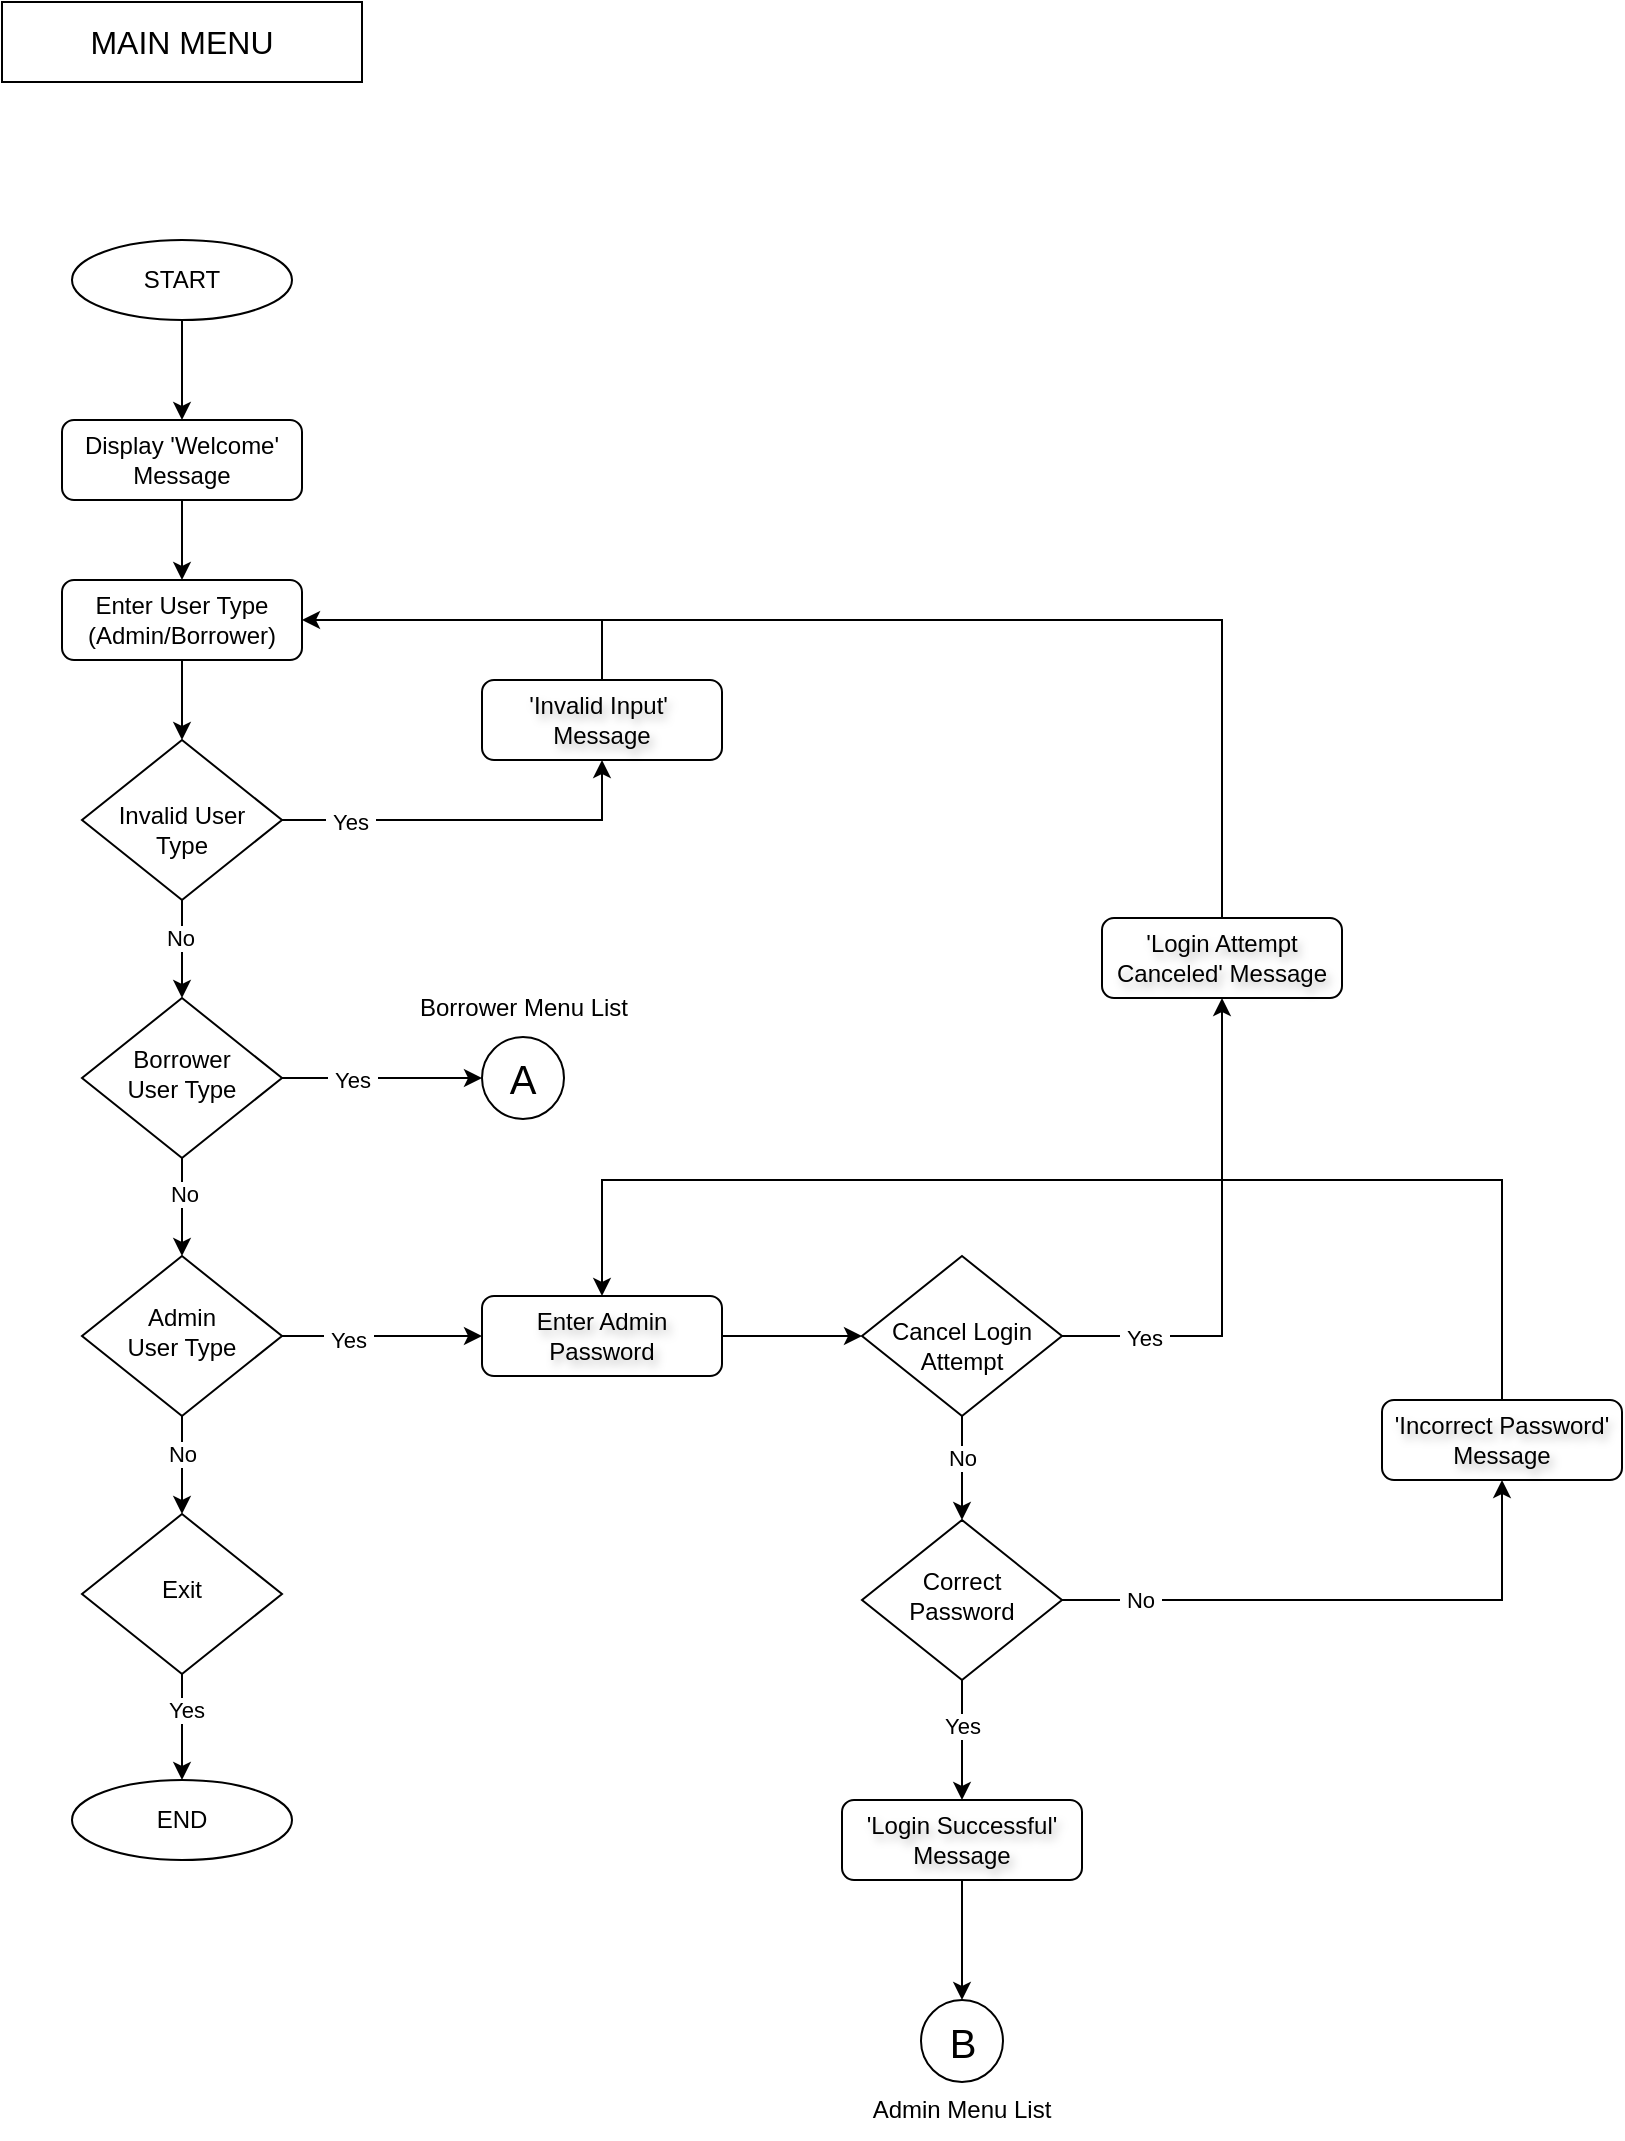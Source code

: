 <mxfile version="24.2.5" type="device" pages="8">
  <diagram id="C5RBs43oDa-KdzZeNtuy" name="Main Menu">
    <mxGraphModel dx="1222" dy="860" grid="1" gridSize="10" guides="1" tooltips="1" connect="1" arrows="1" fold="1" page="1" pageScale="1" pageWidth="827" pageHeight="1169" math="0" shadow="0">
      <root>
        <mxCell id="WIyWlLk6GJQsqaUBKTNV-0" />
        <mxCell id="WIyWlLk6GJQsqaUBKTNV-1" parent="WIyWlLk6GJQsqaUBKTNV-0" />
        <mxCell id="ddQZKoRaVxsuiyZVwYgi-1" value="" style="edgeStyle=orthogonalEdgeStyle;rounded=0;orthogonalLoop=1;jettySize=auto;html=1;" edge="1" parent="WIyWlLk6GJQsqaUBKTNV-1" source="WIyWlLk6GJQsqaUBKTNV-3" target="U6r_fgKqhmG2Do14kwiC-4">
          <mxGeometry relative="1" as="geometry" />
        </mxCell>
        <mxCell id="WIyWlLk6GJQsqaUBKTNV-3" value="Display &#39;Welcome&#39;&lt;div&gt;Message&lt;/div&gt;" style="rounded=1;whiteSpace=wrap;html=1;fontSize=12;glass=0;strokeWidth=1;shadow=0;" parent="WIyWlLk6GJQsqaUBKTNV-1" vertex="1">
          <mxGeometry x="39" y="270" width="120" height="40" as="geometry" />
        </mxCell>
        <mxCell id="U6r_fgKqhmG2Do14kwiC-0" value="&lt;font style=&quot;font-size: 16px;&quot;&gt;MAIN MENU&lt;/font&gt;" style="rounded=0;whiteSpace=wrap;html=1;fontSize=16;" vertex="1" parent="WIyWlLk6GJQsqaUBKTNV-1">
          <mxGeometry x="9" y="61" width="180" height="40" as="geometry" />
        </mxCell>
        <mxCell id="ddQZKoRaVxsuiyZVwYgi-0" value="" style="edgeStyle=orthogonalEdgeStyle;rounded=0;orthogonalLoop=1;jettySize=auto;html=1;" edge="1" parent="WIyWlLk6GJQsqaUBKTNV-1" source="U6r_fgKqhmG2Do14kwiC-1" target="WIyWlLk6GJQsqaUBKTNV-3">
          <mxGeometry relative="1" as="geometry" />
        </mxCell>
        <mxCell id="U6r_fgKqhmG2Do14kwiC-1" value="START" style="ellipse;whiteSpace=wrap;html=1;" vertex="1" parent="WIyWlLk6GJQsqaUBKTNV-1">
          <mxGeometry x="44" y="180" width="110" height="40" as="geometry" />
        </mxCell>
        <mxCell id="ddQZKoRaVxsuiyZVwYgi-2" value="" style="edgeStyle=orthogonalEdgeStyle;rounded=0;orthogonalLoop=1;jettySize=auto;html=1;" edge="1" parent="WIyWlLk6GJQsqaUBKTNV-1" source="U6r_fgKqhmG2Do14kwiC-4" target="U6r_fgKqhmG2Do14kwiC-6">
          <mxGeometry relative="1" as="geometry" />
        </mxCell>
        <mxCell id="U6r_fgKqhmG2Do14kwiC-4" value="Enter User Type&lt;div&gt;(Admin/Borrower)&lt;/div&gt;" style="rounded=1;whiteSpace=wrap;html=1;fontSize=12;glass=0;strokeWidth=1;shadow=0;" vertex="1" parent="WIyWlLk6GJQsqaUBKTNV-1">
          <mxGeometry x="39" y="350" width="120" height="40" as="geometry" />
        </mxCell>
        <mxCell id="ddQZKoRaVxsuiyZVwYgi-3" value="" style="edgeStyle=orthogonalEdgeStyle;rounded=0;orthogonalLoop=1;jettySize=auto;html=1;" edge="1" parent="WIyWlLk6GJQsqaUBKTNV-1" source="U6r_fgKqhmG2Do14kwiC-6" target="U6r_fgKqhmG2Do14kwiC-35">
          <mxGeometry relative="1" as="geometry" />
        </mxCell>
        <mxCell id="ddQZKoRaVxsuiyZVwYgi-4" value="No" style="edgeLabel;html=1;align=center;verticalAlign=middle;resizable=0;points=[];" vertex="1" connectable="0" parent="ddQZKoRaVxsuiyZVwYgi-3">
          <mxGeometry x="-0.233" y="-1" relative="1" as="geometry">
            <mxPoint as="offset" />
          </mxGeometry>
        </mxCell>
        <mxCell id="ddQZKoRaVxsuiyZVwYgi-5" value="" style="edgeStyle=orthogonalEdgeStyle;rounded=0;orthogonalLoop=1;jettySize=auto;html=1;" edge="1" parent="WIyWlLk6GJQsqaUBKTNV-1" source="U6r_fgKqhmG2Do14kwiC-6" target="U6r_fgKqhmG2Do14kwiC-17">
          <mxGeometry relative="1" as="geometry">
            <Array as="points">
              <mxPoint x="309" y="470" />
            </Array>
          </mxGeometry>
        </mxCell>
        <mxCell id="ddQZKoRaVxsuiyZVwYgi-6" value="&amp;nbsp;Yes&amp;nbsp;" style="edgeLabel;html=1;align=center;verticalAlign=middle;resizable=0;points=[];" vertex="1" connectable="0" parent="ddQZKoRaVxsuiyZVwYgi-5">
          <mxGeometry x="-0.645" y="-1" relative="1" as="geometry">
            <mxPoint as="offset" />
          </mxGeometry>
        </mxCell>
        <mxCell id="U6r_fgKqhmG2Do14kwiC-6" value="&lt;div&gt;&lt;br&gt;&lt;/div&gt;Invalid User Type" style="rhombus;whiteSpace=wrap;html=1;shadow=0;fontFamily=Helvetica;fontSize=12;align=center;strokeWidth=1;spacing=6;spacingTop=-4;" vertex="1" parent="WIyWlLk6GJQsqaUBKTNV-1">
          <mxGeometry x="49" y="430" width="100" height="80" as="geometry" />
        </mxCell>
        <mxCell id="U6r_fgKqhmG2Do14kwiC-17" value="&#39;Invalid Input&#39;&amp;nbsp;&lt;div&gt;Message&lt;/div&gt;" style="rounded=1;whiteSpace=wrap;html=1;fontSize=12;glass=0;strokeWidth=1;shadow=0;textShadow=1;" vertex="1" parent="WIyWlLk6GJQsqaUBKTNV-1">
          <mxGeometry x="249" y="400" width="120" height="40" as="geometry" />
        </mxCell>
        <mxCell id="ddQZKoRaVxsuiyZVwYgi-8" value="" style="edgeStyle=orthogonalEdgeStyle;rounded=0;orthogonalLoop=1;jettySize=auto;html=1;" edge="1" parent="WIyWlLk6GJQsqaUBKTNV-1" source="U6r_fgKqhmG2Do14kwiC-35" target="U6r_fgKqhmG2Do14kwiC-45">
          <mxGeometry relative="1" as="geometry" />
        </mxCell>
        <mxCell id="ddQZKoRaVxsuiyZVwYgi-9" value="&amp;nbsp;Yes&amp;nbsp;" style="edgeLabel;html=1;align=center;verticalAlign=middle;resizable=0;points=[];" vertex="1" connectable="0" parent="ddQZKoRaVxsuiyZVwYgi-8">
          <mxGeometry x="-0.307" y="-1" relative="1" as="geometry">
            <mxPoint as="offset" />
          </mxGeometry>
        </mxCell>
        <mxCell id="ddQZKoRaVxsuiyZVwYgi-10" value="" style="edgeStyle=orthogonalEdgeStyle;rounded=0;orthogonalLoop=1;jettySize=auto;html=1;" edge="1" parent="WIyWlLk6GJQsqaUBKTNV-1" source="U6r_fgKqhmG2Do14kwiC-35" target="U6r_fgKqhmG2Do14kwiC-46">
          <mxGeometry relative="1" as="geometry" />
        </mxCell>
        <mxCell id="ddQZKoRaVxsuiyZVwYgi-12" value="No" style="edgeLabel;html=1;align=center;verticalAlign=middle;resizable=0;points=[];" vertex="1" connectable="0" parent="ddQZKoRaVxsuiyZVwYgi-10">
          <mxGeometry x="-0.269" y="1" relative="1" as="geometry">
            <mxPoint as="offset" />
          </mxGeometry>
        </mxCell>
        <mxCell id="U6r_fgKqhmG2Do14kwiC-35" value="Borrower&lt;div&gt;&lt;/div&gt;&lt;div&gt;User Type&lt;/div&gt;" style="rhombus;whiteSpace=wrap;html=1;shadow=0;fontFamily=Helvetica;fontSize=12;align=center;strokeWidth=1;spacing=6;spacingTop=-4;" vertex="1" parent="WIyWlLk6GJQsqaUBKTNV-1">
          <mxGeometry x="49" y="559" width="100" height="80" as="geometry" />
        </mxCell>
        <mxCell id="U6r_fgKqhmG2Do14kwiC-45" value="&lt;font style=&quot;font-size: 20px;&quot;&gt;A&lt;/font&gt;" style="ellipse;whiteSpace=wrap;html=1;aspect=fixed;" vertex="1" parent="WIyWlLk6GJQsqaUBKTNV-1">
          <mxGeometry x="249" y="578.5" width="41" height="41" as="geometry" />
        </mxCell>
        <mxCell id="ddQZKoRaVxsuiyZVwYgi-13" value="" style="edgeStyle=orthogonalEdgeStyle;rounded=0;orthogonalLoop=1;jettySize=auto;html=1;" edge="1" parent="WIyWlLk6GJQsqaUBKTNV-1" source="U6r_fgKqhmG2Do14kwiC-46" target="U6r_fgKqhmG2Do14kwiC-74">
          <mxGeometry relative="1" as="geometry" />
        </mxCell>
        <mxCell id="ddQZKoRaVxsuiyZVwYgi-14" value="No" style="edgeLabel;html=1;align=center;verticalAlign=middle;resizable=0;points=[];" vertex="1" connectable="0" parent="ddQZKoRaVxsuiyZVwYgi-13">
          <mxGeometry x="-0.246" relative="1" as="geometry">
            <mxPoint as="offset" />
          </mxGeometry>
        </mxCell>
        <mxCell id="ddQZKoRaVxsuiyZVwYgi-17" value="" style="edgeStyle=orthogonalEdgeStyle;rounded=0;orthogonalLoop=1;jettySize=auto;html=1;" edge="1" parent="WIyWlLk6GJQsqaUBKTNV-1" source="U6r_fgKqhmG2Do14kwiC-46" target="U6r_fgKqhmG2Do14kwiC-50">
          <mxGeometry relative="1" as="geometry" />
        </mxCell>
        <mxCell id="ddQZKoRaVxsuiyZVwYgi-19" value="&amp;nbsp;Yes&amp;nbsp;" style="edgeLabel;html=1;align=center;verticalAlign=middle;resizable=0;points=[];" vertex="1" connectable="0" parent="ddQZKoRaVxsuiyZVwYgi-17">
          <mxGeometry x="-0.342" y="-2" relative="1" as="geometry">
            <mxPoint as="offset" />
          </mxGeometry>
        </mxCell>
        <mxCell id="U6r_fgKqhmG2Do14kwiC-46" value="Admin&lt;div&gt;&lt;/div&gt;&lt;div&gt;User Type&lt;/div&gt;" style="rhombus;whiteSpace=wrap;html=1;shadow=0;fontFamily=Helvetica;fontSize=12;align=center;strokeWidth=1;spacing=6;spacingTop=-4;" vertex="1" parent="WIyWlLk6GJQsqaUBKTNV-1">
          <mxGeometry x="49" y="688" width="100" height="80" as="geometry" />
        </mxCell>
        <mxCell id="ddQZKoRaVxsuiyZVwYgi-21" value="" style="edgeStyle=orthogonalEdgeStyle;rounded=0;orthogonalLoop=1;jettySize=auto;html=1;" edge="1" parent="WIyWlLk6GJQsqaUBKTNV-1" source="U6r_fgKqhmG2Do14kwiC-50" target="U6r_fgKqhmG2Do14kwiC-53">
          <mxGeometry relative="1" as="geometry" />
        </mxCell>
        <mxCell id="U6r_fgKqhmG2Do14kwiC-50" value="Enter Admin Password" style="rounded=1;whiteSpace=wrap;html=1;fontSize=12;glass=0;strokeWidth=1;shadow=0;textShadow=1;" vertex="1" parent="WIyWlLk6GJQsqaUBKTNV-1">
          <mxGeometry x="249" y="708" width="120" height="40" as="geometry" />
        </mxCell>
        <mxCell id="ddQZKoRaVxsuiyZVwYgi-22" value="" style="edgeStyle=orthogonalEdgeStyle;rounded=0;orthogonalLoop=1;jettySize=auto;html=1;" edge="1" parent="WIyWlLk6GJQsqaUBKTNV-1" source="U6r_fgKqhmG2Do14kwiC-53" target="U6r_fgKqhmG2Do14kwiC-60">
          <mxGeometry relative="1" as="geometry" />
        </mxCell>
        <mxCell id="ddQZKoRaVxsuiyZVwYgi-23" value="No" style="edgeLabel;html=1;align=center;verticalAlign=middle;resizable=0;points=[];" vertex="1" connectable="0" parent="ddQZKoRaVxsuiyZVwYgi-22">
          <mxGeometry x="-0.205" relative="1" as="geometry">
            <mxPoint as="offset" />
          </mxGeometry>
        </mxCell>
        <mxCell id="U6r_fgKqhmG2Do14kwiC-53" value="&lt;div&gt;&lt;br&gt;&lt;/div&gt;Cancel Login Attempt" style="rhombus;whiteSpace=wrap;html=1;shadow=0;fontFamily=Helvetica;fontSize=12;align=center;strokeWidth=1;spacing=6;spacingTop=-4;" vertex="1" parent="WIyWlLk6GJQsqaUBKTNV-1">
          <mxGeometry x="439" y="688" width="100" height="80" as="geometry" />
        </mxCell>
        <mxCell id="U6r_fgKqhmG2Do14kwiC-56" value="&#39;Login Attempt Canceled&#39; Message" style="rounded=1;whiteSpace=wrap;html=1;fontSize=12;glass=0;strokeWidth=1;shadow=0;textShadow=1;" vertex="1" parent="WIyWlLk6GJQsqaUBKTNV-1">
          <mxGeometry x="559" y="519" width="120" height="40" as="geometry" />
        </mxCell>
        <mxCell id="ddQZKoRaVxsuiyZVwYgi-24" value="" style="edgeStyle=orthogonalEdgeStyle;rounded=0;orthogonalLoop=1;jettySize=auto;html=1;" edge="1" parent="WIyWlLk6GJQsqaUBKTNV-1" source="U6r_fgKqhmG2Do14kwiC-60" target="U6r_fgKqhmG2Do14kwiC-63">
          <mxGeometry relative="1" as="geometry" />
        </mxCell>
        <mxCell id="ddQZKoRaVxsuiyZVwYgi-26" value="Yes" style="edgeLabel;html=1;align=center;verticalAlign=middle;resizable=0;points=[];" vertex="1" connectable="0" parent="ddQZKoRaVxsuiyZVwYgi-24">
          <mxGeometry x="-0.244" relative="1" as="geometry">
            <mxPoint as="offset" />
          </mxGeometry>
        </mxCell>
        <mxCell id="U6r_fgKqhmG2Do14kwiC-60" value="&lt;div&gt;Correct Password&lt;div&gt;&lt;/div&gt;&lt;/div&gt;" style="rhombus;whiteSpace=wrap;html=1;shadow=0;fontFamily=Helvetica;fontSize=12;align=center;strokeWidth=1;spacing=6;spacingTop=-4;" vertex="1" parent="WIyWlLk6GJQsqaUBKTNV-1">
          <mxGeometry x="439" y="820" width="100" height="80" as="geometry" />
        </mxCell>
        <mxCell id="ddQZKoRaVxsuiyZVwYgi-28" value="" style="edgeStyle=orthogonalEdgeStyle;rounded=0;orthogonalLoop=1;jettySize=auto;html=1;" edge="1" parent="WIyWlLk6GJQsqaUBKTNV-1" source="U6r_fgKqhmG2Do14kwiC-63" target="U6r_fgKqhmG2Do14kwiC-69">
          <mxGeometry relative="1" as="geometry" />
        </mxCell>
        <mxCell id="U6r_fgKqhmG2Do14kwiC-63" value="&#39;Login Successful&#39; Message" style="rounded=1;whiteSpace=wrap;html=1;fontSize=12;glass=0;strokeWidth=1;shadow=0;textShadow=1;" vertex="1" parent="WIyWlLk6GJQsqaUBKTNV-1">
          <mxGeometry x="429" y="960" width="120" height="40" as="geometry" />
        </mxCell>
        <mxCell id="U6r_fgKqhmG2Do14kwiC-69" value="&lt;font style=&quot;font-size: 20px;&quot;&gt;B&lt;/font&gt;" style="ellipse;whiteSpace=wrap;html=1;aspect=fixed;" vertex="1" parent="WIyWlLk6GJQsqaUBKTNV-1">
          <mxGeometry x="468.5" y="1060" width="41" height="41" as="geometry" />
        </mxCell>
        <mxCell id="U6r_fgKqhmG2Do14kwiC-71" value="&#39;Incorrect Password&#39; Message" style="rounded=1;whiteSpace=wrap;html=1;fontSize=12;glass=0;strokeWidth=1;shadow=0;textShadow=1;" vertex="1" parent="WIyWlLk6GJQsqaUBKTNV-1">
          <mxGeometry x="699" y="760" width="120" height="40" as="geometry" />
        </mxCell>
        <mxCell id="ddQZKoRaVxsuiyZVwYgi-15" value="" style="edgeStyle=orthogonalEdgeStyle;rounded=0;orthogonalLoop=1;jettySize=auto;html=1;" edge="1" parent="WIyWlLk6GJQsqaUBKTNV-1" source="U6r_fgKqhmG2Do14kwiC-74" target="U6r_fgKqhmG2Do14kwiC-77">
          <mxGeometry relative="1" as="geometry" />
        </mxCell>
        <mxCell id="ddQZKoRaVxsuiyZVwYgi-16" value="Yes" style="edgeLabel;html=1;align=center;verticalAlign=middle;resizable=0;points=[];" vertex="1" connectable="0" parent="ddQZKoRaVxsuiyZVwYgi-15">
          <mxGeometry x="-0.315" y="2" relative="1" as="geometry">
            <mxPoint as="offset" />
          </mxGeometry>
        </mxCell>
        <mxCell id="U6r_fgKqhmG2Do14kwiC-74" value="Exit" style="rhombus;whiteSpace=wrap;html=1;shadow=0;fontFamily=Helvetica;fontSize=12;align=center;strokeWidth=1;spacing=6;spacingTop=-4;" vertex="1" parent="WIyWlLk6GJQsqaUBKTNV-1">
          <mxGeometry x="49" y="817" width="100" height="80" as="geometry" />
        </mxCell>
        <mxCell id="U6r_fgKqhmG2Do14kwiC-77" value="END" style="ellipse;whiteSpace=wrap;html=1;" vertex="1" parent="WIyWlLk6GJQsqaUBKTNV-1">
          <mxGeometry x="44" y="950" width="110" height="40" as="geometry" />
        </mxCell>
        <mxCell id="Tx2rPwd_E0DU1SKG7zY5-0" value="Borrower Menu List" style="text;html=1;align=center;verticalAlign=middle;whiteSpace=wrap;rounded=0;" vertex="1" parent="WIyWlLk6GJQsqaUBKTNV-1">
          <mxGeometry x="214.75" y="550" width="109.5" height="28.5" as="geometry" />
        </mxCell>
        <mxCell id="Tx2rPwd_E0DU1SKG7zY5-1" value="Admin Menu List" style="text;html=1;align=center;verticalAlign=middle;whiteSpace=wrap;rounded=0;" vertex="1" parent="WIyWlLk6GJQsqaUBKTNV-1">
          <mxGeometry x="434.25" y="1101" width="109.5" height="28.5" as="geometry" />
        </mxCell>
        <mxCell id="ddQZKoRaVxsuiyZVwYgi-29" value="" style="edgeStyle=orthogonalEdgeStyle;rounded=0;orthogonalLoop=1;jettySize=auto;html=1;exitX=1;exitY=0.5;exitDx=0;exitDy=0;entryX=0.5;entryY=1;entryDx=0;entryDy=0;" edge="1" parent="WIyWlLk6GJQsqaUBKTNV-1" source="U6r_fgKqhmG2Do14kwiC-60" target="U6r_fgKqhmG2Do14kwiC-71">
          <mxGeometry relative="1" as="geometry">
            <mxPoint x="499" y="778" as="sourcePoint" />
            <mxPoint x="499" y="830" as="targetPoint" />
          </mxGeometry>
        </mxCell>
        <mxCell id="ddQZKoRaVxsuiyZVwYgi-31" value="&amp;nbsp;No&amp;nbsp;" style="edgeLabel;html=1;align=center;verticalAlign=middle;resizable=0;points=[];" vertex="1" connectable="0" parent="ddQZKoRaVxsuiyZVwYgi-29">
          <mxGeometry x="-0.726" relative="1" as="geometry">
            <mxPoint as="offset" />
          </mxGeometry>
        </mxCell>
        <mxCell id="ddQZKoRaVxsuiyZVwYgi-32" value="" style="edgeStyle=orthogonalEdgeStyle;rounded=0;orthogonalLoop=1;jettySize=auto;html=1;exitX=0.5;exitY=0;exitDx=0;exitDy=0;entryX=0.5;entryY=0;entryDx=0;entryDy=0;" edge="1" parent="WIyWlLk6GJQsqaUBKTNV-1" source="U6r_fgKqhmG2Do14kwiC-71" target="U6r_fgKqhmG2Do14kwiC-50">
          <mxGeometry relative="1" as="geometry">
            <mxPoint x="549" y="870" as="sourcePoint" />
            <mxPoint x="769" y="810" as="targetPoint" />
            <Array as="points">
              <mxPoint x="759" y="650" />
              <mxPoint x="309" y="650" />
            </Array>
          </mxGeometry>
        </mxCell>
        <mxCell id="ddQZKoRaVxsuiyZVwYgi-34" value="" style="edgeStyle=orthogonalEdgeStyle;rounded=0;orthogonalLoop=1;jettySize=auto;html=1;exitX=1;exitY=0.5;exitDx=0;exitDy=0;entryX=0.5;entryY=1;entryDx=0;entryDy=0;" edge="1" parent="WIyWlLk6GJQsqaUBKTNV-1" source="U6r_fgKqhmG2Do14kwiC-53" target="U6r_fgKqhmG2Do14kwiC-56">
          <mxGeometry relative="1" as="geometry">
            <mxPoint x="549" y="870" as="sourcePoint" />
            <mxPoint x="630" y="570" as="targetPoint" />
          </mxGeometry>
        </mxCell>
        <mxCell id="ddQZKoRaVxsuiyZVwYgi-37" value="&amp;nbsp;Yes&amp;nbsp;" style="edgeLabel;html=1;align=center;verticalAlign=middle;resizable=0;points=[];" vertex="1" connectable="0" parent="ddQZKoRaVxsuiyZVwYgi-34">
          <mxGeometry x="-0.676" y="-1" relative="1" as="geometry">
            <mxPoint as="offset" />
          </mxGeometry>
        </mxCell>
        <mxCell id="ddQZKoRaVxsuiyZVwYgi-39" value="" style="group" vertex="1" connectable="0" parent="WIyWlLk6GJQsqaUBKTNV-1">
          <mxGeometry x="300" y="370" width="319" as="geometry" />
        </mxCell>
        <mxCell id="ddQZKoRaVxsuiyZVwYgi-20" value="" style="edgeStyle=orthogonalEdgeStyle;rounded=0;orthogonalLoop=1;jettySize=auto;html=1;exitX=0.5;exitY=0;exitDx=0;exitDy=0;entryX=1;entryY=0.5;entryDx=0;entryDy=0;" edge="1" parent="ddQZKoRaVxsuiyZVwYgi-39" source="U6r_fgKqhmG2Do14kwiC-17" target="U6r_fgKqhmG2Do14kwiC-4">
          <mxGeometry relative="1" as="geometry">
            <mxPoint x="-191" y="-50" as="sourcePoint" />
            <mxPoint x="-191" y="-10" as="targetPoint" />
          </mxGeometry>
        </mxCell>
        <mxCell id="ddQZKoRaVxsuiyZVwYgi-38" value="" style="endArrow=none;html=1;rounded=0;exitX=0.5;exitY=0;exitDx=0;exitDy=0;" edge="1" parent="ddQZKoRaVxsuiyZVwYgi-39" source="U6r_fgKqhmG2Do14kwiC-56">
          <mxGeometry width="50" height="50" relative="1" as="geometry">
            <mxPoint x="-10" y="150" as="sourcePoint" />
            <mxPoint as="targetPoint" />
            <Array as="points">
              <mxPoint x="319" />
            </Array>
          </mxGeometry>
        </mxCell>
      </root>
    </mxGraphModel>
  </diagram>
  <diagram id="fsCvu_CB0H41SVpQcOBI" name="Borrower Menu">
    <mxGraphModel dx="1764" dy="1242" grid="1" gridSize="10" guides="1" tooltips="1" connect="1" arrows="1" fold="1" page="1" pageScale="1" pageWidth="3300" pageHeight="2339" math="0" shadow="0">
      <root>
        <mxCell id="0" />
        <mxCell id="1" parent="0" />
        <mxCell id="grNEhrpgf2UWl1bFRypJ-2" value="" style="edgeStyle=orthogonalEdgeStyle;rounded=0;orthogonalLoop=1;jettySize=auto;html=1;" edge="1" parent="1" source="st9Jce8xLDYO5OK1uh3R-1" target="st9Jce8xLDYO5OK1uh3R-7">
          <mxGeometry relative="1" as="geometry" />
        </mxCell>
        <mxCell id="st9Jce8xLDYO5OK1uh3R-1" value="Display Borrower Menu" style="rounded=1;whiteSpace=wrap;html=1;fontSize=12;glass=0;strokeWidth=1;shadow=0;" vertex="1" parent="1">
          <mxGeometry x="269" y="270" width="120" height="40" as="geometry" />
        </mxCell>
        <mxCell id="st9Jce8xLDYO5OK1uh3R-4" value="&lt;font style=&quot;font-size: 16px;&quot;&gt;BORROWER MENU&lt;/font&gt;" style="rounded=0;whiteSpace=wrap;html=1;fontSize=16;" vertex="1" parent="1">
          <mxGeometry x="239" y="61" width="180" height="40" as="geometry" />
        </mxCell>
        <mxCell id="grNEhrpgf2UWl1bFRypJ-3" value="" style="edgeStyle=orthogonalEdgeStyle;rounded=0;orthogonalLoop=1;jettySize=auto;html=1;" edge="1" parent="1" source="st9Jce8xLDYO5OK1uh3R-7" target="st9Jce8xLDYO5OK1uh3R-9">
          <mxGeometry relative="1" as="geometry" />
        </mxCell>
        <mxCell id="st9Jce8xLDYO5OK1uh3R-7" value="Enter Menu Choice" style="rounded=1;whiteSpace=wrap;html=1;fontSize=12;glass=0;strokeWidth=1;shadow=0;" vertex="1" parent="1">
          <mxGeometry x="269" y="350" width="120" height="40" as="geometry" />
        </mxCell>
        <mxCell id="grNEhrpgf2UWl1bFRypJ-4" value="" style="edgeStyle=orthogonalEdgeStyle;rounded=0;orthogonalLoop=1;jettySize=auto;html=1;" edge="1" parent="1" source="st9Jce8xLDYO5OK1uh3R-9" target="st9Jce8xLDYO5OK1uh3R-11">
          <mxGeometry relative="1" as="geometry">
            <Array as="points">
              <mxPoint x="539" y="470" />
            </Array>
          </mxGeometry>
        </mxCell>
        <mxCell id="grNEhrpgf2UWl1bFRypJ-5" value="&amp;nbsp;Yes&amp;nbsp;" style="edgeLabel;html=1;align=center;verticalAlign=middle;resizable=0;points=[];" vertex="1" connectable="0" parent="grNEhrpgf2UWl1bFRypJ-4">
          <mxGeometry x="-0.689" y="-2" relative="1" as="geometry">
            <mxPoint as="offset" />
          </mxGeometry>
        </mxCell>
        <mxCell id="grNEhrpgf2UWl1bFRypJ-7" value="" style="edgeStyle=orthogonalEdgeStyle;rounded=0;orthogonalLoop=1;jettySize=auto;html=1;" edge="1" parent="1" source="st9Jce8xLDYO5OK1uh3R-9" target="st9Jce8xLDYO5OK1uh3R-12">
          <mxGeometry relative="1" as="geometry" />
        </mxCell>
        <mxCell id="grNEhrpgf2UWl1bFRypJ-8" value="No" style="edgeLabel;html=1;align=center;verticalAlign=middle;resizable=0;points=[];" vertex="1" connectable="0" parent="grNEhrpgf2UWl1bFRypJ-7">
          <mxGeometry x="-0.388" relative="1" as="geometry">
            <mxPoint as="offset" />
          </mxGeometry>
        </mxCell>
        <mxCell id="st9Jce8xLDYO5OK1uh3R-9" value="&lt;div&gt;&lt;br&gt;&lt;/div&gt;Invalid Menu Choice" style="rhombus;whiteSpace=wrap;html=1;shadow=0;fontFamily=Helvetica;fontSize=12;align=center;strokeWidth=1;spacing=6;spacingTop=-4;" vertex="1" parent="1">
          <mxGeometry x="279" y="430" width="100" height="80" as="geometry" />
        </mxCell>
        <mxCell id="st9Jce8xLDYO5OK1uh3R-11" value="&#39;Invalid Input&#39;&amp;nbsp;&lt;div&gt;Message&lt;/div&gt;" style="rounded=1;whiteSpace=wrap;html=1;fontSize=12;glass=0;strokeWidth=1;shadow=0;textShadow=1;" vertex="1" parent="1">
          <mxGeometry x="479" y="400" width="120" height="40" as="geometry" />
        </mxCell>
        <mxCell id="grNEhrpgf2UWl1bFRypJ-14" value="" style="edgeStyle=orthogonalEdgeStyle;rounded=0;orthogonalLoop=1;jettySize=auto;html=1;" edge="1" parent="1" source="st9Jce8xLDYO5OK1uh3R-12" target="st9Jce8xLDYO5OK1uh3R-15">
          <mxGeometry relative="1" as="geometry" />
        </mxCell>
        <mxCell id="grNEhrpgf2UWl1bFRypJ-15" value="&amp;nbsp;Yes&amp;nbsp;" style="edgeLabel;html=1;align=center;verticalAlign=middle;resizable=0;points=[];" vertex="1" connectable="0" parent="grNEhrpgf2UWl1bFRypJ-14">
          <mxGeometry x="-0.48" y="-2" relative="1" as="geometry">
            <mxPoint as="offset" />
          </mxGeometry>
        </mxCell>
        <mxCell id="grNEhrpgf2UWl1bFRypJ-16" value="" style="edgeStyle=orthogonalEdgeStyle;rounded=0;orthogonalLoop=1;jettySize=auto;html=1;" edge="1" parent="1" source="st9Jce8xLDYO5OK1uh3R-12" target="st9Jce8xLDYO5OK1uh3R-16">
          <mxGeometry relative="1" as="geometry" />
        </mxCell>
        <mxCell id="grNEhrpgf2UWl1bFRypJ-17" value="No" style="edgeLabel;html=1;align=center;verticalAlign=middle;resizable=0;points=[];" vertex="1" connectable="0" parent="grNEhrpgf2UWl1bFRypJ-16">
          <mxGeometry x="-0.388" relative="1" as="geometry">
            <mxPoint as="offset" />
          </mxGeometry>
        </mxCell>
        <mxCell id="st9Jce8xLDYO5OK1uh3R-12" value="&lt;span style=&quot;background-color: initial;&quot;&gt;View&amp;nbsp;&lt;/span&gt;&lt;div&gt;&lt;span style=&quot;background-color: initial;&quot;&gt;Books List&lt;/span&gt;&lt;/div&gt;" style="rhombus;whiteSpace=wrap;html=1;shadow=0;fontFamily=Helvetica;fontSize=12;align=center;strokeWidth=1;spacing=6;spacingTop=-4;" vertex="1" parent="1">
          <mxGeometry x="279" y="559" width="100" height="80" as="geometry" />
        </mxCell>
        <mxCell id="st9Jce8xLDYO5OK1uh3R-15" value="&lt;font style=&quot;font-size: 20px;&quot;&gt;C&lt;/font&gt;" style="ellipse;whiteSpace=wrap;html=1;aspect=fixed;" vertex="1" parent="1">
          <mxGeometry x="499" y="578.5" width="41" height="41" as="geometry" />
        </mxCell>
        <mxCell id="grNEhrpgf2UWl1bFRypJ-18" value="" style="edgeStyle=orthogonalEdgeStyle;rounded=0;orthogonalLoop=1;jettySize=auto;html=1;" edge="1" parent="1" source="st9Jce8xLDYO5OK1uh3R-16" target="st9Jce8xLDYO5OK1uh3R-34">
          <mxGeometry relative="1" as="geometry" />
        </mxCell>
        <mxCell id="grNEhrpgf2UWl1bFRypJ-21" value="No" style="edgeLabel;html=1;align=center;verticalAlign=middle;resizable=0;points=[];" vertex="1" connectable="0" parent="grNEhrpgf2UWl1bFRypJ-18">
          <mxGeometry x="-0.46" relative="1" as="geometry">
            <mxPoint as="offset" />
          </mxGeometry>
        </mxCell>
        <mxCell id="grNEhrpgf2UWl1bFRypJ-32" value="" style="edgeStyle=orthogonalEdgeStyle;rounded=0;orthogonalLoop=1;jettySize=auto;html=1;" edge="1" parent="1" source="st9Jce8xLDYO5OK1uh3R-16" target="_8WrDnCSIbZ4phvN309Y-5">
          <mxGeometry relative="1" as="geometry">
            <Array as="points">
              <mxPoint x="420" y="728" />
              <mxPoint x="420" y="728" />
            </Array>
          </mxGeometry>
        </mxCell>
        <mxCell id="grNEhrpgf2UWl1bFRypJ-35" value="&amp;nbsp;Yes&amp;nbsp;" style="edgeLabel;html=1;align=center;verticalAlign=middle;resizable=0;points=[];" vertex="1" connectable="0" parent="grNEhrpgf2UWl1bFRypJ-32">
          <mxGeometry x="-0.48" y="1" relative="1" as="geometry">
            <mxPoint as="offset" />
          </mxGeometry>
        </mxCell>
        <mxCell id="st9Jce8xLDYO5OK1uh3R-16" value="&lt;span style=&quot;background-color: initial;&quot;&gt;View Unavailable&lt;/span&gt;&lt;div&gt;&lt;span style=&quot;background-color: initial;&quot;&gt;Books List&lt;/span&gt;&lt;/div&gt;" style="rhombus;whiteSpace=wrap;html=1;shadow=0;fontFamily=Helvetica;fontSize=12;align=center;strokeWidth=1;spacing=6;spacingTop=-4;" vertex="1" parent="1">
          <mxGeometry x="279" y="688" width="100" height="80" as="geometry" />
        </mxCell>
        <mxCell id="grNEhrpgf2UWl1bFRypJ-22" value="" style="edgeStyle=orthogonalEdgeStyle;rounded=0;orthogonalLoop=1;jettySize=auto;html=1;" edge="1" parent="1" source="st9Jce8xLDYO5OK1uh3R-34" target="znPk7IqD_0rNUepPrjuX-2">
          <mxGeometry relative="1" as="geometry" />
        </mxCell>
        <mxCell id="grNEhrpgf2UWl1bFRypJ-23" value="No" style="edgeLabel;html=1;align=center;verticalAlign=middle;resizable=0;points=[];" vertex="1" connectable="0" parent="grNEhrpgf2UWl1bFRypJ-22">
          <mxGeometry x="-0.386" relative="1" as="geometry">
            <mxPoint as="offset" />
          </mxGeometry>
        </mxCell>
        <mxCell id="grNEhrpgf2UWl1bFRypJ-36" value="" style="edgeStyle=orthogonalEdgeStyle;rounded=0;orthogonalLoop=1;jettySize=auto;html=1;" edge="1" parent="1" source="st9Jce8xLDYO5OK1uh3R-34" target="_8WrDnCSIbZ4phvN309Y-8">
          <mxGeometry relative="1" as="geometry" />
        </mxCell>
        <mxCell id="grNEhrpgf2UWl1bFRypJ-37" value="&amp;nbsp;Yes&amp;nbsp;" style="edgeLabel;html=1;align=center;verticalAlign=middle;resizable=0;points=[];" vertex="1" connectable="0" parent="grNEhrpgf2UWl1bFRypJ-36">
          <mxGeometry x="-0.47" relative="1" as="geometry">
            <mxPoint as="offset" />
          </mxGeometry>
        </mxCell>
        <mxCell id="st9Jce8xLDYO5OK1uh3R-34" value="Search Book" style="rhombus;whiteSpace=wrap;html=1;shadow=0;fontFamily=Helvetica;fontSize=12;align=center;strokeWidth=1;spacing=6;spacingTop=-4;" vertex="1" parent="1">
          <mxGeometry x="279" y="817" width="100" height="80" as="geometry" />
        </mxCell>
        <mxCell id="st9Jce8xLDYO5OK1uh3R-38" value="View Books List Menu" style="text;html=1;align=center;verticalAlign=middle;whiteSpace=wrap;rounded=0;" vertex="1" parent="1">
          <mxGeometry x="456.87" y="550" width="125.25" height="28.5" as="geometry" />
        </mxCell>
        <mxCell id="grNEhrpgf2UWl1bFRypJ-1" value="" style="edgeStyle=orthogonalEdgeStyle;rounded=0;orthogonalLoop=1;jettySize=auto;html=1;" edge="1" parent="1" source="znPk7IqD_0rNUepPrjuX-1" target="st9Jce8xLDYO5OK1uh3R-1">
          <mxGeometry relative="1" as="geometry" />
        </mxCell>
        <mxCell id="znPk7IqD_0rNUepPrjuX-1" value="&lt;font style=&quot;font-size: 20px;&quot;&gt;A&lt;/font&gt;" style="ellipse;whiteSpace=wrap;html=1;aspect=fixed;" vertex="1" parent="1">
          <mxGeometry x="308.5" y="180" width="41" height="41" as="geometry" />
        </mxCell>
        <mxCell id="grNEhrpgf2UWl1bFRypJ-25" value="" style="edgeStyle=orthogonalEdgeStyle;rounded=0;orthogonalLoop=1;jettySize=auto;html=1;" edge="1" parent="1" source="znPk7IqD_0rNUepPrjuX-2" target="znPk7IqD_0rNUepPrjuX-4">
          <mxGeometry relative="1" as="geometry" />
        </mxCell>
        <mxCell id="grNEhrpgf2UWl1bFRypJ-27" value="No" style="edgeLabel;html=1;align=center;verticalAlign=middle;resizable=0;points=[];" vertex="1" connectable="0" parent="grNEhrpgf2UWl1bFRypJ-25">
          <mxGeometry x="-0.413" relative="1" as="geometry">
            <mxPoint as="offset" />
          </mxGeometry>
        </mxCell>
        <mxCell id="grNEhrpgf2UWl1bFRypJ-38" value="" style="edgeStyle=orthogonalEdgeStyle;rounded=0;orthogonalLoop=1;jettySize=auto;html=1;" edge="1" parent="1" source="znPk7IqD_0rNUepPrjuX-2" target="_8WrDnCSIbZ4phvN309Y-11">
          <mxGeometry relative="1" as="geometry" />
        </mxCell>
        <mxCell id="grNEhrpgf2UWl1bFRypJ-41" value="&amp;nbsp;Yes&amp;nbsp;" style="edgeLabel;html=1;align=center;verticalAlign=middle;resizable=0;points=[];" vertex="1" connectable="0" parent="grNEhrpgf2UWl1bFRypJ-38">
          <mxGeometry x="-0.443" y="-1" relative="1" as="geometry">
            <mxPoint as="offset" />
          </mxGeometry>
        </mxCell>
        <mxCell id="znPk7IqD_0rNUepPrjuX-2" value="Borrow Book" style="rhombus;whiteSpace=wrap;html=1;shadow=0;fontFamily=Helvetica;fontSize=12;align=center;strokeWidth=1;spacing=6;spacingTop=-4;" vertex="1" parent="1">
          <mxGeometry x="279" y="946" width="100" height="80" as="geometry" />
        </mxCell>
        <mxCell id="grNEhrpgf2UWl1bFRypJ-29" value="" style="edgeStyle=orthogonalEdgeStyle;rounded=0;orthogonalLoop=1;jettySize=auto;html=1;" edge="1" parent="1" source="znPk7IqD_0rNUepPrjuX-4" target="znPk7IqD_0rNUepPrjuX-6">
          <mxGeometry relative="1" as="geometry">
            <Array as="points">
              <mxPoint x="329" y="1170" />
              <mxPoint x="329" y="1170" />
            </Array>
          </mxGeometry>
        </mxCell>
        <mxCell id="grNEhrpgf2UWl1bFRypJ-31" value="No" style="edgeLabel;html=1;align=center;verticalAlign=middle;resizable=0;points=[];" vertex="1" connectable="0" parent="grNEhrpgf2UWl1bFRypJ-29">
          <mxGeometry x="-0.372" relative="1" as="geometry">
            <mxPoint as="offset" />
          </mxGeometry>
        </mxCell>
        <mxCell id="grNEhrpgf2UWl1bFRypJ-42" value="" style="edgeStyle=orthogonalEdgeStyle;rounded=0;orthogonalLoop=1;jettySize=auto;html=1;" edge="1" parent="1" source="znPk7IqD_0rNUepPrjuX-4" target="_8WrDnCSIbZ4phvN309Y-14">
          <mxGeometry relative="1" as="geometry">
            <Array as="points">
              <mxPoint x="410" y="1115" />
              <mxPoint x="410" y="1115" />
            </Array>
          </mxGeometry>
        </mxCell>
        <mxCell id="grNEhrpgf2UWl1bFRypJ-46" value="&amp;nbsp;Yes&amp;nbsp;" style="edgeLabel;html=1;align=center;verticalAlign=middle;resizable=0;points=[];" vertex="1" connectable="0" parent="grNEhrpgf2UWl1bFRypJ-42">
          <mxGeometry x="-0.443" relative="1" as="geometry">
            <mxPoint as="offset" />
          </mxGeometry>
        </mxCell>
        <mxCell id="znPk7IqD_0rNUepPrjuX-4" value="Return Book" style="rhombus;whiteSpace=wrap;html=1;shadow=0;fontFamily=Helvetica;fontSize=12;align=center;strokeWidth=1;spacing=6;spacingTop=-4;" vertex="1" parent="1">
          <mxGeometry x="279" y="1075" width="100" height="80" as="geometry" />
        </mxCell>
        <mxCell id="grNEhrpgf2UWl1bFRypJ-47" value="" style="edgeStyle=orthogonalEdgeStyle;rounded=0;orthogonalLoop=1;jettySize=auto;html=1;" edge="1" parent="1" source="znPk7IqD_0rNUepPrjuX-6" target="_8WrDnCSIbZ4phvN309Y-20">
          <mxGeometry relative="1" as="geometry" />
        </mxCell>
        <mxCell id="grNEhrpgf2UWl1bFRypJ-48" value="&amp;nbsp;Yes&amp;nbsp;" style="edgeLabel;html=1;align=center;verticalAlign=middle;resizable=0;points=[];" vertex="1" connectable="0" parent="grNEhrpgf2UWl1bFRypJ-47">
          <mxGeometry x="-0.429" y="-1" relative="1" as="geometry">
            <mxPoint as="offset" />
          </mxGeometry>
        </mxCell>
        <mxCell id="znPk7IqD_0rNUepPrjuX-6" value="Exit" style="rhombus;whiteSpace=wrap;html=1;shadow=0;fontFamily=Helvetica;fontSize=12;align=center;strokeWidth=1;spacing=6;spacingTop=-4;" vertex="1" parent="1">
          <mxGeometry x="279" y="1204" width="100" height="80" as="geometry" />
        </mxCell>
        <mxCell id="_8WrDnCSIbZ4phvN309Y-5" value="&lt;font style=&quot;font-size: 20px;&quot;&gt;D&lt;/font&gt;" style="ellipse;whiteSpace=wrap;html=1;aspect=fixed;" vertex="1" parent="1">
          <mxGeometry x="499" y="707.5" width="41" height="41" as="geometry" />
        </mxCell>
        <mxCell id="_8WrDnCSIbZ4phvN309Y-6" value="&lt;span style=&quot;background-color: initial;&quot;&gt;View Unavailable/Borrowed&amp;nbsp;&lt;/span&gt;&lt;div&gt;&lt;span style=&quot;background-color: initial;&quot;&gt;Books&amp;nbsp;&lt;/span&gt;&lt;span style=&quot;background-color: initial;&quot;&gt;List&lt;/span&gt;&lt;span style=&quot;background-color: initial;&quot;&gt;&amp;nbsp;Menu&lt;/span&gt;&lt;/div&gt;" style="text;html=1;align=center;verticalAlign=middle;whiteSpace=wrap;rounded=0;" vertex="1" parent="1">
          <mxGeometry x="422.94" y="670" width="193.13" height="28.5" as="geometry" />
        </mxCell>
        <mxCell id="_8WrDnCSIbZ4phvN309Y-8" value="&lt;font style=&quot;font-size: 20px;&quot;&gt;E&lt;/font&gt;" style="ellipse;whiteSpace=wrap;html=1;aspect=fixed;" vertex="1" parent="1">
          <mxGeometry x="499.01" y="836.5" width="41" height="41" as="geometry" />
        </mxCell>
        <mxCell id="_8WrDnCSIbZ4phvN309Y-9" value="Search Book&amp;nbsp;Menu" style="text;html=1;align=center;verticalAlign=middle;whiteSpace=wrap;rounded=0;" vertex="1" parent="1">
          <mxGeometry x="456.87" y="808" width="125.25" height="28.5" as="geometry" />
        </mxCell>
        <mxCell id="_8WrDnCSIbZ4phvN309Y-11" value="&lt;font style=&quot;font-size: 20px;&quot;&gt;F&lt;/font&gt;" style="ellipse;whiteSpace=wrap;html=1;aspect=fixed;" vertex="1" parent="1">
          <mxGeometry x="499.01" y="965.5" width="41" height="41" as="geometry" />
        </mxCell>
        <mxCell id="_8WrDnCSIbZ4phvN309Y-12" value="Borrow Book&amp;nbsp;Menu" style="text;html=1;align=center;verticalAlign=middle;whiteSpace=wrap;rounded=0;" vertex="1" parent="1">
          <mxGeometry x="456.87" y="937" width="125.25" height="28.5" as="geometry" />
        </mxCell>
        <mxCell id="_8WrDnCSIbZ4phvN309Y-14" value="&lt;font style=&quot;font-size: 20px;&quot;&gt;G&lt;/font&gt;" style="ellipse;whiteSpace=wrap;html=1;aspect=fixed;" vertex="1" parent="1">
          <mxGeometry x="499.01" y="1094.5" width="41" height="41" as="geometry" />
        </mxCell>
        <mxCell id="_8WrDnCSIbZ4phvN309Y-15" value="Return Book&amp;nbsp;Menu" style="text;html=1;align=center;verticalAlign=middle;whiteSpace=wrap;rounded=0;" vertex="1" parent="1">
          <mxGeometry x="456.87" y="1066" width="125.25" height="28.5" as="geometry" />
        </mxCell>
        <mxCell id="_8WrDnCSIbZ4phvN309Y-20" value="&lt;font style=&quot;font-size: 20px;&quot;&gt;H&lt;/font&gt;" style="ellipse;whiteSpace=wrap;html=1;aspect=fixed;" vertex="1" parent="1">
          <mxGeometry x="499.01" y="1223.5" width="41" height="41" as="geometry" />
        </mxCell>
        <mxCell id="_8WrDnCSIbZ4phvN309Y-21" value="Exit Menu" style="text;html=1;align=center;verticalAlign=middle;whiteSpace=wrap;rounded=0;" vertex="1" parent="1">
          <mxGeometry x="456.87" y="1195" width="125.25" height="28.5" as="geometry" />
        </mxCell>
        <mxCell id="W4xNs5I1vF38uUzAwfvt-1" value="Borrower Menu List" style="text;html=1;align=center;verticalAlign=middle;whiteSpace=wrap;rounded=0;" vertex="1" parent="1">
          <mxGeometry x="274.25" y="151.5" width="109.5" height="28.5" as="geometry" />
        </mxCell>
        <mxCell id="grNEhrpgf2UWl1bFRypJ-6" value="" style="edgeStyle=orthogonalEdgeStyle;rounded=0;orthogonalLoop=1;jettySize=auto;html=1;exitX=0.5;exitY=0;exitDx=0;exitDy=0;entryX=1;entryY=0.5;entryDx=0;entryDy=0;" edge="1" parent="1" source="st9Jce8xLDYO5OK1uh3R-11" target="st9Jce8xLDYO5OK1uh3R-7">
          <mxGeometry relative="1" as="geometry">
            <mxPoint x="339" y="320" as="sourcePoint" />
            <mxPoint x="339" y="360" as="targetPoint" />
          </mxGeometry>
        </mxCell>
      </root>
    </mxGraphModel>
  </diagram>
  <diagram id="KCP9gd3p3AyAKmZOsZ-0" name="Borrower View Books List">
    <mxGraphModel dx="1059" dy="745" grid="1" gridSize="10" guides="1" tooltips="1" connect="1" arrows="1" fold="1" page="1" pageScale="1" pageWidth="3300" pageHeight="2339" math="0" shadow="0">
      <root>
        <mxCell id="0" />
        <mxCell id="1" parent="0" />
        <mxCell id="VTtcSx_QFt6v4rT8O6Bk-4" value="&lt;font style=&quot;font-size: 16px;&quot;&gt;BORROWER VIEW BOOKS LIST MENU&lt;/font&gt;" style="rounded=0;whiteSpace=wrap;html=1;fontSize=16;" vertex="1" parent="1">
          <mxGeometry x="178.5" y="70" width="301" height="40" as="geometry" />
        </mxCell>
        <mxCell id="8Q3Dj39VQTGoCy_gDDnA-15" value="" style="edgeStyle=orthogonalEdgeStyle;rounded=0;orthogonalLoop=1;jettySize=auto;html=1;" edge="1" parent="1" source="VTtcSx_QFt6v4rT8O6Bk-20" target="NhY17gPRQarAKg6EonmH-1">
          <mxGeometry relative="1" as="geometry" />
        </mxCell>
        <mxCell id="VTtcSx_QFt6v4rT8O6Bk-20" value="&lt;font style=&quot;font-size: 20px;&quot;&gt;C&lt;/font&gt;" style="ellipse;whiteSpace=wrap;html=1;aspect=fixed;" vertex="1" parent="1">
          <mxGeometry x="308.5" y="202" width="41" height="41" as="geometry" />
        </mxCell>
        <mxCell id="8Q3Dj39VQTGoCy_gDDnA-8" value="" style="edgeStyle=orthogonalEdgeStyle;rounded=0;orthogonalLoop=1;jettySize=auto;html=1;" edge="1" parent="1" source="NhY17gPRQarAKg6EonmH-1" target="8Q3Dj39VQTGoCy_gDDnA-4">
          <mxGeometry relative="1" as="geometry" />
        </mxCell>
        <mxCell id="8Q3Dj39VQTGoCy_gDDnA-9" value="Yes" style="edgeLabel;html=1;align=center;verticalAlign=middle;resizable=0;points=[];" vertex="1" connectable="0" parent="8Q3Dj39VQTGoCy_gDDnA-8">
          <mxGeometry x="-0.515" relative="1" as="geometry">
            <mxPoint y="6" as="offset" />
          </mxGeometry>
        </mxCell>
        <mxCell id="8Q3Dj39VQTGoCy_gDDnA-11" value="" style="edgeStyle=orthogonalEdgeStyle;rounded=0;orthogonalLoop=1;jettySize=auto;html=1;" edge="1" parent="1" source="NhY17gPRQarAKg6EonmH-1" target="NhY17gPRQarAKg6EonmH-3">
          <mxGeometry relative="1" as="geometry" />
        </mxCell>
        <mxCell id="8Q3Dj39VQTGoCy_gDDnA-13" value="&amp;nbsp;No&amp;nbsp;" style="edgeLabel;html=1;align=center;verticalAlign=middle;resizable=0;points=[];" vertex="1" connectable="0" parent="8Q3Dj39VQTGoCy_gDDnA-11">
          <mxGeometry x="-0.6" relative="1" as="geometry">
            <mxPoint as="offset" />
          </mxGeometry>
        </mxCell>
        <mxCell id="NhY17gPRQarAKg6EonmH-1" value="Books&amp;nbsp;&lt;div&gt;Available&lt;div&gt;&lt;/div&gt;&lt;/div&gt;" style="rhombus;whiteSpace=wrap;html=1;shadow=0;fontFamily=Helvetica;fontSize=12;align=center;strokeWidth=1;spacing=6;spacingTop=-4;" vertex="1" parent="1">
          <mxGeometry x="279" y="292" width="100" height="80" as="geometry" />
        </mxCell>
        <mxCell id="8Q3Dj39VQTGoCy_gDDnA-14" value="" style="edgeStyle=orthogonalEdgeStyle;rounded=0;orthogonalLoop=1;jettySize=auto;html=1;" edge="1" parent="1" source="NhY17gPRQarAKg6EonmH-3" target="EUHCfD9aV0BWuciPjBUB-1">
          <mxGeometry relative="1" as="geometry" />
        </mxCell>
        <mxCell id="NhY17gPRQarAKg6EonmH-3" value="&#39;No Books are Available&#39; Message" style="rounded=1;whiteSpace=wrap;html=1;fontSize=12;glass=0;strokeWidth=1;shadow=0;textShadow=1;" vertex="1" parent="1">
          <mxGeometry x="479.5" y="312" width="120" height="40" as="geometry" />
        </mxCell>
        <mxCell id="EUHCfD9aV0BWuciPjBUB-1" value="END" style="ellipse;whiteSpace=wrap;html=1;" vertex="1" parent="1">
          <mxGeometry x="670" y="312" width="110" height="40" as="geometry" />
        </mxCell>
        <mxCell id="1Nt_cYp92m8blODomS4J-4" value="" style="edgeStyle=orthogonalEdgeStyle;rounded=0;orthogonalLoop=1;jettySize=auto;html=1;" edge="1" parent="1" source="8Q3Dj39VQTGoCy_gDDnA-4" target="1Nt_cYp92m8blODomS4J-2">
          <mxGeometry relative="1" as="geometry">
            <Array as="points">
              <mxPoint x="329" y="520" />
              <mxPoint x="329" y="520" />
            </Array>
          </mxGeometry>
        </mxCell>
        <mxCell id="8Q3Dj39VQTGoCy_gDDnA-4" value="Display Books List" style="rounded=1;whiteSpace=wrap;html=1;fontSize=12;glass=0;strokeWidth=1;shadow=0;textShadow=1;" vertex="1" parent="1">
          <mxGeometry x="269" y="432" width="120" height="40" as="geometry" />
        </mxCell>
        <mxCell id="1Nt_cYp92m8blODomS4J-1" value="View Books List Menu" style="text;html=1;align=center;verticalAlign=middle;whiteSpace=wrap;rounded=0;" vertex="1" parent="1">
          <mxGeometry x="266.37" y="172" width="125.25" height="28.5" as="geometry" />
        </mxCell>
        <mxCell id="L8BmZ_TMzYQChaW7qLFx-1" value="" style="edgeStyle=orthogonalEdgeStyle;rounded=0;orthogonalLoop=1;jettySize=auto;html=1;" edge="1" parent="1" source="1Nt_cYp92m8blODomS4J-2" target="1Nt_cYp92m8blODomS4J-8">
          <mxGeometry relative="1" as="geometry" />
        </mxCell>
        <mxCell id="1Nt_cYp92m8blODomS4J-2" value="Ask if the User Wants to Sort Data" style="rounded=1;whiteSpace=wrap;html=1;fontSize=12;glass=0;strokeWidth=1;shadow=0;textShadow=1;" vertex="1" parent="1">
          <mxGeometry x="269" y="530" width="120" height="40" as="geometry" />
        </mxCell>
        <mxCell id="9SrBExmJpAX-sK_ALUSs-1" value="" style="edgeStyle=orthogonalEdgeStyle;rounded=0;orthogonalLoop=1;jettySize=auto;html=1;" edge="1" parent="1" source="1Nt_cYp92m8blODomS4J-8" target="pMdjXHVyqjQFYX22R7Cp-1">
          <mxGeometry relative="1" as="geometry" />
        </mxCell>
        <mxCell id="9SrBExmJpAX-sK_ALUSs-5" value="Yes" style="edgeLabel;html=1;align=center;verticalAlign=middle;resizable=0;points=[];" vertex="1" connectable="0" parent="9SrBExmJpAX-sK_ALUSs-1">
          <mxGeometry x="-0.283" relative="1" as="geometry">
            <mxPoint as="offset" />
          </mxGeometry>
        </mxCell>
        <mxCell id="1Nt_cYp92m8blODomS4J-8" value="&lt;div&gt;&lt;span style=&quot;background-color: initial;&quot;&gt;Valid Input&lt;/span&gt;&lt;br&gt;&lt;/div&gt;&lt;div&gt;&lt;div&gt;&lt;/div&gt;&lt;/div&gt;" style="rhombus;whiteSpace=wrap;html=1;shadow=0;fontFamily=Helvetica;fontSize=12;align=center;strokeWidth=1;spacing=6;spacingTop=-4;" vertex="1" parent="1">
          <mxGeometry x="278.99" y="620" width="100" height="80" as="geometry" />
        </mxCell>
        <mxCell id="Tb7Oi2735NjJ32-OCVzo-1" value="&#39;Invalid Input&#39;&amp;nbsp;&lt;div&gt;Message&lt;/div&gt;" style="rounded=1;whiteSpace=wrap;html=1;fontSize=12;glass=0;strokeWidth=1;shadow=0;textShadow=1;" vertex="1" parent="1">
          <mxGeometry x="479.5" y="580" width="120" height="40" as="geometry" />
        </mxCell>
        <mxCell id="Tb7Oi2735NjJ32-OCVzo-6" value="" style="edgeStyle=orthogonalEdgeStyle;rounded=0;orthogonalLoop=1;jettySize=auto;html=1;entryX=0.5;entryY=1;entryDx=0;entryDy=0;exitX=1;exitY=0.5;exitDx=0;exitDy=0;" edge="1" parent="1" source="1Nt_cYp92m8blODomS4J-8" target="Tb7Oi2735NjJ32-OCVzo-1">
          <mxGeometry relative="1" as="geometry">
            <mxPoint x="339" y="382" as="sourcePoint" />
            <mxPoint x="339" y="442" as="targetPoint" />
          </mxGeometry>
        </mxCell>
        <mxCell id="Tb7Oi2735NjJ32-OCVzo-8" value="&amp;nbsp;No&amp;nbsp;" style="edgeLabel;html=1;align=center;verticalAlign=middle;resizable=0;points=[];" vertex="1" connectable="0" parent="Tb7Oi2735NjJ32-OCVzo-6">
          <mxGeometry x="-0.67" y="-1" relative="1" as="geometry">
            <mxPoint as="offset" />
          </mxGeometry>
        </mxCell>
        <mxCell id="Tb7Oi2735NjJ32-OCVzo-9" value="" style="edgeStyle=orthogonalEdgeStyle;rounded=0;orthogonalLoop=1;jettySize=auto;html=1;exitX=0.5;exitY=0;exitDx=0;exitDy=0;entryX=1;entryY=0.5;entryDx=0;entryDy=0;" edge="1" parent="1" source="Tb7Oi2735NjJ32-OCVzo-1" target="1Nt_cYp92m8blODomS4J-2">
          <mxGeometry relative="1" as="geometry">
            <mxPoint x="339" y="482" as="sourcePoint" />
            <mxPoint x="339" y="540" as="targetPoint" />
            <Array as="points">
              <mxPoint x="539" y="550" />
            </Array>
          </mxGeometry>
        </mxCell>
        <mxCell id="oDr6Sy85PJvvqFADPIB0-7" value="" style="edgeStyle=orthogonalEdgeStyle;rounded=0;orthogonalLoop=1;jettySize=auto;html=1;" edge="1" parent="1" source="pMdjXHVyqjQFYX22R7Cp-1" target="oDr6Sy85PJvvqFADPIB0-6">
          <mxGeometry relative="1" as="geometry" />
        </mxCell>
        <mxCell id="oDr6Sy85PJvvqFADPIB0-49" value="Yes" style="edgeLabel;html=1;align=center;verticalAlign=middle;resizable=0;points=[];" vertex="1" connectable="0" parent="oDr6Sy85PJvvqFADPIB0-7">
          <mxGeometry x="-0.39" relative="1" as="geometry">
            <mxPoint as="offset" />
          </mxGeometry>
        </mxCell>
        <mxCell id="pMdjXHVyqjQFYX22R7Cp-1" value="&lt;div&gt;&lt;span style=&quot;background-color: initial;&quot;&gt;Sort Data?&lt;/span&gt;&lt;/div&gt;&lt;div&gt;&lt;div&gt;&lt;/div&gt;&lt;/div&gt;" style="rhombus;whiteSpace=wrap;html=1;shadow=0;fontFamily=Helvetica;fontSize=12;align=center;strokeWidth=1;spacing=6;spacingTop=-4;" vertex="1" parent="1">
          <mxGeometry x="278.99" y="757" width="100" height="80" as="geometry" />
        </mxCell>
        <mxCell id="qXBrXhFDDQHJ1C_-6N6o-1" value="&lt;font style=&quot;font-size: 20px;&quot;&gt;A&lt;/font&gt;" style="ellipse;whiteSpace=wrap;html=1;aspect=fixed;" vertex="1" parent="1">
          <mxGeometry x="670" y="777" width="41" height="41" as="geometry" />
        </mxCell>
        <mxCell id="oDr6Sy85PJvvqFADPIB0-1" value="Borrower Menu List" style="text;html=1;align=center;verticalAlign=middle;whiteSpace=wrap;rounded=0;" vertex="1" parent="1">
          <mxGeometry x="635.75" y="748.5" width="109.5" height="28.5" as="geometry" />
        </mxCell>
        <mxCell id="oDr6Sy85PJvvqFADPIB0-3" value="" style="edgeStyle=orthogonalEdgeStyle;rounded=0;orthogonalLoop=1;jettySize=auto;html=1;exitX=1;exitY=0.5;exitDx=0;exitDy=0;" edge="1" parent="1" source="pMdjXHVyqjQFYX22R7Cp-1" target="oDr6Sy85PJvvqFADPIB0-2">
          <mxGeometry relative="1" as="geometry">
            <mxPoint x="379" y="797" as="sourcePoint" />
            <mxPoint x="520" y="797" as="targetPoint" />
          </mxGeometry>
        </mxCell>
        <mxCell id="oDr6Sy85PJvvqFADPIB0-4" value="&amp;nbsp;No&amp;nbsp;" style="edgeLabel;html=1;align=center;verticalAlign=middle;resizable=0;points=[];" vertex="1" connectable="0" parent="oDr6Sy85PJvvqFADPIB0-3">
          <mxGeometry x="-0.517" y="1" relative="1" as="geometry">
            <mxPoint as="offset" />
          </mxGeometry>
        </mxCell>
        <mxCell id="oDr6Sy85PJvvqFADPIB0-5" value="" style="edgeStyle=orthogonalEdgeStyle;rounded=0;orthogonalLoop=1;jettySize=auto;html=1;" edge="1" parent="1" source="oDr6Sy85PJvvqFADPIB0-2" target="qXBrXhFDDQHJ1C_-6N6o-1">
          <mxGeometry relative="1" as="geometry" />
        </mxCell>
        <mxCell id="oDr6Sy85PJvvqFADPIB0-2" value="&#39;Sorting Canceled&#39; Message" style="rounded=1;whiteSpace=wrap;html=1;fontSize=12;glass=0;strokeWidth=1;shadow=0;textShadow=1;" vertex="1" parent="1">
          <mxGeometry x="479.5" y="777" width="120" height="40" as="geometry" />
        </mxCell>
        <mxCell id="oDr6Sy85PJvvqFADPIB0-10" value="" style="edgeStyle=orthogonalEdgeStyle;rounded=0;orthogonalLoop=1;jettySize=auto;html=1;" edge="1" parent="1" source="oDr6Sy85PJvvqFADPIB0-6" target="oDr6Sy85PJvvqFADPIB0-9">
          <mxGeometry relative="1" as="geometry" />
        </mxCell>
        <mxCell id="oDr6Sy85PJvvqFADPIB0-6" value="Enter Attribute&amp;nbsp;&lt;div&gt;to Sort&lt;/div&gt;" style="rounded=1;whiteSpace=wrap;html=1;fontSize=12;glass=0;strokeWidth=1;shadow=0;textShadow=1;" vertex="1" parent="1">
          <mxGeometry x="268.99" y="900" width="120" height="40" as="geometry" />
        </mxCell>
        <mxCell id="oDr6Sy85PJvvqFADPIB0-16" value="" style="edgeStyle=orthogonalEdgeStyle;rounded=0;orthogonalLoop=1;jettySize=auto;html=1;" edge="1" parent="1" source="oDr6Sy85PJvvqFADPIB0-9" target="oDr6Sy85PJvvqFADPIB0-15">
          <mxGeometry relative="1" as="geometry" />
        </mxCell>
        <mxCell id="oDr6Sy85PJvvqFADPIB0-18" value="Yes" style="edgeLabel;html=1;align=center;verticalAlign=middle;resizable=0;points=[];" vertex="1" connectable="0" parent="oDr6Sy85PJvvqFADPIB0-16">
          <mxGeometry x="-0.246" relative="1" as="geometry">
            <mxPoint as="offset" />
          </mxGeometry>
        </mxCell>
        <mxCell id="oDr6Sy85PJvvqFADPIB0-9" value="&lt;div&gt;&lt;span style=&quot;background-color: initial;&quot;&gt;Valid&amp;nbsp;&lt;/span&gt;&lt;/div&gt;&lt;div&gt;&lt;span style=&quot;background-color: initial;&quot;&gt;Attribute&lt;/span&gt;&lt;br&gt;&lt;/div&gt;&lt;div&gt;&lt;div&gt;&lt;/div&gt;&lt;/div&gt;" style="rhombus;whiteSpace=wrap;html=1;shadow=0;fontFamily=Helvetica;fontSize=12;align=center;strokeWidth=1;spacing=6;spacingTop=-4;" vertex="1" parent="1">
          <mxGeometry x="278.99" y="990" width="100" height="80" as="geometry" />
        </mxCell>
        <mxCell id="oDr6Sy85PJvvqFADPIB0-11" value="&#39;Invalid Attribute&#39;&amp;nbsp;&lt;div&gt;Message&lt;/div&gt;" style="rounded=1;whiteSpace=wrap;html=1;fontSize=12;glass=0;strokeWidth=1;shadow=0;textShadow=1;" vertex="1" parent="1">
          <mxGeometry x="479.5" y="950" width="120" height="40" as="geometry" />
        </mxCell>
        <mxCell id="oDr6Sy85PJvvqFADPIB0-12" value="" style="edgeStyle=orthogonalEdgeStyle;rounded=0;orthogonalLoop=1;jettySize=auto;html=1;entryX=0.5;entryY=1;entryDx=0;entryDy=0;exitX=1;exitY=0.5;exitDx=0;exitDy=0;" edge="1" parent="1" target="oDr6Sy85PJvvqFADPIB0-11">
          <mxGeometry relative="1" as="geometry">
            <mxPoint x="379" y="1030" as="sourcePoint" />
            <mxPoint x="339" y="812" as="targetPoint" />
          </mxGeometry>
        </mxCell>
        <mxCell id="oDr6Sy85PJvvqFADPIB0-13" value="&amp;nbsp;No&amp;nbsp;" style="edgeLabel;html=1;align=center;verticalAlign=middle;resizable=0;points=[];" vertex="1" connectable="0" parent="oDr6Sy85PJvvqFADPIB0-12">
          <mxGeometry x="-0.67" y="-1" relative="1" as="geometry">
            <mxPoint as="offset" />
          </mxGeometry>
        </mxCell>
        <mxCell id="oDr6Sy85PJvvqFADPIB0-15" value="Ask if the User Wants to Sort Data in Desc" style="rounded=1;whiteSpace=wrap;html=1;fontSize=12;glass=0;strokeWidth=1;shadow=0;textShadow=1;" vertex="1" parent="1">
          <mxGeometry x="269" y="1126" width="120" height="40" as="geometry" />
        </mxCell>
        <mxCell id="oDr6Sy85PJvvqFADPIB0-20" value="&#39;Invalid Input&#39;&amp;nbsp;&lt;div&gt;Message&lt;/div&gt;" style="rounded=1;whiteSpace=wrap;html=1;fontSize=12;glass=0;strokeWidth=1;shadow=0;textShadow=1;" vertex="1" parent="1">
          <mxGeometry x="479.51" y="1176" width="120" height="40" as="geometry" />
        </mxCell>
        <mxCell id="oDr6Sy85PJvvqFADPIB0-21" value="" style="edgeStyle=orthogonalEdgeStyle;rounded=0;orthogonalLoop=1;jettySize=auto;html=1;entryX=0.5;entryY=1;entryDx=0;entryDy=0;exitX=1;exitY=0.5;exitDx=0;exitDy=0;" edge="1" parent="1" target="oDr6Sy85PJvvqFADPIB0-20">
          <mxGeometry relative="1" as="geometry">
            <mxPoint x="379" y="1256" as="sourcePoint" />
            <mxPoint x="339.01" y="1038" as="targetPoint" />
          </mxGeometry>
        </mxCell>
        <mxCell id="oDr6Sy85PJvvqFADPIB0-22" value="&amp;nbsp;No&amp;nbsp;" style="edgeLabel;html=1;align=center;verticalAlign=middle;resizable=0;points=[];" vertex="1" connectable="0" parent="oDr6Sy85PJvvqFADPIB0-21">
          <mxGeometry x="-0.67" y="-1" relative="1" as="geometry">
            <mxPoint as="offset" />
          </mxGeometry>
        </mxCell>
        <mxCell id="oDr6Sy85PJvvqFADPIB0-23" value="" style="edgeStyle=orthogonalEdgeStyle;rounded=0;orthogonalLoop=1;jettySize=auto;html=1;exitX=0.5;exitY=0;exitDx=0;exitDy=0;entryX=1;entryY=0.5;entryDx=0;entryDy=0;" edge="1" parent="1" source="oDr6Sy85PJvvqFADPIB0-20">
          <mxGeometry relative="1" as="geometry">
            <mxPoint x="339.01" y="1078" as="sourcePoint" />
            <mxPoint x="389.01" y="1146" as="targetPoint" />
            <Array as="points">
              <mxPoint x="539.01" y="1146" />
            </Array>
          </mxGeometry>
        </mxCell>
        <mxCell id="oDr6Sy85PJvvqFADPIB0-24" value="" style="edgeStyle=orthogonalEdgeStyle;rounded=0;orthogonalLoop=1;jettySize=auto;html=1;" edge="1" parent="1" target="oDr6Sy85PJvvqFADPIB0-25">
          <mxGeometry relative="1" as="geometry">
            <mxPoint x="329.01" y="1166" as="sourcePoint" />
          </mxGeometry>
        </mxCell>
        <mxCell id="oDr6Sy85PJvvqFADPIB0-25" value="&lt;div&gt;&lt;span style=&quot;background-color: initial;&quot;&gt;Valid Input&lt;/span&gt;&lt;br&gt;&lt;/div&gt;&lt;div&gt;&lt;div&gt;&lt;/div&gt;&lt;/div&gt;" style="rhombus;whiteSpace=wrap;html=1;shadow=0;fontFamily=Helvetica;fontSize=12;align=center;strokeWidth=1;spacing=6;spacingTop=-4;" vertex="1" parent="1">
          <mxGeometry x="279" y="1216" width="100" height="80" as="geometry" />
        </mxCell>
        <mxCell id="oDr6Sy85PJvvqFADPIB0-26" value="" style="edgeStyle=orthogonalEdgeStyle;rounded=0;orthogonalLoop=1;jettySize=auto;html=1;" edge="1" parent="1" target="oDr6Sy85PJvvqFADPIB0-29">
          <mxGeometry relative="1" as="geometry">
            <mxPoint x="329.01" y="1296" as="sourcePoint" />
          </mxGeometry>
        </mxCell>
        <mxCell id="oDr6Sy85PJvvqFADPIB0-27" value="Yes" style="edgeLabel;html=1;align=center;verticalAlign=middle;resizable=0;points=[];" vertex="1" connectable="0" parent="oDr6Sy85PJvvqFADPIB0-26">
          <mxGeometry x="-0.283" relative="1" as="geometry">
            <mxPoint as="offset" />
          </mxGeometry>
        </mxCell>
        <mxCell id="oDr6Sy85PJvvqFADPIB0-28" value="" style="edgeStyle=orthogonalEdgeStyle;rounded=0;orthogonalLoop=1;jettySize=auto;html=1;" edge="1" parent="1" source="oDr6Sy85PJvvqFADPIB0-29" target="oDr6Sy85PJvvqFADPIB0-34">
          <mxGeometry relative="1" as="geometry">
            <mxPoint x="329.01" y="1496" as="targetPoint" />
          </mxGeometry>
        </mxCell>
        <mxCell id="oDr6Sy85PJvvqFADPIB0-35" value="Yes" style="edgeLabel;html=1;align=center;verticalAlign=middle;resizable=0;points=[];" vertex="1" connectable="0" parent="oDr6Sy85PJvvqFADPIB0-28">
          <mxGeometry x="-0.315" y="-1" relative="1" as="geometry">
            <mxPoint as="offset" />
          </mxGeometry>
        </mxCell>
        <mxCell id="oDr6Sy85PJvvqFADPIB0-29" value="&lt;div&gt;&lt;span style=&quot;background-color: initial;&quot;&gt;&lt;br&gt;&lt;/span&gt;&lt;/div&gt;&lt;div&gt;&lt;span style=&quot;background-color: initial;&quot;&gt;Sort in Desc Order?&lt;/span&gt;&lt;/div&gt;&lt;div&gt;&lt;div&gt;&lt;/div&gt;&lt;/div&gt;" style="rhombus;whiteSpace=wrap;html=1;shadow=0;fontFamily=Helvetica;fontSize=12;align=center;strokeWidth=1;spacing=6;spacingTop=-4;" vertex="1" parent="1">
          <mxGeometry x="279" y="1353" width="100" height="80" as="geometry" />
        </mxCell>
        <mxCell id="oDr6Sy85PJvvqFADPIB0-30" value="" style="edgeStyle=orthogonalEdgeStyle;rounded=0;orthogonalLoop=1;jettySize=auto;html=1;exitX=1;exitY=0.5;exitDx=0;exitDy=0;" edge="1" parent="1" source="oDr6Sy85PJvvqFADPIB0-29" target="oDr6Sy85PJvvqFADPIB0-32">
          <mxGeometry relative="1" as="geometry">
            <mxPoint x="379.01" y="1393" as="sourcePoint" />
            <mxPoint x="520.01" y="1393" as="targetPoint" />
            <Array as="points">
              <mxPoint x="450" y="1393" />
              <mxPoint x="450" y="1393" />
            </Array>
          </mxGeometry>
        </mxCell>
        <mxCell id="oDr6Sy85PJvvqFADPIB0-33" value="&amp;nbsp;No&amp;nbsp;" style="edgeLabel;html=1;align=center;verticalAlign=middle;resizable=0;points=[];" vertex="1" connectable="0" parent="oDr6Sy85PJvvqFADPIB0-30">
          <mxGeometry x="-0.324" y="-1" relative="1" as="geometry">
            <mxPoint as="offset" />
          </mxGeometry>
        </mxCell>
        <mxCell id="1WMhr-9WzMcUYQca7f_5-7" value="" style="edgeStyle=orthogonalEdgeStyle;rounded=0;orthogonalLoop=1;jettySize=auto;html=1;" edge="1" parent="1" source="oDr6Sy85PJvvqFADPIB0-32" target="oDr6Sy85PJvvqFADPIB0-37">
          <mxGeometry relative="1" as="geometry" />
        </mxCell>
        <mxCell id="oDr6Sy85PJvvqFADPIB0-32" value="Sort in Asc Order" style="rounded=1;whiteSpace=wrap;html=1;fontSize=12;glass=0;strokeWidth=1;shadow=0;textShadow=1;" vertex="1" parent="1">
          <mxGeometry x="599.5" y="1373" width="120" height="40" as="geometry" />
        </mxCell>
        <mxCell id="oDr6Sy85PJvvqFADPIB0-34" value="Sort in Desc Order" style="rounded=1;whiteSpace=wrap;html=1;fontSize=12;glass=0;strokeWidth=1;shadow=0;textShadow=1;" vertex="1" parent="1">
          <mxGeometry x="269" y="1500" width="120" height="40" as="geometry" />
        </mxCell>
        <mxCell id="oDr6Sy85PJvvqFADPIB0-36" value="" style="edgeStyle=orthogonalEdgeStyle;rounded=0;orthogonalLoop=1;jettySize=auto;html=1;" edge="1" parent="1" source="oDr6Sy85PJvvqFADPIB0-37" target="oDr6Sy85PJvvqFADPIB0-40">
          <mxGeometry relative="1" as="geometry">
            <Array as="points">
              <mxPoint x="659.51" y="1557" />
              <mxPoint x="659.51" y="1557" />
            </Array>
          </mxGeometry>
        </mxCell>
        <mxCell id="oDr6Sy85PJvvqFADPIB0-37" value="Ask if the User Wants to Sort Data Again" style="rounded=1;whiteSpace=wrap;html=1;fontSize=12;glass=0;strokeWidth=1;shadow=0;textShadow=1;" vertex="1" parent="1">
          <mxGeometry x="599.51" y="1500" width="120" height="40" as="geometry" />
        </mxCell>
        <mxCell id="oDr6Sy85PJvvqFADPIB0-38" value="" style="edgeStyle=orthogonalEdgeStyle;rounded=0;orthogonalLoop=1;jettySize=auto;html=1;" edge="1" parent="1" source="oDr6Sy85PJvvqFADPIB0-40">
          <mxGeometry relative="1" as="geometry">
            <mxPoint x="659.51" y="1727" as="targetPoint" />
          </mxGeometry>
        </mxCell>
        <mxCell id="oDr6Sy85PJvvqFADPIB0-39" value="Yes" style="edgeLabel;html=1;align=center;verticalAlign=middle;resizable=0;points=[];" vertex="1" connectable="0" parent="oDr6Sy85PJvvqFADPIB0-38">
          <mxGeometry x="-0.283" relative="1" as="geometry">
            <mxPoint as="offset" />
          </mxGeometry>
        </mxCell>
        <mxCell id="oDr6Sy85PJvvqFADPIB0-40" value="&lt;div&gt;&lt;span style=&quot;background-color: initial;&quot;&gt;Valid Input&lt;/span&gt;&lt;br&gt;&lt;/div&gt;&lt;div&gt;&lt;div&gt;&lt;/div&gt;&lt;/div&gt;" style="rhombus;whiteSpace=wrap;html=1;shadow=0;fontFamily=Helvetica;fontSize=12;align=center;strokeWidth=1;spacing=6;spacingTop=-4;" vertex="1" parent="1">
          <mxGeometry x="609.5" y="1590" width="100" height="80" as="geometry" />
        </mxCell>
        <mxCell id="oDr6Sy85PJvvqFADPIB0-41" value="&#39;Invalid Input&#39;&amp;nbsp;&lt;div&gt;Message&lt;/div&gt;" style="rounded=1;whiteSpace=wrap;html=1;fontSize=12;glass=0;strokeWidth=1;shadow=0;textShadow=1;" vertex="1" parent="1">
          <mxGeometry x="810.01" y="1550" width="120" height="40" as="geometry" />
        </mxCell>
        <mxCell id="oDr6Sy85PJvvqFADPIB0-42" value="" style="edgeStyle=orthogonalEdgeStyle;rounded=0;orthogonalLoop=1;jettySize=auto;html=1;entryX=0.5;entryY=1;entryDx=0;entryDy=0;exitX=1;exitY=0.5;exitDx=0;exitDy=0;" edge="1" parent="1" source="oDr6Sy85PJvvqFADPIB0-40" target="oDr6Sy85PJvvqFADPIB0-41">
          <mxGeometry relative="1" as="geometry">
            <mxPoint x="669.51" y="1352" as="sourcePoint" />
            <mxPoint x="669.51" y="1412" as="targetPoint" />
          </mxGeometry>
        </mxCell>
        <mxCell id="oDr6Sy85PJvvqFADPIB0-43" value="&amp;nbsp;No&amp;nbsp;" style="edgeLabel;html=1;align=center;verticalAlign=middle;resizable=0;points=[];" vertex="1" connectable="0" parent="oDr6Sy85PJvvqFADPIB0-42">
          <mxGeometry x="-0.67" y="-1" relative="1" as="geometry">
            <mxPoint as="offset" />
          </mxGeometry>
        </mxCell>
        <mxCell id="oDr6Sy85PJvvqFADPIB0-44" value="" style="edgeStyle=orthogonalEdgeStyle;rounded=0;orthogonalLoop=1;jettySize=auto;html=1;exitX=0.5;exitY=0;exitDx=0;exitDy=0;entryX=1;entryY=0.5;entryDx=0;entryDy=0;" edge="1" parent="1" source="oDr6Sy85PJvvqFADPIB0-41" target="oDr6Sy85PJvvqFADPIB0-37">
          <mxGeometry relative="1" as="geometry">
            <mxPoint x="669.51" y="1452" as="sourcePoint" />
            <mxPoint x="669.51" y="1510" as="targetPoint" />
            <Array as="points">
              <mxPoint x="869.51" y="1520" />
            </Array>
          </mxGeometry>
        </mxCell>
        <mxCell id="oDr6Sy85PJvvqFADPIB0-46" value="" style="edgeStyle=orthogonalEdgeStyle;rounded=0;orthogonalLoop=1;jettySize=auto;html=1;exitX=1;exitY=0.5;exitDx=0;exitDy=0;entryX=0;entryY=0.5;entryDx=0;entryDy=0;" edge="1" parent="1" target="1WMhr-9WzMcUYQca7f_5-2">
          <mxGeometry relative="1" as="geometry">
            <mxPoint x="709.51" y="1767" as="sourcePoint" />
            <mxPoint x="810.01" y="1767.067" as="targetPoint" />
          </mxGeometry>
        </mxCell>
        <mxCell id="oDr6Sy85PJvvqFADPIB0-47" value="&amp;nbsp;No&amp;nbsp;" style="edgeLabel;html=1;align=center;verticalAlign=middle;resizable=0;points=[];" vertex="1" connectable="0" parent="oDr6Sy85PJvvqFADPIB0-46">
          <mxGeometry x="-0.517" y="1" relative="1" as="geometry">
            <mxPoint as="offset" />
          </mxGeometry>
        </mxCell>
        <mxCell id="1WMhr-9WzMcUYQca7f_5-1" value="&lt;div&gt;&lt;span style=&quot;background-color: initial;&quot;&gt;Sort Data Again?&lt;/span&gt;&lt;/div&gt;&lt;div&gt;&lt;div&gt;&lt;/div&gt;&lt;/div&gt;" style="rhombus;whiteSpace=wrap;html=1;shadow=0;fontFamily=Helvetica;fontSize=12;align=center;strokeWidth=1;spacing=6;spacingTop=-4;" vertex="1" parent="1">
          <mxGeometry x="609.5" y="1727" width="100" height="80" as="geometry" />
        </mxCell>
        <mxCell id="1WMhr-9WzMcUYQca7f_5-2" value="&lt;font style=&quot;font-size: 20px;&quot;&gt;A&lt;/font&gt;" style="ellipse;whiteSpace=wrap;html=1;aspect=fixed;" vertex="1" parent="1">
          <mxGeometry x="858.01" y="1746.5" width="41" height="41" as="geometry" />
        </mxCell>
        <mxCell id="1WMhr-9WzMcUYQca7f_5-3" value="Borrower Menu List" style="text;html=1;align=center;verticalAlign=middle;whiteSpace=wrap;rounded=0;" vertex="1" parent="1">
          <mxGeometry x="823.76" y="1718" width="109.5" height="28.5" as="geometry" />
        </mxCell>
        <mxCell id="1WMhr-9WzMcUYQca7f_5-8" value="" style="edgeStyle=orthogonalEdgeStyle;rounded=0;orthogonalLoop=1;jettySize=auto;html=1;exitX=1;exitY=0.5;exitDx=0;exitDy=0;" edge="1" parent="1" source="oDr6Sy85PJvvqFADPIB0-34">
          <mxGeometry relative="1" as="geometry">
            <mxPoint x="670" y="1423" as="sourcePoint" />
            <mxPoint x="600" y="1520" as="targetPoint" />
          </mxGeometry>
        </mxCell>
        <mxCell id="1WMhr-9WzMcUYQca7f_5-13" value="" style="group" vertex="1" connectable="0" parent="1">
          <mxGeometry x="389" y="920" width="661" height="960" as="geometry" />
        </mxCell>
        <mxCell id="oDr6Sy85PJvvqFADPIB0-14" value="" style="edgeStyle=orthogonalEdgeStyle;rounded=0;orthogonalLoop=1;jettySize=auto;html=1;exitX=0.5;exitY=0;exitDx=0;exitDy=0;entryX=1;entryY=0.5;entryDx=0;entryDy=0;" edge="1" parent="1WMhr-9WzMcUYQca7f_5-13" source="oDr6Sy85PJvvqFADPIB0-11">
          <mxGeometry relative="1" as="geometry">
            <mxPoint x="-50" y="-68" as="sourcePoint" />
            <mxPoint as="targetPoint" />
            <Array as="points">
              <mxPoint x="150" />
            </Array>
          </mxGeometry>
        </mxCell>
        <mxCell id="1WMhr-9WzMcUYQca7f_5-12" value="" style="endArrow=none;html=1;rounded=0;exitX=0.5;exitY=1;exitDx=0;exitDy=0;" edge="1" parent="1WMhr-9WzMcUYQca7f_5-13" source="1WMhr-9WzMcUYQca7f_5-1">
          <mxGeometry width="50" height="50" relative="1" as="geometry">
            <mxPoint x="291" y="890" as="sourcePoint" />
            <mxPoint x="141" as="targetPoint" />
            <Array as="points">
              <mxPoint x="270" y="960" />
              <mxPoint x="661" y="960" />
              <mxPoint x="661" />
            </Array>
          </mxGeometry>
        </mxCell>
        <mxCell id="1WMhr-9WzMcUYQca7f_5-14" value="Yes" style="edgeLabel;html=1;align=center;verticalAlign=middle;resizable=0;points=[];" vertex="1" connectable="0" parent="1WMhr-9WzMcUYQca7f_5-12">
          <mxGeometry x="-0.975" relative="1" as="geometry">
            <mxPoint as="offset" />
          </mxGeometry>
        </mxCell>
      </root>
    </mxGraphModel>
  </diagram>
  <diagram name="Borrower View Unavailable Books List" id="pmXPSm6ZaAzA294xc2-b">
    <mxGraphModel dx="1985" dy="1398" grid="1" gridSize="10" guides="1" tooltips="1" connect="1" arrows="1" fold="1" page="1" pageScale="1" pageWidth="3300" pageHeight="2339" math="0" shadow="0">
      <root>
        <mxCell id="5B_YuvVZ2FZtf9hYOL31-0" />
        <mxCell id="5B_YuvVZ2FZtf9hYOL31-1" parent="5B_YuvVZ2FZtf9hYOL31-0" />
        <mxCell id="5B_YuvVZ2FZtf9hYOL31-2" value="&lt;font style=&quot;font-size: 16px;&quot;&gt;BORROWER VIEW UNAVAILABLE/BORROWED BOOKS LIST MENU&lt;/font&gt;" style="rounded=0;whiteSpace=wrap;html=1;fontSize=16;" vertex="1" parent="5B_YuvVZ2FZtf9hYOL31-1">
          <mxGeometry x="178.5" y="50" width="301" height="65" as="geometry" />
        </mxCell>
        <mxCell id="5B_YuvVZ2FZtf9hYOL31-3" value="" style="edgeStyle=orthogonalEdgeStyle;rounded=0;orthogonalLoop=1;jettySize=auto;html=1;" edge="1" parent="5B_YuvVZ2FZtf9hYOL31-1" source="5B_YuvVZ2FZtf9hYOL31-4" target="5B_YuvVZ2FZtf9hYOL31-9">
          <mxGeometry relative="1" as="geometry" />
        </mxCell>
        <mxCell id="5B_YuvVZ2FZtf9hYOL31-4" value="&lt;font style=&quot;font-size: 20px;&quot;&gt;D&lt;/font&gt;" style="ellipse;whiteSpace=wrap;html=1;aspect=fixed;" vertex="1" parent="5B_YuvVZ2FZtf9hYOL31-1">
          <mxGeometry x="308.5" y="202" width="41" height="41" as="geometry" />
        </mxCell>
        <mxCell id="5B_YuvVZ2FZtf9hYOL31-5" value="" style="edgeStyle=orthogonalEdgeStyle;rounded=0;orthogonalLoop=1;jettySize=auto;html=1;" edge="1" parent="5B_YuvVZ2FZtf9hYOL31-1" source="5B_YuvVZ2FZtf9hYOL31-9" target="5B_YuvVZ2FZtf9hYOL31-14">
          <mxGeometry relative="1" as="geometry" />
        </mxCell>
        <mxCell id="5B_YuvVZ2FZtf9hYOL31-6" value="Yes" style="edgeLabel;html=1;align=center;verticalAlign=middle;resizable=0;points=[];" vertex="1" connectable="0" parent="5B_YuvVZ2FZtf9hYOL31-5">
          <mxGeometry x="-0.515" relative="1" as="geometry">
            <mxPoint y="6" as="offset" />
          </mxGeometry>
        </mxCell>
        <mxCell id="5B_YuvVZ2FZtf9hYOL31-7" value="" style="edgeStyle=orthogonalEdgeStyle;rounded=0;orthogonalLoop=1;jettySize=auto;html=1;" edge="1" parent="5B_YuvVZ2FZtf9hYOL31-1" source="5B_YuvVZ2FZtf9hYOL31-9" target="5B_YuvVZ2FZtf9hYOL31-11">
          <mxGeometry relative="1" as="geometry" />
        </mxCell>
        <mxCell id="5B_YuvVZ2FZtf9hYOL31-8" value="&amp;nbsp;No&amp;nbsp;" style="edgeLabel;html=1;align=center;verticalAlign=middle;resizable=0;points=[];" vertex="1" connectable="0" parent="5B_YuvVZ2FZtf9hYOL31-7">
          <mxGeometry x="-0.6" relative="1" as="geometry">
            <mxPoint as="offset" />
          </mxGeometry>
        </mxCell>
        <mxCell id="5B_YuvVZ2FZtf9hYOL31-9" value="Books&amp;nbsp;&lt;div&gt;Available&lt;div&gt;&lt;/div&gt;&lt;/div&gt;" style="rhombus;whiteSpace=wrap;html=1;shadow=0;fontFamily=Helvetica;fontSize=12;align=center;strokeWidth=1;spacing=6;spacingTop=-4;" vertex="1" parent="5B_YuvVZ2FZtf9hYOL31-1">
          <mxGeometry x="279" y="292" width="100" height="80" as="geometry" />
        </mxCell>
        <mxCell id="5B_YuvVZ2FZtf9hYOL31-10" value="" style="edgeStyle=orthogonalEdgeStyle;rounded=0;orthogonalLoop=1;jettySize=auto;html=1;" edge="1" parent="5B_YuvVZ2FZtf9hYOL31-1" source="5B_YuvVZ2FZtf9hYOL31-11">
          <mxGeometry relative="1" as="geometry">
            <mxPoint x="670.0" y="332.0" as="targetPoint" />
          </mxGeometry>
        </mxCell>
        <mxCell id="5B_YuvVZ2FZtf9hYOL31-11" value="&#39;No Unavailable Books are Available&#39; Message" style="rounded=1;whiteSpace=wrap;html=1;fontSize=12;glass=0;strokeWidth=1;shadow=0;textShadow=1;" vertex="1" parent="5B_YuvVZ2FZtf9hYOL31-1">
          <mxGeometry x="479.5" y="308" width="120" height="48" as="geometry" />
        </mxCell>
        <mxCell id="5B_YuvVZ2FZtf9hYOL31-13" value="" style="edgeStyle=orthogonalEdgeStyle;rounded=0;orthogonalLoop=1;jettySize=auto;html=1;" edge="1" parent="5B_YuvVZ2FZtf9hYOL31-1" source="5B_YuvVZ2FZtf9hYOL31-14" target="5B_YuvVZ2FZtf9hYOL31-17">
          <mxGeometry relative="1" as="geometry">
            <Array as="points">
              <mxPoint x="329" y="520" />
              <mxPoint x="329" y="520" />
            </Array>
          </mxGeometry>
        </mxCell>
        <mxCell id="5B_YuvVZ2FZtf9hYOL31-14" value="Display Unavailable Books List" style="rounded=1;whiteSpace=wrap;html=1;fontSize=12;glass=0;strokeWidth=1;shadow=0;textShadow=1;" vertex="1" parent="5B_YuvVZ2FZtf9hYOL31-1">
          <mxGeometry x="269" y="432" width="120" height="40" as="geometry" />
        </mxCell>
        <mxCell id="5B_YuvVZ2FZtf9hYOL31-16" value="" style="edgeStyle=orthogonalEdgeStyle;rounded=0;orthogonalLoop=1;jettySize=auto;html=1;" edge="1" parent="5B_YuvVZ2FZtf9hYOL31-1" source="5B_YuvVZ2FZtf9hYOL31-17" target="5B_YuvVZ2FZtf9hYOL31-20">
          <mxGeometry relative="1" as="geometry" />
        </mxCell>
        <mxCell id="5B_YuvVZ2FZtf9hYOL31-17" value="Ask if the User Wants to Sort Data" style="rounded=1;whiteSpace=wrap;html=1;fontSize=12;glass=0;strokeWidth=1;shadow=0;textShadow=1;" vertex="1" parent="5B_YuvVZ2FZtf9hYOL31-1">
          <mxGeometry x="269" y="530" width="120" height="40" as="geometry" />
        </mxCell>
        <mxCell id="5B_YuvVZ2FZtf9hYOL31-18" value="" style="edgeStyle=orthogonalEdgeStyle;rounded=0;orthogonalLoop=1;jettySize=auto;html=1;" edge="1" parent="5B_YuvVZ2FZtf9hYOL31-1" source="5B_YuvVZ2FZtf9hYOL31-20" target="5B_YuvVZ2FZtf9hYOL31-27">
          <mxGeometry relative="1" as="geometry" />
        </mxCell>
        <mxCell id="5B_YuvVZ2FZtf9hYOL31-19" value="Yes" style="edgeLabel;html=1;align=center;verticalAlign=middle;resizable=0;points=[];" vertex="1" connectable="0" parent="5B_YuvVZ2FZtf9hYOL31-18">
          <mxGeometry x="-0.283" relative="1" as="geometry">
            <mxPoint as="offset" />
          </mxGeometry>
        </mxCell>
        <mxCell id="5B_YuvVZ2FZtf9hYOL31-20" value="&lt;div&gt;&lt;span style=&quot;background-color: initial;&quot;&gt;Valid Input&lt;/span&gt;&lt;br&gt;&lt;/div&gt;&lt;div&gt;&lt;div&gt;&lt;/div&gt;&lt;/div&gt;" style="rhombus;whiteSpace=wrap;html=1;shadow=0;fontFamily=Helvetica;fontSize=12;align=center;strokeWidth=1;spacing=6;spacingTop=-4;" vertex="1" parent="5B_YuvVZ2FZtf9hYOL31-1">
          <mxGeometry x="278.99" y="620" width="100" height="80" as="geometry" />
        </mxCell>
        <mxCell id="5B_YuvVZ2FZtf9hYOL31-21" value="&#39;Invalid Input&#39;&amp;nbsp;&lt;div&gt;Message&lt;/div&gt;" style="rounded=1;whiteSpace=wrap;html=1;fontSize=12;glass=0;strokeWidth=1;shadow=0;textShadow=1;" vertex="1" parent="5B_YuvVZ2FZtf9hYOL31-1">
          <mxGeometry x="479.5" y="580" width="120" height="40" as="geometry" />
        </mxCell>
        <mxCell id="5B_YuvVZ2FZtf9hYOL31-22" value="" style="edgeStyle=orthogonalEdgeStyle;rounded=0;orthogonalLoop=1;jettySize=auto;html=1;entryX=0.5;entryY=1;entryDx=0;entryDy=0;exitX=1;exitY=0.5;exitDx=0;exitDy=0;" edge="1" parent="5B_YuvVZ2FZtf9hYOL31-1" source="5B_YuvVZ2FZtf9hYOL31-20" target="5B_YuvVZ2FZtf9hYOL31-21">
          <mxGeometry relative="1" as="geometry">
            <mxPoint x="339" y="382" as="sourcePoint" />
            <mxPoint x="339" y="442" as="targetPoint" />
          </mxGeometry>
        </mxCell>
        <mxCell id="5B_YuvVZ2FZtf9hYOL31-23" value="&amp;nbsp;No&amp;nbsp;" style="edgeLabel;html=1;align=center;verticalAlign=middle;resizable=0;points=[];" vertex="1" connectable="0" parent="5B_YuvVZ2FZtf9hYOL31-22">
          <mxGeometry x="-0.67" y="-1" relative="1" as="geometry">
            <mxPoint as="offset" />
          </mxGeometry>
        </mxCell>
        <mxCell id="5B_YuvVZ2FZtf9hYOL31-24" value="" style="edgeStyle=orthogonalEdgeStyle;rounded=0;orthogonalLoop=1;jettySize=auto;html=1;exitX=0.5;exitY=0;exitDx=0;exitDy=0;entryX=1;entryY=0.5;entryDx=0;entryDy=0;" edge="1" parent="5B_YuvVZ2FZtf9hYOL31-1" source="5B_YuvVZ2FZtf9hYOL31-21" target="5B_YuvVZ2FZtf9hYOL31-17">
          <mxGeometry relative="1" as="geometry">
            <mxPoint x="339" y="482" as="sourcePoint" />
            <mxPoint x="339" y="540" as="targetPoint" />
            <Array as="points">
              <mxPoint x="539" y="550" />
            </Array>
          </mxGeometry>
        </mxCell>
        <mxCell id="5B_YuvVZ2FZtf9hYOL31-25" value="" style="edgeStyle=orthogonalEdgeStyle;rounded=0;orthogonalLoop=1;jettySize=auto;html=1;" edge="1" parent="5B_YuvVZ2FZtf9hYOL31-1" source="5B_YuvVZ2FZtf9hYOL31-27" target="5B_YuvVZ2FZtf9hYOL31-35">
          <mxGeometry relative="1" as="geometry" />
        </mxCell>
        <mxCell id="5B_YuvVZ2FZtf9hYOL31-26" value="Yes" style="edgeLabel;html=1;align=center;verticalAlign=middle;resizable=0;points=[];" vertex="1" connectable="0" parent="5B_YuvVZ2FZtf9hYOL31-25">
          <mxGeometry x="-0.39" relative="1" as="geometry">
            <mxPoint as="offset" />
          </mxGeometry>
        </mxCell>
        <mxCell id="5B_YuvVZ2FZtf9hYOL31-27" value="&lt;div&gt;&lt;span style=&quot;background-color: initial;&quot;&gt;Sort Data?&lt;/span&gt;&lt;/div&gt;&lt;div&gt;&lt;div&gt;&lt;/div&gt;&lt;/div&gt;" style="rhombus;whiteSpace=wrap;html=1;shadow=0;fontFamily=Helvetica;fontSize=12;align=center;strokeWidth=1;spacing=6;spacingTop=-4;" vertex="1" parent="5B_YuvVZ2FZtf9hYOL31-1">
          <mxGeometry x="278.99" y="757" width="100" height="80" as="geometry" />
        </mxCell>
        <mxCell id="5B_YuvVZ2FZtf9hYOL31-28" value="&lt;font style=&quot;font-size: 20px;&quot;&gt;A&lt;/font&gt;" style="ellipse;whiteSpace=wrap;html=1;aspect=fixed;" vertex="1" parent="5B_YuvVZ2FZtf9hYOL31-1">
          <mxGeometry x="670" y="777" width="41" height="41" as="geometry" />
        </mxCell>
        <mxCell id="5B_YuvVZ2FZtf9hYOL31-29" value="Borrower Menu List" style="text;html=1;align=center;verticalAlign=middle;whiteSpace=wrap;rounded=0;" vertex="1" parent="5B_YuvVZ2FZtf9hYOL31-1">
          <mxGeometry x="635.75" y="748.5" width="109.5" height="28.5" as="geometry" />
        </mxCell>
        <mxCell id="5B_YuvVZ2FZtf9hYOL31-30" value="" style="edgeStyle=orthogonalEdgeStyle;rounded=0;orthogonalLoop=1;jettySize=auto;html=1;exitX=1;exitY=0.5;exitDx=0;exitDy=0;" edge="1" parent="5B_YuvVZ2FZtf9hYOL31-1" source="5B_YuvVZ2FZtf9hYOL31-27" target="5B_YuvVZ2FZtf9hYOL31-33">
          <mxGeometry relative="1" as="geometry">
            <mxPoint x="379" y="797" as="sourcePoint" />
            <mxPoint x="520" y="797" as="targetPoint" />
          </mxGeometry>
        </mxCell>
        <mxCell id="5B_YuvVZ2FZtf9hYOL31-31" value="&amp;nbsp;No&amp;nbsp;" style="edgeLabel;html=1;align=center;verticalAlign=middle;resizable=0;points=[];" vertex="1" connectable="0" parent="5B_YuvVZ2FZtf9hYOL31-30">
          <mxGeometry x="-0.517" y="1" relative="1" as="geometry">
            <mxPoint as="offset" />
          </mxGeometry>
        </mxCell>
        <mxCell id="5B_YuvVZ2FZtf9hYOL31-32" value="" style="edgeStyle=orthogonalEdgeStyle;rounded=0;orthogonalLoop=1;jettySize=auto;html=1;" edge="1" parent="5B_YuvVZ2FZtf9hYOL31-1" source="5B_YuvVZ2FZtf9hYOL31-33" target="5B_YuvVZ2FZtf9hYOL31-28">
          <mxGeometry relative="1" as="geometry" />
        </mxCell>
        <mxCell id="5B_YuvVZ2FZtf9hYOL31-33" value="&#39;Sorting Canceled&#39; Message" style="rounded=1;whiteSpace=wrap;html=1;fontSize=12;glass=0;strokeWidth=1;shadow=0;textShadow=1;" vertex="1" parent="5B_YuvVZ2FZtf9hYOL31-1">
          <mxGeometry x="479.5" y="777" width="120" height="40" as="geometry" />
        </mxCell>
        <mxCell id="5B_YuvVZ2FZtf9hYOL31-34" value="" style="edgeStyle=orthogonalEdgeStyle;rounded=0;orthogonalLoop=1;jettySize=auto;html=1;" edge="1" parent="5B_YuvVZ2FZtf9hYOL31-1" source="5B_YuvVZ2FZtf9hYOL31-35" target="5B_YuvVZ2FZtf9hYOL31-38">
          <mxGeometry relative="1" as="geometry" />
        </mxCell>
        <mxCell id="5B_YuvVZ2FZtf9hYOL31-35" value="Enter Attribute&amp;nbsp;&lt;div&gt;to Sort&lt;/div&gt;" style="rounded=1;whiteSpace=wrap;html=1;fontSize=12;glass=0;strokeWidth=1;shadow=0;textShadow=1;" vertex="1" parent="5B_YuvVZ2FZtf9hYOL31-1">
          <mxGeometry x="268.99" y="900" width="120" height="40" as="geometry" />
        </mxCell>
        <mxCell id="5B_YuvVZ2FZtf9hYOL31-36" value="" style="edgeStyle=orthogonalEdgeStyle;rounded=0;orthogonalLoop=1;jettySize=auto;html=1;" edge="1" parent="5B_YuvVZ2FZtf9hYOL31-1" source="5B_YuvVZ2FZtf9hYOL31-38" target="5B_YuvVZ2FZtf9hYOL31-42">
          <mxGeometry relative="1" as="geometry" />
        </mxCell>
        <mxCell id="5B_YuvVZ2FZtf9hYOL31-37" value="Yes" style="edgeLabel;html=1;align=center;verticalAlign=middle;resizable=0;points=[];" vertex="1" connectable="0" parent="5B_YuvVZ2FZtf9hYOL31-36">
          <mxGeometry x="-0.246" relative="1" as="geometry">
            <mxPoint as="offset" />
          </mxGeometry>
        </mxCell>
        <mxCell id="5B_YuvVZ2FZtf9hYOL31-38" value="&lt;div&gt;&lt;span style=&quot;background-color: initial;&quot;&gt;Valid&amp;nbsp;&lt;/span&gt;&lt;/div&gt;&lt;div&gt;&lt;span style=&quot;background-color: initial;&quot;&gt;Attribute&lt;/span&gt;&lt;br&gt;&lt;/div&gt;&lt;div&gt;&lt;div&gt;&lt;/div&gt;&lt;/div&gt;" style="rhombus;whiteSpace=wrap;html=1;shadow=0;fontFamily=Helvetica;fontSize=12;align=center;strokeWidth=1;spacing=6;spacingTop=-4;" vertex="1" parent="5B_YuvVZ2FZtf9hYOL31-1">
          <mxGeometry x="278.99" y="990" width="100" height="80" as="geometry" />
        </mxCell>
        <mxCell id="5B_YuvVZ2FZtf9hYOL31-39" value="&#39;Invalid Attribute&#39;&amp;nbsp;&lt;div&gt;Message&lt;/div&gt;" style="rounded=1;whiteSpace=wrap;html=1;fontSize=12;glass=0;strokeWidth=1;shadow=0;textShadow=1;" vertex="1" parent="5B_YuvVZ2FZtf9hYOL31-1">
          <mxGeometry x="479.5" y="950" width="120" height="40" as="geometry" />
        </mxCell>
        <mxCell id="5B_YuvVZ2FZtf9hYOL31-40" value="" style="edgeStyle=orthogonalEdgeStyle;rounded=0;orthogonalLoop=1;jettySize=auto;html=1;entryX=0.5;entryY=1;entryDx=0;entryDy=0;exitX=1;exitY=0.5;exitDx=0;exitDy=0;" edge="1" parent="5B_YuvVZ2FZtf9hYOL31-1" target="5B_YuvVZ2FZtf9hYOL31-39">
          <mxGeometry relative="1" as="geometry">
            <mxPoint x="379" y="1030" as="sourcePoint" />
            <mxPoint x="339" y="812" as="targetPoint" />
          </mxGeometry>
        </mxCell>
        <mxCell id="5B_YuvVZ2FZtf9hYOL31-41" value="&amp;nbsp;No&amp;nbsp;" style="edgeLabel;html=1;align=center;verticalAlign=middle;resizable=0;points=[];" vertex="1" connectable="0" parent="5B_YuvVZ2FZtf9hYOL31-40">
          <mxGeometry x="-0.67" y="-1" relative="1" as="geometry">
            <mxPoint as="offset" />
          </mxGeometry>
        </mxCell>
        <mxCell id="5B_YuvVZ2FZtf9hYOL31-42" value="Ask if the User Wants to Sort Data in Desc" style="rounded=1;whiteSpace=wrap;html=1;fontSize=12;glass=0;strokeWidth=1;shadow=0;textShadow=1;" vertex="1" parent="5B_YuvVZ2FZtf9hYOL31-1">
          <mxGeometry x="269" y="1126" width="120" height="40" as="geometry" />
        </mxCell>
        <mxCell id="5B_YuvVZ2FZtf9hYOL31-43" value="&#39;Invalid Input&#39;&amp;nbsp;&lt;div&gt;Message&lt;/div&gt;" style="rounded=1;whiteSpace=wrap;html=1;fontSize=12;glass=0;strokeWidth=1;shadow=0;textShadow=1;" vertex="1" parent="5B_YuvVZ2FZtf9hYOL31-1">
          <mxGeometry x="479.51" y="1176" width="120" height="40" as="geometry" />
        </mxCell>
        <mxCell id="5B_YuvVZ2FZtf9hYOL31-44" value="" style="edgeStyle=orthogonalEdgeStyle;rounded=0;orthogonalLoop=1;jettySize=auto;html=1;entryX=0.5;entryY=1;entryDx=0;entryDy=0;exitX=1;exitY=0.5;exitDx=0;exitDy=0;" edge="1" parent="5B_YuvVZ2FZtf9hYOL31-1" target="5B_YuvVZ2FZtf9hYOL31-43">
          <mxGeometry relative="1" as="geometry">
            <mxPoint x="379" y="1256" as="sourcePoint" />
            <mxPoint x="339.01" y="1038" as="targetPoint" />
          </mxGeometry>
        </mxCell>
        <mxCell id="5B_YuvVZ2FZtf9hYOL31-45" value="&amp;nbsp;No&amp;nbsp;" style="edgeLabel;html=1;align=center;verticalAlign=middle;resizable=0;points=[];" vertex="1" connectable="0" parent="5B_YuvVZ2FZtf9hYOL31-44">
          <mxGeometry x="-0.67" y="-1" relative="1" as="geometry">
            <mxPoint as="offset" />
          </mxGeometry>
        </mxCell>
        <mxCell id="5B_YuvVZ2FZtf9hYOL31-46" value="" style="edgeStyle=orthogonalEdgeStyle;rounded=0;orthogonalLoop=1;jettySize=auto;html=1;exitX=0.5;exitY=0;exitDx=0;exitDy=0;entryX=1;entryY=0.5;entryDx=0;entryDy=0;" edge="1" parent="5B_YuvVZ2FZtf9hYOL31-1" source="5B_YuvVZ2FZtf9hYOL31-43">
          <mxGeometry relative="1" as="geometry">
            <mxPoint x="339.01" y="1078" as="sourcePoint" />
            <mxPoint x="389.01" y="1146" as="targetPoint" />
            <Array as="points">
              <mxPoint x="539.01" y="1146" />
            </Array>
          </mxGeometry>
        </mxCell>
        <mxCell id="5B_YuvVZ2FZtf9hYOL31-47" value="" style="edgeStyle=orthogonalEdgeStyle;rounded=0;orthogonalLoop=1;jettySize=auto;html=1;" edge="1" parent="5B_YuvVZ2FZtf9hYOL31-1" target="5B_YuvVZ2FZtf9hYOL31-48">
          <mxGeometry relative="1" as="geometry">
            <mxPoint x="329.01" y="1166" as="sourcePoint" />
          </mxGeometry>
        </mxCell>
        <mxCell id="5B_YuvVZ2FZtf9hYOL31-48" value="&lt;div&gt;&lt;span style=&quot;background-color: initial;&quot;&gt;Valid Input&lt;/span&gt;&lt;br&gt;&lt;/div&gt;&lt;div&gt;&lt;div&gt;&lt;/div&gt;&lt;/div&gt;" style="rhombus;whiteSpace=wrap;html=1;shadow=0;fontFamily=Helvetica;fontSize=12;align=center;strokeWidth=1;spacing=6;spacingTop=-4;" vertex="1" parent="5B_YuvVZ2FZtf9hYOL31-1">
          <mxGeometry x="279" y="1216" width="100" height="80" as="geometry" />
        </mxCell>
        <mxCell id="5B_YuvVZ2FZtf9hYOL31-49" value="" style="edgeStyle=orthogonalEdgeStyle;rounded=0;orthogonalLoop=1;jettySize=auto;html=1;" edge="1" parent="5B_YuvVZ2FZtf9hYOL31-1" target="5B_YuvVZ2FZtf9hYOL31-53">
          <mxGeometry relative="1" as="geometry">
            <mxPoint x="329.01" y="1296" as="sourcePoint" />
          </mxGeometry>
        </mxCell>
        <mxCell id="5B_YuvVZ2FZtf9hYOL31-50" value="Yes" style="edgeLabel;html=1;align=center;verticalAlign=middle;resizable=0;points=[];" vertex="1" connectable="0" parent="5B_YuvVZ2FZtf9hYOL31-49">
          <mxGeometry x="-0.283" relative="1" as="geometry">
            <mxPoint as="offset" />
          </mxGeometry>
        </mxCell>
        <mxCell id="5B_YuvVZ2FZtf9hYOL31-51" value="" style="edgeStyle=orthogonalEdgeStyle;rounded=0;orthogonalLoop=1;jettySize=auto;html=1;" edge="1" parent="5B_YuvVZ2FZtf9hYOL31-1" source="5B_YuvVZ2FZtf9hYOL31-53" target="5B_YuvVZ2FZtf9hYOL31-58">
          <mxGeometry relative="1" as="geometry">
            <mxPoint x="329.01" y="1496" as="targetPoint" />
          </mxGeometry>
        </mxCell>
        <mxCell id="5B_YuvVZ2FZtf9hYOL31-52" value="Yes" style="edgeLabel;html=1;align=center;verticalAlign=middle;resizable=0;points=[];" vertex="1" connectable="0" parent="5B_YuvVZ2FZtf9hYOL31-51">
          <mxGeometry x="-0.315" y="-1" relative="1" as="geometry">
            <mxPoint as="offset" />
          </mxGeometry>
        </mxCell>
        <mxCell id="5B_YuvVZ2FZtf9hYOL31-53" value="&lt;div&gt;&lt;span style=&quot;background-color: initial;&quot;&gt;&lt;br&gt;&lt;/span&gt;&lt;/div&gt;&lt;div&gt;&lt;span style=&quot;background-color: initial;&quot;&gt;Sort in Desc Order?&lt;/span&gt;&lt;/div&gt;&lt;div&gt;&lt;div&gt;&lt;/div&gt;&lt;/div&gt;" style="rhombus;whiteSpace=wrap;html=1;shadow=0;fontFamily=Helvetica;fontSize=12;align=center;strokeWidth=1;spacing=6;spacingTop=-4;" vertex="1" parent="5B_YuvVZ2FZtf9hYOL31-1">
          <mxGeometry x="279" y="1353" width="100" height="80" as="geometry" />
        </mxCell>
        <mxCell id="5B_YuvVZ2FZtf9hYOL31-54" value="" style="edgeStyle=orthogonalEdgeStyle;rounded=0;orthogonalLoop=1;jettySize=auto;html=1;exitX=1;exitY=0.5;exitDx=0;exitDy=0;" edge="1" parent="5B_YuvVZ2FZtf9hYOL31-1" source="5B_YuvVZ2FZtf9hYOL31-53" target="5B_YuvVZ2FZtf9hYOL31-57">
          <mxGeometry relative="1" as="geometry">
            <mxPoint x="379.01" y="1393" as="sourcePoint" />
            <mxPoint x="520.01" y="1393" as="targetPoint" />
            <Array as="points">
              <mxPoint x="450" y="1393" />
              <mxPoint x="450" y="1393" />
            </Array>
          </mxGeometry>
        </mxCell>
        <mxCell id="5B_YuvVZ2FZtf9hYOL31-55" value="&amp;nbsp;No&amp;nbsp;" style="edgeLabel;html=1;align=center;verticalAlign=middle;resizable=0;points=[];" vertex="1" connectable="0" parent="5B_YuvVZ2FZtf9hYOL31-54">
          <mxGeometry x="-0.324" y="-1" relative="1" as="geometry">
            <mxPoint as="offset" />
          </mxGeometry>
        </mxCell>
        <mxCell id="5B_YuvVZ2FZtf9hYOL31-56" value="" style="edgeStyle=orthogonalEdgeStyle;rounded=0;orthogonalLoop=1;jettySize=auto;html=1;" edge="1" parent="5B_YuvVZ2FZtf9hYOL31-1" source="5B_YuvVZ2FZtf9hYOL31-57" target="5B_YuvVZ2FZtf9hYOL31-60">
          <mxGeometry relative="1" as="geometry" />
        </mxCell>
        <mxCell id="5B_YuvVZ2FZtf9hYOL31-57" value="Sort in Asc Order" style="rounded=1;whiteSpace=wrap;html=1;fontSize=12;glass=0;strokeWidth=1;shadow=0;textShadow=1;" vertex="1" parent="5B_YuvVZ2FZtf9hYOL31-1">
          <mxGeometry x="599.5" y="1373" width="120" height="40" as="geometry" />
        </mxCell>
        <mxCell id="5B_YuvVZ2FZtf9hYOL31-58" value="Sort in Desc Order" style="rounded=1;whiteSpace=wrap;html=1;fontSize=12;glass=0;strokeWidth=1;shadow=0;textShadow=1;" vertex="1" parent="5B_YuvVZ2FZtf9hYOL31-1">
          <mxGeometry x="269" y="1500" width="120" height="40" as="geometry" />
        </mxCell>
        <mxCell id="5B_YuvVZ2FZtf9hYOL31-59" value="" style="edgeStyle=orthogonalEdgeStyle;rounded=0;orthogonalLoop=1;jettySize=auto;html=1;" edge="1" parent="5B_YuvVZ2FZtf9hYOL31-1" source="5B_YuvVZ2FZtf9hYOL31-60" target="5B_YuvVZ2FZtf9hYOL31-63">
          <mxGeometry relative="1" as="geometry">
            <Array as="points">
              <mxPoint x="659.51" y="1557" />
              <mxPoint x="659.51" y="1557" />
            </Array>
          </mxGeometry>
        </mxCell>
        <mxCell id="5B_YuvVZ2FZtf9hYOL31-60" value="Ask if the User Wants to Sort Data Again" style="rounded=1;whiteSpace=wrap;html=1;fontSize=12;glass=0;strokeWidth=1;shadow=0;textShadow=1;" vertex="1" parent="5B_YuvVZ2FZtf9hYOL31-1">
          <mxGeometry x="599.51" y="1500" width="120" height="40" as="geometry" />
        </mxCell>
        <mxCell id="5B_YuvVZ2FZtf9hYOL31-61" value="" style="edgeStyle=orthogonalEdgeStyle;rounded=0;orthogonalLoop=1;jettySize=auto;html=1;" edge="1" parent="5B_YuvVZ2FZtf9hYOL31-1" source="5B_YuvVZ2FZtf9hYOL31-63">
          <mxGeometry relative="1" as="geometry">
            <mxPoint x="659.51" y="1727" as="targetPoint" />
          </mxGeometry>
        </mxCell>
        <mxCell id="5B_YuvVZ2FZtf9hYOL31-62" value="Yes" style="edgeLabel;html=1;align=center;verticalAlign=middle;resizable=0;points=[];" vertex="1" connectable="0" parent="5B_YuvVZ2FZtf9hYOL31-61">
          <mxGeometry x="-0.283" relative="1" as="geometry">
            <mxPoint as="offset" />
          </mxGeometry>
        </mxCell>
        <mxCell id="5B_YuvVZ2FZtf9hYOL31-63" value="&lt;div&gt;&lt;span style=&quot;background-color: initial;&quot;&gt;Valid Input&lt;/span&gt;&lt;br&gt;&lt;/div&gt;&lt;div&gt;&lt;div&gt;&lt;/div&gt;&lt;/div&gt;" style="rhombus;whiteSpace=wrap;html=1;shadow=0;fontFamily=Helvetica;fontSize=12;align=center;strokeWidth=1;spacing=6;spacingTop=-4;" vertex="1" parent="5B_YuvVZ2FZtf9hYOL31-1">
          <mxGeometry x="609.5" y="1590" width="100" height="80" as="geometry" />
        </mxCell>
        <mxCell id="5B_YuvVZ2FZtf9hYOL31-64" value="&#39;Invalid Input&#39;&amp;nbsp;&lt;div&gt;Message&lt;/div&gt;" style="rounded=1;whiteSpace=wrap;html=1;fontSize=12;glass=0;strokeWidth=1;shadow=0;textShadow=1;" vertex="1" parent="5B_YuvVZ2FZtf9hYOL31-1">
          <mxGeometry x="810.01" y="1550" width="120" height="40" as="geometry" />
        </mxCell>
        <mxCell id="5B_YuvVZ2FZtf9hYOL31-65" value="" style="edgeStyle=orthogonalEdgeStyle;rounded=0;orthogonalLoop=1;jettySize=auto;html=1;entryX=0.5;entryY=1;entryDx=0;entryDy=0;exitX=1;exitY=0.5;exitDx=0;exitDy=0;" edge="1" parent="5B_YuvVZ2FZtf9hYOL31-1" source="5B_YuvVZ2FZtf9hYOL31-63" target="5B_YuvVZ2FZtf9hYOL31-64">
          <mxGeometry relative="1" as="geometry">
            <mxPoint x="669.51" y="1352" as="sourcePoint" />
            <mxPoint x="669.51" y="1412" as="targetPoint" />
          </mxGeometry>
        </mxCell>
        <mxCell id="5B_YuvVZ2FZtf9hYOL31-66" value="&amp;nbsp;No&amp;nbsp;" style="edgeLabel;html=1;align=center;verticalAlign=middle;resizable=0;points=[];" vertex="1" connectable="0" parent="5B_YuvVZ2FZtf9hYOL31-65">
          <mxGeometry x="-0.67" y="-1" relative="1" as="geometry">
            <mxPoint as="offset" />
          </mxGeometry>
        </mxCell>
        <mxCell id="5B_YuvVZ2FZtf9hYOL31-67" value="" style="edgeStyle=orthogonalEdgeStyle;rounded=0;orthogonalLoop=1;jettySize=auto;html=1;exitX=0.5;exitY=0;exitDx=0;exitDy=0;entryX=1;entryY=0.5;entryDx=0;entryDy=0;" edge="1" parent="5B_YuvVZ2FZtf9hYOL31-1" source="5B_YuvVZ2FZtf9hYOL31-64" target="5B_YuvVZ2FZtf9hYOL31-60">
          <mxGeometry relative="1" as="geometry">
            <mxPoint x="669.51" y="1452" as="sourcePoint" />
            <mxPoint x="669.51" y="1510" as="targetPoint" />
            <Array as="points">
              <mxPoint x="869.51" y="1520" />
            </Array>
          </mxGeometry>
        </mxCell>
        <mxCell id="5B_YuvVZ2FZtf9hYOL31-68" value="" style="edgeStyle=orthogonalEdgeStyle;rounded=0;orthogonalLoop=1;jettySize=auto;html=1;exitX=1;exitY=0.5;exitDx=0;exitDy=0;entryX=0;entryY=0.5;entryDx=0;entryDy=0;" edge="1" parent="5B_YuvVZ2FZtf9hYOL31-1" target="5B_YuvVZ2FZtf9hYOL31-71">
          <mxGeometry relative="1" as="geometry">
            <mxPoint x="709.51" y="1767" as="sourcePoint" />
            <mxPoint x="810.01" y="1767.067" as="targetPoint" />
          </mxGeometry>
        </mxCell>
        <mxCell id="5B_YuvVZ2FZtf9hYOL31-69" value="&amp;nbsp;No&amp;nbsp;" style="edgeLabel;html=1;align=center;verticalAlign=middle;resizable=0;points=[];" vertex="1" connectable="0" parent="5B_YuvVZ2FZtf9hYOL31-68">
          <mxGeometry x="-0.517" y="1" relative="1" as="geometry">
            <mxPoint as="offset" />
          </mxGeometry>
        </mxCell>
        <mxCell id="5B_YuvVZ2FZtf9hYOL31-70" value="&lt;div&gt;&lt;span style=&quot;background-color: initial;&quot;&gt;Sort Data Again?&lt;/span&gt;&lt;/div&gt;&lt;div&gt;&lt;div&gt;&lt;/div&gt;&lt;/div&gt;" style="rhombus;whiteSpace=wrap;html=1;shadow=0;fontFamily=Helvetica;fontSize=12;align=center;strokeWidth=1;spacing=6;spacingTop=-4;" vertex="1" parent="5B_YuvVZ2FZtf9hYOL31-1">
          <mxGeometry x="609.5" y="1727" width="100" height="80" as="geometry" />
        </mxCell>
        <mxCell id="5B_YuvVZ2FZtf9hYOL31-71" value="&lt;font style=&quot;font-size: 20px;&quot;&gt;A&lt;/font&gt;" style="ellipse;whiteSpace=wrap;html=1;aspect=fixed;" vertex="1" parent="5B_YuvVZ2FZtf9hYOL31-1">
          <mxGeometry x="858.01" y="1746.5" width="41" height="41" as="geometry" />
        </mxCell>
        <mxCell id="5B_YuvVZ2FZtf9hYOL31-72" value="Borrower Menu List" style="text;html=1;align=center;verticalAlign=middle;whiteSpace=wrap;rounded=0;" vertex="1" parent="5B_YuvVZ2FZtf9hYOL31-1">
          <mxGeometry x="823.76" y="1718" width="109.5" height="28.5" as="geometry" />
        </mxCell>
        <mxCell id="5B_YuvVZ2FZtf9hYOL31-73" value="" style="edgeStyle=orthogonalEdgeStyle;rounded=0;orthogonalLoop=1;jettySize=auto;html=1;exitX=1;exitY=0.5;exitDx=0;exitDy=0;" edge="1" parent="5B_YuvVZ2FZtf9hYOL31-1" source="5B_YuvVZ2FZtf9hYOL31-58">
          <mxGeometry relative="1" as="geometry">
            <mxPoint x="670" y="1423" as="sourcePoint" />
            <mxPoint x="600" y="1520" as="targetPoint" />
          </mxGeometry>
        </mxCell>
        <mxCell id="5B_YuvVZ2FZtf9hYOL31-74" value="" style="group" vertex="1" connectable="0" parent="5B_YuvVZ2FZtf9hYOL31-1">
          <mxGeometry x="389" y="920" width="661" height="960" as="geometry" />
        </mxCell>
        <mxCell id="5B_YuvVZ2FZtf9hYOL31-75" value="" style="edgeStyle=orthogonalEdgeStyle;rounded=0;orthogonalLoop=1;jettySize=auto;html=1;exitX=0.5;exitY=0;exitDx=0;exitDy=0;entryX=1;entryY=0.5;entryDx=0;entryDy=0;" edge="1" parent="5B_YuvVZ2FZtf9hYOL31-74" source="5B_YuvVZ2FZtf9hYOL31-39">
          <mxGeometry relative="1" as="geometry">
            <mxPoint x="-50" y="-68" as="sourcePoint" />
            <mxPoint as="targetPoint" />
            <Array as="points">
              <mxPoint x="150" />
            </Array>
          </mxGeometry>
        </mxCell>
        <mxCell id="5B_YuvVZ2FZtf9hYOL31-76" value="" style="endArrow=none;html=1;rounded=0;exitX=0.5;exitY=1;exitDx=0;exitDy=0;" edge="1" parent="5B_YuvVZ2FZtf9hYOL31-74" source="5B_YuvVZ2FZtf9hYOL31-70">
          <mxGeometry width="50" height="50" relative="1" as="geometry">
            <mxPoint x="291" y="890" as="sourcePoint" />
            <mxPoint x="141" as="targetPoint" />
            <Array as="points">
              <mxPoint x="270" y="960" />
              <mxPoint x="661" y="960" />
              <mxPoint x="661" />
            </Array>
          </mxGeometry>
        </mxCell>
        <mxCell id="5B_YuvVZ2FZtf9hYOL31-77" value="Yes" style="edgeLabel;html=1;align=center;verticalAlign=middle;resizable=0;points=[];" vertex="1" connectable="0" parent="5B_YuvVZ2FZtf9hYOL31-76">
          <mxGeometry x="-0.975" relative="1" as="geometry">
            <mxPoint as="offset" />
          </mxGeometry>
        </mxCell>
        <mxCell id="Ibzf6soBUiEbTMwuIUgk-0" value="&lt;span style=&quot;background-color: initial;&quot;&gt;View Unavailable/Borrowed&amp;nbsp;&lt;/span&gt;&lt;div&gt;&lt;span style=&quot;background-color: initial;&quot;&gt;Books&amp;nbsp;&lt;/span&gt;&lt;span style=&quot;background-color: initial;&quot;&gt;List&lt;/span&gt;&lt;span style=&quot;background-color: initial;&quot;&gt;&amp;nbsp;Menu&lt;/span&gt;&lt;/div&gt;" style="text;html=1;align=center;verticalAlign=middle;whiteSpace=wrap;rounded=0;" vertex="1" parent="5B_YuvVZ2FZtf9hYOL31-1">
          <mxGeometry x="232.42" y="160" width="193.13" height="28.5" as="geometry" />
        </mxCell>
        <mxCell id="Hug_Hx0l4bOzsjw9blQ4-0" value="&lt;font style=&quot;font-size: 20px;&quot;&gt;A&lt;/font&gt;" style="ellipse;whiteSpace=wrap;html=1;aspect=fixed;" vertex="1" parent="5B_YuvVZ2FZtf9hYOL31-1">
          <mxGeometry x="669.5" y="311.5" width="41" height="41" as="geometry" />
        </mxCell>
        <mxCell id="Hug_Hx0l4bOzsjw9blQ4-1" value="Borrower Menu List" style="text;html=1;align=center;verticalAlign=middle;whiteSpace=wrap;rounded=0;" vertex="1" parent="5B_YuvVZ2FZtf9hYOL31-1">
          <mxGeometry x="635.75" y="283" width="109.5" height="28.5" as="geometry" />
        </mxCell>
      </root>
    </mxGraphModel>
  </diagram>
  <diagram id="VNt0UpjlWC719IejrbSs" name="Borrower Search Book Menu">
    <mxGraphModel dx="1222" dy="860" grid="1" gridSize="10" guides="1" tooltips="1" connect="1" arrows="1" fold="1" page="1" pageScale="1" pageWidth="3300" pageHeight="2339" math="0" shadow="0">
      <root>
        <mxCell id="0" />
        <mxCell id="1" parent="0" />
        <mxCell id="5kaC1k7hik1yGb5cMJ7v-1" value="&lt;font style=&quot;font-size: 16px;&quot;&gt;BORROWER SEARCH BOOK&amp;nbsp;MENU&lt;/font&gt;" style="rounded=0;whiteSpace=wrap;html=1;fontSize=16;" vertex="1" parent="1">
          <mxGeometry x="178.5" y="55" width="301" height="60" as="geometry" />
        </mxCell>
        <mxCell id="7vV13TTW8vWddA7-Ilr_-2" value="" style="edgeStyle=orthogonalEdgeStyle;rounded=0;orthogonalLoop=1;jettySize=auto;html=1;" edge="1" parent="1" source="5kaC1k7hik1yGb5cMJ7v-3" target="7vV13TTW8vWddA7-Ilr_-1">
          <mxGeometry relative="1" as="geometry" />
        </mxCell>
        <mxCell id="5kaC1k7hik1yGb5cMJ7v-3" value="&lt;font style=&quot;font-size: 20px;&quot;&gt;E&lt;/font&gt;" style="ellipse;whiteSpace=wrap;html=1;aspect=fixed;" vertex="1" parent="1">
          <mxGeometry x="308.5" y="202" width="41" height="41" as="geometry" />
        </mxCell>
        <mxCell id="5kaC1k7hik1yGb5cMJ7v-4" value="" style="edgeStyle=orthogonalEdgeStyle;rounded=0;orthogonalLoop=1;jettySize=auto;html=1;" edge="1" parent="1" source="5kaC1k7hik1yGb5cMJ7v-8">
          <mxGeometry relative="1" as="geometry">
            <mxPoint x="329" y="500" as="targetPoint" />
          </mxGeometry>
        </mxCell>
        <mxCell id="5kaC1k7hik1yGb5cMJ7v-5" value="No" style="edgeLabel;html=1;align=center;verticalAlign=middle;resizable=0;points=[];" vertex="1" connectable="0" parent="5kaC1k7hik1yGb5cMJ7v-4">
          <mxGeometry x="-0.515" relative="1" as="geometry">
            <mxPoint y="6" as="offset" />
          </mxGeometry>
        </mxCell>
        <mxCell id="5kaC1k7hik1yGb5cMJ7v-6" value="" style="edgeStyle=orthogonalEdgeStyle;rounded=0;orthogonalLoop=1;jettySize=auto;html=1;entryX=0;entryY=0.5;entryDx=0;entryDy=0;" edge="1" parent="1" source="5kaC1k7hik1yGb5cMJ7v-8" target="7vV13TTW8vWddA7-Ilr_-5">
          <mxGeometry relative="1" as="geometry">
            <mxPoint x="489.5" y="398" as="targetPoint" />
          </mxGeometry>
        </mxCell>
        <mxCell id="5kaC1k7hik1yGb5cMJ7v-7" value="&amp;nbsp;Yes&amp;nbsp;" style="edgeLabel;html=1;align=center;verticalAlign=middle;resizable=0;points=[];" vertex="1" connectable="0" parent="5kaC1k7hik1yGb5cMJ7v-6">
          <mxGeometry x="-0.6" relative="1" as="geometry">
            <mxPoint as="offset" />
          </mxGeometry>
        </mxCell>
        <mxCell id="5kaC1k7hik1yGb5cMJ7v-8" value="Exit&lt;div&gt;&lt;div&gt;&lt;/div&gt;&lt;/div&gt;" style="rhombus;whiteSpace=wrap;html=1;shadow=0;fontFamily=Helvetica;fontSize=12;align=center;strokeWidth=1;spacing=6;spacingTop=-4;" vertex="1" parent="1">
          <mxGeometry x="279" y="360" width="100" height="80" as="geometry" />
        </mxCell>
        <mxCell id="5kaC1k7hik1yGb5cMJ7v-75" value="Search Book&amp;nbsp;Menu" style="text;html=1;align=center;verticalAlign=middle;whiteSpace=wrap;rounded=0;" vertex="1" parent="1">
          <mxGeometry x="232.43" y="173.5" width="193.13" height="28.5" as="geometry" />
        </mxCell>
        <mxCell id="5kaC1k7hik1yGb5cMJ7v-76" value="&lt;font style=&quot;font-size: 20px;&quot;&gt;A&lt;/font&gt;" style="ellipse;whiteSpace=wrap;html=1;aspect=fixed;" vertex="1" parent="1">
          <mxGeometry x="719.49" y="379" width="41" height="41" as="geometry" />
        </mxCell>
        <mxCell id="5kaC1k7hik1yGb5cMJ7v-77" value="Borrower Menu List" style="text;html=1;align=center;verticalAlign=middle;whiteSpace=wrap;rounded=0;" vertex="1" parent="1">
          <mxGeometry x="685.25" y="351.5" width="109.5" height="28.5" as="geometry" />
        </mxCell>
        <mxCell id="7vV13TTW8vWddA7-Ilr_-3" value="" style="edgeStyle=orthogonalEdgeStyle;rounded=0;orthogonalLoop=1;jettySize=auto;html=1;" edge="1" parent="1" source="7vV13TTW8vWddA7-Ilr_-1" target="5kaC1k7hik1yGb5cMJ7v-8">
          <mxGeometry relative="1" as="geometry" />
        </mxCell>
        <mxCell id="7vV13TTW8vWddA7-Ilr_-1" value="Enter Search Keyword" style="rounded=1;whiteSpace=wrap;html=1;fontSize=12;glass=0;strokeWidth=1;shadow=0;textShadow=1;" vertex="1" parent="1">
          <mxGeometry x="269" y="290" width="120" height="40" as="geometry" />
        </mxCell>
        <mxCell id="7vV13TTW8vWddA7-Ilr_-4" style="edgeStyle=orthogonalEdgeStyle;rounded=0;orthogonalLoop=1;jettySize=auto;html=1;exitX=0.5;exitY=1;exitDx=0;exitDy=0;" edge="1" parent="1">
          <mxGeometry relative="1" as="geometry">
            <mxPoint x="549.5" y="420" as="sourcePoint" />
            <mxPoint x="549.5" y="420" as="targetPoint" />
          </mxGeometry>
        </mxCell>
        <mxCell id="kHEnp-_R-bnGU09IeqG3-5" value="" style="edgeStyle=orthogonalEdgeStyle;rounded=0;orthogonalLoop=1;jettySize=auto;html=1;" edge="1" parent="1" source="7vV13TTW8vWddA7-Ilr_-5" target="5kaC1k7hik1yGb5cMJ7v-76">
          <mxGeometry relative="1" as="geometry" />
        </mxCell>
        <mxCell id="7vV13TTW8vWddA7-Ilr_-5" value="&#39;Search Book Canceled&#39; Message" style="rounded=1;whiteSpace=wrap;html=1;fontSize=12;glass=0;strokeWidth=1;shadow=0;textShadow=1;" vertex="1" parent="1">
          <mxGeometry x="489.5" y="380" width="120" height="40" as="geometry" />
        </mxCell>
        <mxCell id="7vV13TTW8vWddA7-Ilr_-23" value="" style="edgeStyle=orthogonalEdgeStyle;rounded=0;orthogonalLoop=1;jettySize=auto;html=1;" edge="1" parent="1" source="7vV13TTW8vWddA7-Ilr_-6" target="7vV13TTW8vWddA7-Ilr_-7">
          <mxGeometry relative="1" as="geometry" />
        </mxCell>
        <mxCell id="7vV13TTW8vWddA7-Ilr_-25" value="&amp;nbsp;No&amp;nbsp;" style="edgeLabel;html=1;align=center;verticalAlign=middle;resizable=0;points=[];" vertex="1" connectable="0" parent="7vV13TTW8vWddA7-Ilr_-23">
          <mxGeometry x="-0.631" y="1" relative="1" as="geometry">
            <mxPoint as="offset" />
          </mxGeometry>
        </mxCell>
        <mxCell id="kHEnp-_R-bnGU09IeqG3-10" value="" style="edgeStyle=orthogonalEdgeStyle;rounded=0;orthogonalLoop=1;jettySize=auto;html=1;" edge="1" parent="1" source="7vV13TTW8vWddA7-Ilr_-6" target="kHEnp-_R-bnGU09IeqG3-9">
          <mxGeometry relative="1" as="geometry" />
        </mxCell>
        <mxCell id="tD3LUIrfbE6PoXHge2Jv-8" value="Yes" style="edgeLabel;html=1;align=center;verticalAlign=middle;resizable=0;points=[];" vertex="1" connectable="0" parent="kHEnp-_R-bnGU09IeqG3-10">
          <mxGeometry x="-0.196" y="1" relative="1" as="geometry">
            <mxPoint as="offset" />
          </mxGeometry>
        </mxCell>
        <mxCell id="7vV13TTW8vWddA7-Ilr_-6" value="&lt;div&gt;&lt;span style=&quot;background-color: initial;&quot;&gt;Books&amp;nbsp;&lt;/span&gt;&lt;/div&gt;&lt;div&gt;&lt;span style=&quot;background-color: initial;&quot;&gt;Searched&amp;nbsp;&lt;/span&gt;&lt;/div&gt;&lt;div&gt;&lt;span style=&quot;background-color: initial;&quot;&gt;Found&lt;/span&gt;&lt;br&gt;&lt;/div&gt;&lt;div&gt;&lt;div&gt;&lt;/div&gt;&lt;/div&gt;" style="rhombus;whiteSpace=wrap;html=1;shadow=0;fontFamily=Helvetica;fontSize=12;align=center;strokeWidth=1;spacing=6;spacingTop=-4;" vertex="1" parent="1">
          <mxGeometry x="278.99" y="500" width="100" height="80" as="geometry" />
        </mxCell>
        <mxCell id="7vV13TTW8vWddA7-Ilr_-26" value="" style="edgeStyle=orthogonalEdgeStyle;rounded=0;orthogonalLoop=1;jettySize=auto;html=1;" edge="1" parent="1" source="7vV13TTW8vWddA7-Ilr_-7" target="7vV13TTW8vWddA7-Ilr_-9">
          <mxGeometry relative="1" as="geometry" />
        </mxCell>
        <mxCell id="7vV13TTW8vWddA7-Ilr_-7" value="&#39;No Books Matched the Search Keyword&#39; Message" style="rounded=1;whiteSpace=wrap;html=1;fontSize=12;glass=0;strokeWidth=1;shadow=0;textShadow=1;" vertex="1" parent="1">
          <mxGeometry x="489.5" y="515" width="120" height="50" as="geometry" />
        </mxCell>
        <mxCell id="7vV13TTW8vWddA7-Ilr_-8" value="" style="edgeStyle=orthogonalEdgeStyle;rounded=0;orthogonalLoop=1;jettySize=auto;html=1;" edge="1" parent="1" source="7vV13TTW8vWddA7-Ilr_-9" target="7vV13TTW8vWddA7-Ilr_-12">
          <mxGeometry relative="1" as="geometry">
            <Array as="points">
              <mxPoint x="740" y="577" />
              <mxPoint x="740" y="577" />
            </Array>
          </mxGeometry>
        </mxCell>
        <mxCell id="7vV13TTW8vWddA7-Ilr_-9" value="Ask if the User Wants to Search Again" style="rounded=1;whiteSpace=wrap;html=1;fontSize=12;glass=0;strokeWidth=1;shadow=0;textShadow=1;" vertex="1" parent="1">
          <mxGeometry x="680" y="520" width="120" height="40" as="geometry" />
        </mxCell>
        <mxCell id="7vV13TTW8vWddA7-Ilr_-10" value="" style="edgeStyle=orthogonalEdgeStyle;rounded=0;orthogonalLoop=1;jettySize=auto;html=1;" edge="1" parent="1" source="7vV13TTW8vWddA7-Ilr_-12">
          <mxGeometry relative="1" as="geometry">
            <mxPoint x="740" y="747" as="targetPoint" />
          </mxGeometry>
        </mxCell>
        <mxCell id="7vV13TTW8vWddA7-Ilr_-11" value="Yes" style="edgeLabel;html=1;align=center;verticalAlign=middle;resizable=0;points=[];" vertex="1" connectable="0" parent="7vV13TTW8vWddA7-Ilr_-10">
          <mxGeometry x="-0.283" relative="1" as="geometry">
            <mxPoint as="offset" />
          </mxGeometry>
        </mxCell>
        <mxCell id="kHEnp-_R-bnGU09IeqG3-2" value="" style="edgeStyle=orthogonalEdgeStyle;rounded=0;orthogonalLoop=1;jettySize=auto;html=1;entryX=0;entryY=0.5;entryDx=0;entryDy=0;" edge="1" parent="1" source="7vV13TTW8vWddA7-Ilr_-12" target="8kM4laSk83KM52WC7vG0-1">
          <mxGeometry relative="1" as="geometry">
            <mxPoint x="880" y="650" as="targetPoint" />
          </mxGeometry>
        </mxCell>
        <mxCell id="kHEnp-_R-bnGU09IeqG3-3" value="&amp;nbsp;No&amp;nbsp;" style="edgeLabel;html=1;align=center;verticalAlign=middle;resizable=0;points=[];" vertex="1" connectable="0" parent="kHEnp-_R-bnGU09IeqG3-2">
          <mxGeometry x="-0.456" relative="1" as="geometry">
            <mxPoint x="-10" as="offset" />
          </mxGeometry>
        </mxCell>
        <mxCell id="7vV13TTW8vWddA7-Ilr_-12" value="&lt;div&gt;&lt;span style=&quot;background-color: initial;&quot;&gt;Valid Input&lt;/span&gt;&lt;br&gt;&lt;/div&gt;&lt;div&gt;&lt;div&gt;&lt;/div&gt;&lt;/div&gt;" style="rhombus;whiteSpace=wrap;html=1;shadow=0;fontFamily=Helvetica;fontSize=12;align=center;strokeWidth=1;spacing=6;spacingTop=-4;" vertex="1" parent="1">
          <mxGeometry x="689.99" y="610" width="100" height="80" as="geometry" />
        </mxCell>
        <mxCell id="7vV13TTW8vWddA7-Ilr_-19" value="&lt;div&gt;&lt;span style=&quot;background-color: initial;&quot;&gt;Search&amp;nbsp;&lt;/span&gt;&lt;/div&gt;&lt;div&gt;&lt;span style=&quot;background-color: initial;&quot;&gt;Again?&lt;/span&gt;&lt;/div&gt;&lt;div&gt;&lt;div&gt;&lt;/div&gt;&lt;/div&gt;" style="rhombus;whiteSpace=wrap;html=1;shadow=0;fontFamily=Helvetica;fontSize=12;align=center;strokeWidth=1;spacing=6;spacingTop=-4;" vertex="1" parent="1">
          <mxGeometry x="689.99" y="747" width="100" height="80" as="geometry" />
        </mxCell>
        <mxCell id="7vV13TTW8vWddA7-Ilr_-20" value="&lt;font style=&quot;font-size: 20px;&quot;&gt;A&lt;/font&gt;" style="ellipse;whiteSpace=wrap;html=1;aspect=fixed;" vertex="1" parent="1">
          <mxGeometry x="1009.5" y="766.5" width="41" height="41" as="geometry" />
        </mxCell>
        <mxCell id="7vV13TTW8vWddA7-Ilr_-21" value="Borrower Menu List" style="text;html=1;align=center;verticalAlign=middle;whiteSpace=wrap;rounded=0;" vertex="1" parent="1">
          <mxGeometry x="975.25" y="738" width="109.5" height="28.5" as="geometry" />
        </mxCell>
        <mxCell id="kHEnp-_R-bnGU09IeqG3-6" value="" style="edgeStyle=orthogonalEdgeStyle;rounded=0;orthogonalLoop=1;jettySize=auto;html=1;entryX=1;entryY=0.5;entryDx=0;entryDy=0;" edge="1" parent="1" target="7vV13TTW8vWddA7-Ilr_-1">
          <mxGeometry relative="1" as="geometry">
            <mxPoint x="1050" y="420" as="targetPoint" />
            <mxPoint x="740" y="827" as="sourcePoint" />
            <Array as="points">
              <mxPoint x="740" y="877" />
              <mxPoint x="1120" y="877" />
              <mxPoint x="1120" y="310" />
            </Array>
          </mxGeometry>
        </mxCell>
        <mxCell id="kHEnp-_R-bnGU09IeqG3-8" value="&amp;nbsp;Yes&amp;nbsp;" style="edgeLabel;html=1;align=center;verticalAlign=middle;resizable=0;points=[];" vertex="1" connectable="0" parent="kHEnp-_R-bnGU09IeqG3-6">
          <mxGeometry x="-0.829" y="-1" relative="1" as="geometry">
            <mxPoint x="-28" as="offset" />
          </mxGeometry>
        </mxCell>
        <mxCell id="kHEnp-_R-bnGU09IeqG3-26" value="" style="edgeStyle=orthogonalEdgeStyle;rounded=0;orthogonalLoop=1;jettySize=auto;html=1;" edge="1" parent="1" source="kHEnp-_R-bnGU09IeqG3-9" target="kHEnp-_R-bnGU09IeqG3-12">
          <mxGeometry relative="1" as="geometry" />
        </mxCell>
        <mxCell id="kHEnp-_R-bnGU09IeqG3-9" value="Display Matched Books List" style="rounded=1;whiteSpace=wrap;html=1;fontSize=12;glass=0;strokeWidth=1;shadow=0;textShadow=1;" vertex="1" parent="1">
          <mxGeometry x="269" y="630" width="120" height="40" as="geometry" />
        </mxCell>
        <mxCell id="kHEnp-_R-bnGU09IeqG3-11" value="" style="edgeStyle=orthogonalEdgeStyle;rounded=0;orthogonalLoop=1;jettySize=auto;html=1;" edge="1" parent="1" source="kHEnp-_R-bnGU09IeqG3-12" target="kHEnp-_R-bnGU09IeqG3-17">
          <mxGeometry relative="1" as="geometry">
            <Array as="points">
              <mxPoint x="329" y="787" />
              <mxPoint x="329" y="787" />
            </Array>
          </mxGeometry>
        </mxCell>
        <mxCell id="kHEnp-_R-bnGU09IeqG3-12" value="Ask if the User&amp;nbsp;&lt;div&gt;Wants to Borrow the Searched Book&lt;/div&gt;" style="rounded=1;whiteSpace=wrap;html=1;fontSize=12;glass=0;strokeWidth=1;shadow=0;textShadow=1;" vertex="1" parent="1">
          <mxGeometry x="269" y="730" width="120" height="50" as="geometry" />
        </mxCell>
        <mxCell id="kHEnp-_R-bnGU09IeqG3-13" value="" style="edgeStyle=orthogonalEdgeStyle;rounded=0;orthogonalLoop=1;jettySize=auto;html=1;" edge="1" parent="1" source="kHEnp-_R-bnGU09IeqG3-17">
          <mxGeometry relative="1" as="geometry">
            <mxPoint x="329" y="957" as="targetPoint" />
          </mxGeometry>
        </mxCell>
        <mxCell id="kHEnp-_R-bnGU09IeqG3-14" value="Yes" style="edgeLabel;html=1;align=center;verticalAlign=middle;resizable=0;points=[];" vertex="1" connectable="0" parent="kHEnp-_R-bnGU09IeqG3-13">
          <mxGeometry x="-0.283" relative="1" as="geometry">
            <mxPoint as="offset" />
          </mxGeometry>
        </mxCell>
        <mxCell id="kHEnp-_R-bnGU09IeqG3-15" value="" style="edgeStyle=orthogonalEdgeStyle;rounded=0;orthogonalLoop=1;jettySize=auto;html=1;" edge="1" parent="1" source="kHEnp-_R-bnGU09IeqG3-17" target="kHEnp-_R-bnGU09IeqG3-18">
          <mxGeometry relative="1" as="geometry" />
        </mxCell>
        <mxCell id="kHEnp-_R-bnGU09IeqG3-16" value="&amp;nbsp;No&amp;nbsp;" style="edgeLabel;html=1;align=center;verticalAlign=middle;resizable=0;points=[];" vertex="1" connectable="0" parent="kHEnp-_R-bnGU09IeqG3-15">
          <mxGeometry x="-0.456" relative="1" as="geometry">
            <mxPoint x="12" as="offset" />
          </mxGeometry>
        </mxCell>
        <mxCell id="kHEnp-_R-bnGU09IeqG3-17" value="&lt;div&gt;&lt;span style=&quot;background-color: initial;&quot;&gt;Valid Input&lt;/span&gt;&lt;br&gt;&lt;/div&gt;&lt;div&gt;&lt;div&gt;&lt;/div&gt;&lt;/div&gt;" style="rhombus;whiteSpace=wrap;html=1;shadow=0;fontFamily=Helvetica;fontSize=12;align=center;strokeWidth=1;spacing=6;spacingTop=-4;" vertex="1" parent="1">
          <mxGeometry x="278.99" y="820" width="100" height="80" as="geometry" />
        </mxCell>
        <mxCell id="kHEnp-_R-bnGU09IeqG3-18" value="&#39;Invalid Input&#39;&amp;nbsp;&lt;div&gt;Message&lt;/div&gt;" style="rounded=1;whiteSpace=wrap;html=1;fontSize=12;glass=0;strokeWidth=1;shadow=0;textShadow=1;" vertex="1" parent="1">
          <mxGeometry x="469" y="840" width="120" height="40" as="geometry" />
        </mxCell>
        <mxCell id="kHEnp-_R-bnGU09IeqG3-19" value="" style="edgeStyle=orthogonalEdgeStyle;rounded=0;orthogonalLoop=1;jettySize=auto;html=1;exitX=0.5;exitY=0;exitDx=0;exitDy=0;entryX=1;entryY=0.5;entryDx=0;entryDy=0;" edge="1" parent="1" source="kHEnp-_R-bnGU09IeqG3-18" target="kHEnp-_R-bnGU09IeqG3-12">
          <mxGeometry relative="1" as="geometry">
            <mxPoint x="339" y="682" as="sourcePoint" />
            <mxPoint x="339" y="740" as="targetPoint" />
            <Array as="points">
              <mxPoint x="529" y="755" />
            </Array>
          </mxGeometry>
        </mxCell>
        <mxCell id="kHEnp-_R-bnGU09IeqG3-20" value="" style="edgeStyle=orthogonalEdgeStyle;rounded=0;orthogonalLoop=1;jettySize=auto;html=1;exitX=1;exitY=0.5;exitDx=0;exitDy=0;" edge="1" parent="1">
          <mxGeometry relative="1" as="geometry">
            <mxPoint x="379" y="997" as="sourcePoint" />
            <mxPoint x="470" y="997" as="targetPoint" />
          </mxGeometry>
        </mxCell>
        <mxCell id="kHEnp-_R-bnGU09IeqG3-21" value="&amp;nbsp;No&amp;nbsp;" style="edgeLabel;html=1;align=center;verticalAlign=middle;resizable=0;points=[];" vertex="1" connectable="0" parent="kHEnp-_R-bnGU09IeqG3-20">
          <mxGeometry x="-0.517" y="1" relative="1" as="geometry">
            <mxPoint x="15" as="offset" />
          </mxGeometry>
        </mxCell>
        <mxCell id="kHEnp-_R-bnGU09IeqG3-32" value="" style="edgeStyle=orthogonalEdgeStyle;rounded=0;orthogonalLoop=1;jettySize=auto;html=1;" edge="1" parent="1" source="kHEnp-_R-bnGU09IeqG3-22" target="kHEnp-_R-bnGU09IeqG3-31">
          <mxGeometry relative="1" as="geometry" />
        </mxCell>
        <mxCell id="kHEnp-_R-bnGU09IeqG3-33" value="Yes" style="edgeLabel;html=1;align=center;verticalAlign=middle;resizable=0;points=[];" vertex="1" connectable="0" parent="kHEnp-_R-bnGU09IeqG3-32">
          <mxGeometry x="-0.258" relative="1" as="geometry">
            <mxPoint as="offset" />
          </mxGeometry>
        </mxCell>
        <mxCell id="kHEnp-_R-bnGU09IeqG3-22" value="&lt;div&gt;&lt;br&gt;&lt;/div&gt;&lt;div&gt;Borrow the Searched&amp;nbsp;&lt;/div&gt;&lt;div&gt;Book?&lt;/div&gt;&lt;div&gt;&lt;div&gt;&lt;/div&gt;&lt;/div&gt;" style="rhombus;whiteSpace=wrap;html=1;shadow=0;fontFamily=Helvetica;fontSize=12;align=center;strokeWidth=1;spacing=6;spacingTop=-4;" vertex="1" parent="1">
          <mxGeometry x="278.99" y="957" width="100" height="80" as="geometry" />
        </mxCell>
        <mxCell id="kHEnp-_R-bnGU09IeqG3-27" value="&#39;Borrow the Searched Book Canceled&#39; Message" style="rounded=1;whiteSpace=wrap;html=1;fontSize=12;glass=0;strokeWidth=1;shadow=0;textShadow=1;" vertex="1" parent="1">
          <mxGeometry x="469" y="970" width="120" height="53" as="geometry" />
        </mxCell>
        <mxCell id="kHEnp-_R-bnGU09IeqG3-29" value="" style="group" vertex="1" connectable="0" parent="1">
          <mxGeometry x="950" y="540" width="140" height="457" as="geometry" />
        </mxCell>
        <mxCell id="7vV13TTW8vWddA7-Ilr_-16" value="" style="edgeStyle=orthogonalEdgeStyle;rounded=0;orthogonalLoop=1;jettySize=auto;html=1;exitX=0.5;exitY=0;exitDx=0;exitDy=0;entryX=1;entryY=0.5;entryDx=0;entryDy=0;" edge="1" parent="kHEnp-_R-bnGU09IeqG3-29" target="7vV13TTW8vWddA7-Ilr_-9">
          <mxGeometry relative="1" as="geometry">
            <mxPoint x="-10" y="90" as="sourcePoint" />
            <mxPoint x="-254.545" y="-10" as="targetPoint" />
            <Array as="points">
              <mxPoint />
            </Array>
          </mxGeometry>
        </mxCell>
        <mxCell id="kHEnp-_R-bnGU09IeqG3-28" value="" style="endArrow=none;html=1;rounded=0;exitX=1;exitY=0.5;exitDx=0;exitDy=0;" edge="1" parent="kHEnp-_R-bnGU09IeqG3-29" source="kHEnp-_R-bnGU09IeqG3-27">
          <mxGeometry width="50" height="50" relative="1" as="geometry">
            <mxPoint x="-330.909" y="270" as="sourcePoint" />
            <mxPoint as="targetPoint" />
            <Array as="points">
              <mxPoint x="140" y="457" />
              <mxPoint x="140" />
            </Array>
          </mxGeometry>
        </mxCell>
        <mxCell id="kHEnp-_R-bnGU09IeqG3-31" value="Enter Index Numbers of the Book" style="rounded=1;whiteSpace=wrap;html=1;fontSize=12;glass=0;strokeWidth=1;shadow=0;textShadow=1;" vertex="1" parent="1">
          <mxGeometry x="269" y="1090" width="120" height="40" as="geometry" />
        </mxCell>
        <mxCell id="jITn7q6y1un5YjHsCNqx-1" value="" style="edgeStyle=orthogonalEdgeStyle;rounded=0;orthogonalLoop=1;jettySize=auto;html=1;" edge="1" parent="1">
          <mxGeometry relative="1" as="geometry">
            <mxPoint x="329" y="1187" as="targetPoint" />
            <mxPoint x="329" y="1130" as="sourcePoint" />
          </mxGeometry>
        </mxCell>
        <mxCell id="jITn7q6y1un5YjHsCNqx-3" value="" style="edgeStyle=orthogonalEdgeStyle;rounded=0;orthogonalLoop=1;jettySize=auto;html=1;exitX=1;exitY=0.5;exitDx=0;exitDy=0;" edge="1" parent="1">
          <mxGeometry relative="1" as="geometry">
            <mxPoint x="379" y="1227" as="sourcePoint" />
            <mxPoint x="470" y="1227" as="targetPoint" />
          </mxGeometry>
        </mxCell>
        <mxCell id="jITn7q6y1un5YjHsCNqx-4" value="&amp;nbsp;Yes&amp;nbsp;" style="edgeLabel;html=1;align=center;verticalAlign=middle;resizable=0;points=[];" vertex="1" connectable="0" parent="jITn7q6y1un5YjHsCNqx-3">
          <mxGeometry x="-0.517" y="1" relative="1" as="geometry">
            <mxPoint x="15" as="offset" />
          </mxGeometry>
        </mxCell>
        <mxCell id="jITn7q6y1un5YjHsCNqx-5" value="&lt;div&gt;&lt;span style=&quot;background-color: initial;&quot;&gt;&lt;br&gt;&lt;/span&gt;&lt;/div&gt;&lt;div&gt;&lt;span style=&quot;background-color: initial;&quot;&gt;No Books&lt;/span&gt;&lt;br&gt;&lt;/div&gt;&lt;div&gt;Available to&lt;/div&gt;&lt;div&gt;Borrow&lt;/div&gt;&lt;div&gt;&lt;div&gt;&lt;/div&gt;&lt;/div&gt;" style="rhombus;whiteSpace=wrap;html=1;shadow=0;fontFamily=Helvetica;fontSize=12;align=center;strokeWidth=1;spacing=6;spacingTop=-4;" vertex="1" parent="1">
          <mxGeometry x="278.99" y="1187" width="100" height="80" as="geometry" />
        </mxCell>
        <mxCell id="jITn7q6y1un5YjHsCNqx-6" value="&#39;Searched Books Unavailable to&amp;nbsp;&lt;div&gt;Borrow&#39; Message&lt;/div&gt;" style="rounded=1;whiteSpace=wrap;html=1;fontSize=12;glass=0;strokeWidth=1;shadow=0;textShadow=1;" vertex="1" parent="1">
          <mxGeometry x="469" y="1200.5" width="120" height="53" as="geometry" />
        </mxCell>
        <mxCell id="jITn7q6y1un5YjHsCNqx-8" value="" style="edgeStyle=orthogonalEdgeStyle;rounded=0;orthogonalLoop=1;jettySize=auto;html=1;" edge="1" parent="1">
          <mxGeometry relative="1" as="geometry">
            <mxPoint x="328.99" y="1324" as="targetPoint" />
            <mxPoint x="328.99" y="1267" as="sourcePoint" />
          </mxGeometry>
        </mxCell>
        <mxCell id="jITn7q6y1un5YjHsCNqx-9" value="No" style="edgeLabel;html=1;align=center;verticalAlign=middle;resizable=0;points=[];" vertex="1" connectable="0" parent="jITn7q6y1un5YjHsCNqx-8">
          <mxGeometry x="-0.283" relative="1" as="geometry">
            <mxPoint as="offset" />
          </mxGeometry>
        </mxCell>
        <mxCell id="biXtwfqDxjDu4g_WD5Kf-3" value="" style="edgeStyle=orthogonalEdgeStyle;rounded=0;orthogonalLoop=1;jettySize=auto;html=1;" edge="1" parent="1" source="jITn7q6y1un5YjHsCNqx-10" target="tD3LUIrfbE6PoXHge2Jv-6">
          <mxGeometry relative="1" as="geometry" />
        </mxCell>
        <mxCell id="biXtwfqDxjDu4g_WD5Kf-4" value="Yes" style="edgeLabel;html=1;align=center;verticalAlign=middle;resizable=0;points=[];" vertex="1" connectable="0" parent="biXtwfqDxjDu4g_WD5Kf-3">
          <mxGeometry x="-0.524" relative="1" as="geometry">
            <mxPoint as="offset" />
          </mxGeometry>
        </mxCell>
        <mxCell id="jITn7q6y1un5YjHsCNqx-10" value="&lt;div&gt;&lt;br&gt;&lt;/div&gt;&lt;div&gt;Valid&amp;nbsp;&lt;span style=&quot;background-color: initial;&quot;&gt;Index&amp;nbsp;&lt;/span&gt;&lt;/div&gt;&lt;div&gt;Numbers&lt;/div&gt;&lt;div&gt;&lt;div&gt;&lt;/div&gt;&lt;/div&gt;" style="rhombus;whiteSpace=wrap;html=1;shadow=0;fontFamily=Helvetica;fontSize=12;align=center;strokeWidth=1;spacing=6;spacingTop=-4;" vertex="1" parent="1">
          <mxGeometry x="278.98" y="1460" width="100" height="80" as="geometry" />
        </mxCell>
        <mxCell id="jITn7q6y1un5YjHsCNqx-11" value="" style="edgeStyle=orthogonalEdgeStyle;rounded=0;orthogonalLoop=1;jettySize=auto;html=1;exitX=0;exitY=0.5;exitDx=0;exitDy=0;entryX=0;entryY=0.5;entryDx=0;entryDy=0;" edge="1" parent="1" source="jITn7q6y1un5YjHsCNqx-10" target="kHEnp-_R-bnGU09IeqG3-31">
          <mxGeometry relative="1" as="geometry">
            <mxPoint x="210" y="1120" as="targetPoint" />
            <mxPoint x="338.99" y="1277" as="sourcePoint" />
            <Array as="points">
              <mxPoint x="220" y="1500" />
              <mxPoint x="220" y="1110" />
            </Array>
          </mxGeometry>
        </mxCell>
        <mxCell id="jITn7q6y1un5YjHsCNqx-12" value="&amp;nbsp;No&amp;nbsp;" style="edgeLabel;html=1;align=center;verticalAlign=middle;resizable=0;points=[];" vertex="1" connectable="0" parent="jITn7q6y1un5YjHsCNqx-11">
          <mxGeometry x="-0.283" relative="1" as="geometry">
            <mxPoint x="30" y="119" as="offset" />
          </mxGeometry>
        </mxCell>
        <mxCell id="biXtwfqDxjDu4g_WD5Kf-1" value="" style="edgeStyle=orthogonalEdgeStyle;rounded=0;orthogonalLoop=1;jettySize=auto;html=1;" edge="1" parent="1" source="jITn7q6y1un5YjHsCNqx-15" target="jITn7q6y1un5YjHsCNqx-10">
          <mxGeometry relative="1" as="geometry" />
        </mxCell>
        <mxCell id="biXtwfqDxjDu4g_WD5Kf-2" value="No" style="edgeLabel;html=1;align=center;verticalAlign=middle;resizable=0;points=[];" vertex="1" connectable="0" parent="biXtwfqDxjDu4g_WD5Kf-1">
          <mxGeometry x="-0.422" y="1" relative="1" as="geometry">
            <mxPoint as="offset" />
          </mxGeometry>
        </mxCell>
        <mxCell id="jITn7q6y1un5YjHsCNqx-15" value="&lt;div&gt;&lt;br&gt;&lt;/div&gt;&lt;div&gt;Borrow All Searched&amp;nbsp;&lt;/div&gt;&lt;div&gt;Books&lt;/div&gt;&lt;div&gt;&lt;div&gt;&lt;/div&gt;&lt;/div&gt;" style="rhombus;whiteSpace=wrap;html=1;shadow=0;fontFamily=Helvetica;fontSize=12;align=center;strokeWidth=1;spacing=6;spacingTop=-4;" vertex="1" parent="1">
          <mxGeometry x="278.99" y="1323" width="100" height="80" as="geometry" />
        </mxCell>
        <mxCell id="jITn7q6y1un5YjHsCNqx-16" value="" style="edgeStyle=orthogonalEdgeStyle;rounded=0;orthogonalLoop=1;jettySize=auto;html=1;exitX=1;exitY=0.5;exitDx=0;exitDy=0;" edge="1" parent="1">
          <mxGeometry relative="1" as="geometry">
            <mxPoint x="378.98" y="1363" as="sourcePoint" />
            <mxPoint x="469.98" y="1363" as="targetPoint" />
          </mxGeometry>
        </mxCell>
        <mxCell id="jITn7q6y1un5YjHsCNqx-17" value="&amp;nbsp;Yes&amp;nbsp;" style="edgeLabel;html=1;align=center;verticalAlign=middle;resizable=0;points=[];" vertex="1" connectable="0" parent="jITn7q6y1un5YjHsCNqx-16">
          <mxGeometry x="-0.517" y="1" relative="1" as="geometry">
            <mxPoint x="15" as="offset" />
          </mxGeometry>
        </mxCell>
        <mxCell id="jITn7q6y1un5YjHsCNqx-19" value="&#39;Mandatory Returning the Books in 7 Days&#39; Message" style="rounded=1;whiteSpace=wrap;html=1;fontSize=12;glass=0;strokeWidth=1;shadow=0;textShadow=1;" vertex="1" parent="1">
          <mxGeometry x="713" y="1338.5" width="120" height="49" as="geometry" />
        </mxCell>
        <mxCell id="biXtwfqDxjDu4g_WD5Kf-11" value="" style="edgeStyle=orthogonalEdgeStyle;rounded=0;orthogonalLoop=1;jettySize=auto;html=1;" edge="1" parent="1" source="tD3LUIrfbE6PoXHge2Jv-6" target="biXtwfqDxjDu4g_WD5Kf-9">
          <mxGeometry relative="1" as="geometry" />
        </mxCell>
        <mxCell id="tD3LUIrfbE6PoXHge2Jv-6" value="&#39;Borrowed Selected Books&#39; Message" style="rounded=1;whiteSpace=wrap;html=1;fontSize=12;glass=0;strokeWidth=1;shadow=0;textShadow=1;" vertex="1" parent="1">
          <mxGeometry x="269" y="1600" width="120" height="40" as="geometry" />
        </mxCell>
        <mxCell id="EWt9cIHlUzk6tK6y9TGt-1" value="&#39;Search Book Canceled&#39;&amp;nbsp;&lt;span style=&quot;background-color: initial;&quot;&gt;Message&lt;/span&gt;" style="rounded=1;whiteSpace=wrap;html=1;fontSize=12;glass=0;strokeWidth=1;shadow=0;textShadow=1;" vertex="1" parent="1">
          <mxGeometry x="839" y="767.5" width="120" height="40" as="geometry" />
        </mxCell>
        <mxCell id="EWt9cIHlUzk6tK6y9TGt-3" value="" style="edgeStyle=orthogonalEdgeStyle;rounded=0;orthogonalLoop=1;jettySize=auto;html=1;exitX=1;exitY=0.5;exitDx=0;exitDy=0;entryX=0;entryY=0.5;entryDx=0;entryDy=0;" edge="1" parent="1" source="7vV13TTW8vWddA7-Ilr_-19" target="EWt9cIHlUzk6tK6y9TGt-1">
          <mxGeometry relative="1" as="geometry">
            <mxPoint x="800" y="660" as="sourcePoint" />
            <mxPoint x="830" y="787" as="targetPoint" />
          </mxGeometry>
        </mxCell>
        <mxCell id="EWt9cIHlUzk6tK6y9TGt-4" value="&amp;nbsp;No&amp;nbsp;" style="edgeLabel;html=1;align=center;verticalAlign=middle;resizable=0;points=[];" vertex="1" connectable="0" parent="EWt9cIHlUzk6tK6y9TGt-3">
          <mxGeometry x="-0.456" relative="1" as="geometry">
            <mxPoint x="3" as="offset" />
          </mxGeometry>
        </mxCell>
        <mxCell id="EWt9cIHlUzk6tK6y9TGt-5" value="" style="edgeStyle=orthogonalEdgeStyle;rounded=0;orthogonalLoop=1;jettySize=auto;html=1;entryX=0;entryY=0.5;entryDx=0;entryDy=0;" edge="1" parent="1" source="EWt9cIHlUzk6tK6y9TGt-1" target="7vV13TTW8vWddA7-Ilr_-20">
          <mxGeometry relative="1" as="geometry">
            <mxPoint x="960" y="787" as="sourcePoint" />
            <mxPoint x="849" y="798" as="targetPoint" />
          </mxGeometry>
        </mxCell>
        <mxCell id="8kM4laSk83KM52WC7vG0-1" value="&#39;Invalid Input&#39;&amp;nbsp;&lt;div&gt;Message&lt;/div&gt;" style="rounded=1;whiteSpace=wrap;html=1;fontSize=12;glass=0;strokeWidth=1;shadow=0;textShadow=1;" vertex="1" parent="1">
          <mxGeometry x="890" y="630" width="120" height="40" as="geometry" />
        </mxCell>
        <mxCell id="biXtwfqDxjDu4g_WD5Kf-5" value="&#39;Borrowed&amp;nbsp;&lt;span style=&quot;background-color: initial;&quot;&gt;All Searched Books&#39; Message&lt;/span&gt;" style="rounded=1;whiteSpace=wrap;html=1;fontSize=12;glass=0;strokeWidth=1;shadow=0;textShadow=1;" vertex="1" parent="1">
          <mxGeometry x="469" y="1338.5" width="120" height="49" as="geometry" />
        </mxCell>
        <mxCell id="biXtwfqDxjDu4g_WD5Kf-7" value="" style="edgeStyle=orthogonalEdgeStyle;rounded=0;orthogonalLoop=1;jettySize=auto;html=1;" edge="1" parent="1" source="biXtwfqDxjDu4g_WD5Kf-5" target="jITn7q6y1un5YjHsCNqx-19">
          <mxGeometry relative="1" as="geometry">
            <mxPoint x="339" y="1197" as="targetPoint" />
            <mxPoint x="590" y="1363" as="sourcePoint" />
          </mxGeometry>
        </mxCell>
        <mxCell id="biXtwfqDxjDu4g_WD5Kf-9" value="&#39;Mandatory Returning the Books in 7 Days&#39; Message" style="rounded=1;whiteSpace=wrap;html=1;fontSize=12;glass=0;strokeWidth=1;shadow=0;textShadow=1;" vertex="1" parent="1">
          <mxGeometry x="469" y="1595.5" width="120" height="49" as="geometry" />
        </mxCell>
        <mxCell id="tD3LUIrfbE6PoXHge2Jv-1" value="" style="endArrow=none;html=1;rounded=0;" edge="1" parent="1" source="jITn7q6y1un5YjHsCNqx-6">
          <mxGeometry width="50" height="50" relative="1" as="geometry">
            <mxPoint x="730" y="1240" as="sourcePoint" />
            <mxPoint x="1090" y="990" as="targetPoint" />
            <Array as="points">
              <mxPoint x="1090" y="1227" />
            </Array>
          </mxGeometry>
        </mxCell>
        <mxCell id="tD3LUIrfbE6PoXHge2Jv-2" value="" style="endArrow=none;html=1;rounded=0;exitX=1;exitY=0.5;exitDx=0;exitDy=0;" edge="1" parent="1" source="jITn7q6y1un5YjHsCNqx-19">
          <mxGeometry width="50" height="50" relative="1" as="geometry">
            <mxPoint x="650" y="1212" as="sourcePoint" />
            <mxPoint x="1090" y="1082" as="targetPoint" />
            <Array as="points">
              <mxPoint x="1090" y="1363" />
            </Array>
          </mxGeometry>
        </mxCell>
        <mxCell id="tD3LUIrfbE6PoXHge2Jv-7" value="" style="endArrow=none;html=1;rounded=0;exitX=1;exitY=0.5;exitDx=0;exitDy=0;" edge="1" parent="1">
          <mxGeometry width="50" height="50" relative="1" as="geometry">
            <mxPoint x="589.0" y="1620" as="sourcePoint" />
            <mxPoint x="1090" y="1360" as="targetPoint" />
            <Array as="points">
              <mxPoint x="1090" y="1620" />
            </Array>
          </mxGeometry>
        </mxCell>
      </root>
    </mxGraphModel>
  </diagram>
  <diagram id="uYmk5E-eRzbL5jR8KvxT" name="Borrower Borrow Book Menu">
    <mxGraphModel dx="993" dy="699" grid="1" gridSize="10" guides="1" tooltips="1" connect="1" arrows="1" fold="1" page="1" pageScale="1" pageWidth="3300" pageHeight="2339" math="0" shadow="0">
      <root>
        <mxCell id="0" />
        <mxCell id="1" parent="0" />
        <mxCell id="WmWVN0fIwuPaOvcJQ7Hz-1" value="&lt;font style=&quot;font-size: 16px;&quot;&gt;BORROWER BORROW BOOK&amp;nbsp;MENU&lt;/font&gt;" style="rounded=0;whiteSpace=wrap;html=1;fontSize=16;" vertex="1" parent="1">
          <mxGeometry x="178.5" y="55" width="301" height="60" as="geometry" />
        </mxCell>
        <mxCell id="WmWVN0fIwuPaOvcJQ7Hz-2" value="" style="edgeStyle=orthogonalEdgeStyle;rounded=0;orthogonalLoop=1;jettySize=auto;html=1;" edge="1" parent="1" source="WmWVN0fIwuPaOvcJQ7Hz-3" target="WmWVN0fIwuPaOvcJQ7Hz-13">
          <mxGeometry relative="1" as="geometry" />
        </mxCell>
        <mxCell id="WmWVN0fIwuPaOvcJQ7Hz-3" value="&lt;font style=&quot;font-size: 20px;&quot;&gt;F&lt;/font&gt;" style="ellipse;whiteSpace=wrap;html=1;aspect=fixed;" vertex="1" parent="1">
          <mxGeometry x="308.5" y="202" width="41" height="41" as="geometry" />
        </mxCell>
        <mxCell id="WmWVN0fIwuPaOvcJQ7Hz-4" value="" style="edgeStyle=orthogonalEdgeStyle;rounded=0;orthogonalLoop=1;jettySize=auto;html=1;" edge="1" parent="1" source="WmWVN0fIwuPaOvcJQ7Hz-8">
          <mxGeometry relative="1" as="geometry">
            <mxPoint x="329" y="500" as="targetPoint" />
          </mxGeometry>
        </mxCell>
        <mxCell id="WmWVN0fIwuPaOvcJQ7Hz-5" value="No" style="edgeLabel;html=1;align=center;verticalAlign=middle;resizable=0;points=[];" vertex="1" connectable="0" parent="WmWVN0fIwuPaOvcJQ7Hz-4">
          <mxGeometry x="-0.515" relative="1" as="geometry">
            <mxPoint y="6" as="offset" />
          </mxGeometry>
        </mxCell>
        <mxCell id="WmWVN0fIwuPaOvcJQ7Hz-6" value="" style="edgeStyle=orthogonalEdgeStyle;rounded=0;orthogonalLoop=1;jettySize=auto;html=1;entryX=0;entryY=0.5;entryDx=0;entryDy=0;" edge="1" parent="1" source="WmWVN0fIwuPaOvcJQ7Hz-8" target="WmWVN0fIwuPaOvcJQ7Hz-16">
          <mxGeometry relative="1" as="geometry">
            <mxPoint x="489.5" y="398" as="targetPoint" />
          </mxGeometry>
        </mxCell>
        <mxCell id="WmWVN0fIwuPaOvcJQ7Hz-7" value="&amp;nbsp;Yes&amp;nbsp;" style="edgeLabel;html=1;align=center;verticalAlign=middle;resizable=0;points=[];" vertex="1" connectable="0" parent="WmWVN0fIwuPaOvcJQ7Hz-6">
          <mxGeometry x="-0.6" relative="1" as="geometry">
            <mxPoint as="offset" />
          </mxGeometry>
        </mxCell>
        <mxCell id="WmWVN0fIwuPaOvcJQ7Hz-8" value="Exit&lt;div&gt;&lt;div&gt;&lt;/div&gt;&lt;/div&gt;" style="rhombus;whiteSpace=wrap;html=1;shadow=0;fontFamily=Helvetica;fontSize=12;align=center;strokeWidth=1;spacing=6;spacingTop=-4;" vertex="1" parent="1">
          <mxGeometry x="279" y="360" width="100" height="80" as="geometry" />
        </mxCell>
        <mxCell id="WmWVN0fIwuPaOvcJQ7Hz-9" value="Borrow Book&amp;nbsp;Menu" style="text;html=1;align=center;verticalAlign=middle;whiteSpace=wrap;rounded=0;" vertex="1" parent="1">
          <mxGeometry x="232.44" y="173.5" width="193.13" height="28.5" as="geometry" />
        </mxCell>
        <mxCell id="WmWVN0fIwuPaOvcJQ7Hz-10" value="&lt;font style=&quot;font-size: 20px;&quot;&gt;A&lt;/font&gt;" style="ellipse;whiteSpace=wrap;html=1;aspect=fixed;" vertex="1" parent="1">
          <mxGeometry x="719.49" y="379" width="41" height="41" as="geometry" />
        </mxCell>
        <mxCell id="WmWVN0fIwuPaOvcJQ7Hz-11" value="Borrower Menu List" style="text;html=1;align=center;verticalAlign=middle;whiteSpace=wrap;rounded=0;" vertex="1" parent="1">
          <mxGeometry x="685.25" y="351.5" width="109.5" height="28.5" as="geometry" />
        </mxCell>
        <mxCell id="WmWVN0fIwuPaOvcJQ7Hz-12" value="" style="edgeStyle=orthogonalEdgeStyle;rounded=0;orthogonalLoop=1;jettySize=auto;html=1;" edge="1" parent="1" source="WmWVN0fIwuPaOvcJQ7Hz-13" target="WmWVN0fIwuPaOvcJQ7Hz-8">
          <mxGeometry relative="1" as="geometry" />
        </mxCell>
        <mxCell id="WmWVN0fIwuPaOvcJQ7Hz-13" value="Enter ISBN/Title of the Books" style="rounded=1;whiteSpace=wrap;html=1;fontSize=12;glass=0;strokeWidth=1;shadow=0;textShadow=1;" vertex="1" parent="1">
          <mxGeometry x="269" y="290" width="120" height="40" as="geometry" />
        </mxCell>
        <mxCell id="WmWVN0fIwuPaOvcJQ7Hz-14" style="edgeStyle=orthogonalEdgeStyle;rounded=0;orthogonalLoop=1;jettySize=auto;html=1;exitX=0.5;exitY=1;exitDx=0;exitDy=0;" edge="1" parent="1">
          <mxGeometry relative="1" as="geometry">
            <mxPoint x="549.5" y="420" as="sourcePoint" />
            <mxPoint x="549.5" y="420" as="targetPoint" />
          </mxGeometry>
        </mxCell>
        <mxCell id="WmWVN0fIwuPaOvcJQ7Hz-15" value="" style="edgeStyle=orthogonalEdgeStyle;rounded=0;orthogonalLoop=1;jettySize=auto;html=1;" edge="1" parent="1" source="WmWVN0fIwuPaOvcJQ7Hz-16" target="WmWVN0fIwuPaOvcJQ7Hz-10">
          <mxGeometry relative="1" as="geometry" />
        </mxCell>
        <mxCell id="WmWVN0fIwuPaOvcJQ7Hz-16" value="&#39;Borrow Book Canceled&#39; Message" style="rounded=1;whiteSpace=wrap;html=1;fontSize=12;glass=0;strokeWidth=1;shadow=0;textShadow=1;" vertex="1" parent="1">
          <mxGeometry x="489.5" y="380" width="120" height="40" as="geometry" />
        </mxCell>
        <mxCell id="WmWVN0fIwuPaOvcJQ7Hz-17" value="" style="edgeStyle=orthogonalEdgeStyle;rounded=0;orthogonalLoop=1;jettySize=auto;html=1;" edge="1" parent="1" source="WmWVN0fIwuPaOvcJQ7Hz-21" target="WmWVN0fIwuPaOvcJQ7Hz-23">
          <mxGeometry relative="1" as="geometry" />
        </mxCell>
        <mxCell id="WmWVN0fIwuPaOvcJQ7Hz-18" value="&amp;nbsp;No&amp;nbsp;" style="edgeLabel;html=1;align=center;verticalAlign=middle;resizable=0;points=[];" vertex="1" connectable="0" parent="WmWVN0fIwuPaOvcJQ7Hz-17">
          <mxGeometry x="-0.631" y="1" relative="1" as="geometry">
            <mxPoint as="offset" />
          </mxGeometry>
        </mxCell>
        <mxCell id="WmWVN0fIwuPaOvcJQ7Hz-19" value="" style="edgeStyle=orthogonalEdgeStyle;rounded=0;orthogonalLoop=1;jettySize=auto;html=1;" edge="1" parent="1" source="WmWVN0fIwuPaOvcJQ7Hz-21" target="WmWVN0fIwuPaOvcJQ7Hz-40">
          <mxGeometry relative="1" as="geometry" />
        </mxCell>
        <mxCell id="WmWVN0fIwuPaOvcJQ7Hz-20" value="Yes" style="edgeLabel;html=1;align=center;verticalAlign=middle;resizable=0;points=[];" vertex="1" connectable="0" parent="WmWVN0fIwuPaOvcJQ7Hz-19">
          <mxGeometry x="-0.196" y="1" relative="1" as="geometry">
            <mxPoint as="offset" />
          </mxGeometry>
        </mxCell>
        <mxCell id="WmWVN0fIwuPaOvcJQ7Hz-21" value="&lt;div&gt;&lt;span style=&quot;background-color: initial;&quot;&gt;Books&amp;nbsp;&lt;/span&gt;&lt;/div&gt;&lt;div&gt;&lt;span style=&quot;background-color: initial;&quot;&gt;Searched&amp;nbsp;&lt;/span&gt;&lt;/div&gt;&lt;div&gt;&lt;span style=&quot;background-color: initial;&quot;&gt;Found&lt;/span&gt;&lt;br&gt;&lt;/div&gt;&lt;div&gt;&lt;div&gt;&lt;/div&gt;&lt;/div&gt;" style="rhombus;whiteSpace=wrap;html=1;shadow=0;fontFamily=Helvetica;fontSize=12;align=center;strokeWidth=1;spacing=6;spacingTop=-4;" vertex="1" parent="1">
          <mxGeometry x="278.99" y="500" width="100" height="80" as="geometry" />
        </mxCell>
        <mxCell id="WmWVN0fIwuPaOvcJQ7Hz-22" value="" style="edgeStyle=orthogonalEdgeStyle;rounded=0;orthogonalLoop=1;jettySize=auto;html=1;" edge="1" parent="1" source="WmWVN0fIwuPaOvcJQ7Hz-23" target="WmWVN0fIwuPaOvcJQ7Hz-25">
          <mxGeometry relative="1" as="geometry" />
        </mxCell>
        <mxCell id="WmWVN0fIwuPaOvcJQ7Hz-23" value="&#39;No Books Found/Books are Unavailable&#39; Message" style="rounded=1;whiteSpace=wrap;html=1;fontSize=12;glass=0;strokeWidth=1;shadow=0;textShadow=1;" vertex="1" parent="1">
          <mxGeometry x="489.5" y="515" width="120" height="50" as="geometry" />
        </mxCell>
        <mxCell id="WmWVN0fIwuPaOvcJQ7Hz-24" value="" style="edgeStyle=orthogonalEdgeStyle;rounded=0;orthogonalLoop=1;jettySize=auto;html=1;" edge="1" parent="1" source="WmWVN0fIwuPaOvcJQ7Hz-25" target="WmWVN0fIwuPaOvcJQ7Hz-30">
          <mxGeometry relative="1" as="geometry">
            <Array as="points">
              <mxPoint x="740" y="577" />
              <mxPoint x="740" y="577" />
            </Array>
          </mxGeometry>
        </mxCell>
        <mxCell id="WmWVN0fIwuPaOvcJQ7Hz-25" value="Ask if the User Wants to Try Again" style="rounded=1;whiteSpace=wrap;html=1;fontSize=12;glass=0;strokeWidth=1;shadow=0;textShadow=1;" vertex="1" parent="1">
          <mxGeometry x="680" y="520" width="120" height="40" as="geometry" />
        </mxCell>
        <mxCell id="WmWVN0fIwuPaOvcJQ7Hz-26" value="" style="edgeStyle=orthogonalEdgeStyle;rounded=0;orthogonalLoop=1;jettySize=auto;html=1;" edge="1" parent="1" source="WmWVN0fIwuPaOvcJQ7Hz-30">
          <mxGeometry relative="1" as="geometry">
            <mxPoint x="740" y="747" as="targetPoint" />
          </mxGeometry>
        </mxCell>
        <mxCell id="WmWVN0fIwuPaOvcJQ7Hz-27" value="Yes" style="edgeLabel;html=1;align=center;verticalAlign=middle;resizable=0;points=[];" vertex="1" connectable="0" parent="WmWVN0fIwuPaOvcJQ7Hz-26">
          <mxGeometry x="-0.283" relative="1" as="geometry">
            <mxPoint as="offset" />
          </mxGeometry>
        </mxCell>
        <mxCell id="WmWVN0fIwuPaOvcJQ7Hz-28" value="" style="edgeStyle=orthogonalEdgeStyle;rounded=0;orthogonalLoop=1;jettySize=auto;html=1;entryX=0;entryY=0.5;entryDx=0;entryDy=0;" edge="1" parent="1" source="WmWVN0fIwuPaOvcJQ7Hz-30" target="FDDjS3vIl9U1Q4gLCFzW-8">
          <mxGeometry relative="1" as="geometry">
            <mxPoint x="880" y="650" as="targetPoint" />
          </mxGeometry>
        </mxCell>
        <mxCell id="WmWVN0fIwuPaOvcJQ7Hz-29" value="&amp;nbsp;No&amp;nbsp;" style="edgeLabel;html=1;align=center;verticalAlign=middle;resizable=0;points=[];" vertex="1" connectable="0" parent="WmWVN0fIwuPaOvcJQ7Hz-28">
          <mxGeometry x="-0.456" relative="1" as="geometry">
            <mxPoint x="-9" as="offset" />
          </mxGeometry>
        </mxCell>
        <mxCell id="WmWVN0fIwuPaOvcJQ7Hz-30" value="&lt;div&gt;&lt;span style=&quot;background-color: initial;&quot;&gt;Valid Input&lt;/span&gt;&lt;br&gt;&lt;/div&gt;&lt;div&gt;&lt;div&gt;&lt;/div&gt;&lt;/div&gt;" style="rhombus;whiteSpace=wrap;html=1;shadow=0;fontFamily=Helvetica;fontSize=12;align=center;strokeWidth=1;spacing=6;spacingTop=-4;" vertex="1" parent="1">
          <mxGeometry x="689.99" y="610" width="100" height="80" as="geometry" />
        </mxCell>
        <mxCell id="WmWVN0fIwuPaOvcJQ7Hz-34" value="&lt;div&gt;Try Again?&lt;/div&gt;&lt;div&gt;&lt;div&gt;&lt;/div&gt;&lt;/div&gt;" style="rhombus;whiteSpace=wrap;html=1;shadow=0;fontFamily=Helvetica;fontSize=12;align=center;strokeWidth=1;spacing=6;spacingTop=-4;" vertex="1" parent="1">
          <mxGeometry x="689.99" y="747" width="100" height="80" as="geometry" />
        </mxCell>
        <mxCell id="WmWVN0fIwuPaOvcJQ7Hz-37" value="" style="edgeStyle=orthogonalEdgeStyle;rounded=0;orthogonalLoop=1;jettySize=auto;html=1;entryX=1;entryY=0.5;entryDx=0;entryDy=0;" edge="1" parent="1" target="WmWVN0fIwuPaOvcJQ7Hz-13">
          <mxGeometry relative="1" as="geometry">
            <mxPoint x="1050" y="420" as="targetPoint" />
            <mxPoint x="740" y="827" as="sourcePoint" />
            <Array as="points">
              <mxPoint x="740" y="877" />
              <mxPoint x="1120" y="877" />
              <mxPoint x="1120" y="310" />
            </Array>
          </mxGeometry>
        </mxCell>
        <mxCell id="WmWVN0fIwuPaOvcJQ7Hz-38" value="&amp;nbsp;Yes&amp;nbsp;" style="edgeLabel;html=1;align=center;verticalAlign=middle;resizable=0;points=[];" vertex="1" connectable="0" parent="WmWVN0fIwuPaOvcJQ7Hz-37">
          <mxGeometry x="-0.829" y="-1" relative="1" as="geometry">
            <mxPoint x="-27" as="offset" />
          </mxGeometry>
        </mxCell>
        <mxCell id="WmWVN0fIwuPaOvcJQ7Hz-39" value="" style="edgeStyle=orthogonalEdgeStyle;rounded=0;orthogonalLoop=1;jettySize=auto;html=1;" edge="1" parent="1" source="WmWVN0fIwuPaOvcJQ7Hz-40" target="WmWVN0fIwuPaOvcJQ7Hz-42">
          <mxGeometry relative="1" as="geometry" />
        </mxCell>
        <mxCell id="WmWVN0fIwuPaOvcJQ7Hz-40" value="Display Matched Books List" style="rounded=1;whiteSpace=wrap;html=1;fontSize=12;glass=0;strokeWidth=1;shadow=0;textShadow=1;" vertex="1" parent="1">
          <mxGeometry x="269" y="630" width="120" height="40" as="geometry" />
        </mxCell>
        <mxCell id="WmWVN0fIwuPaOvcJQ7Hz-41" value="" style="edgeStyle=orthogonalEdgeStyle;rounded=0;orthogonalLoop=1;jettySize=auto;html=1;" edge="1" parent="1" source="WmWVN0fIwuPaOvcJQ7Hz-42" target="WmWVN0fIwuPaOvcJQ7Hz-47">
          <mxGeometry relative="1" as="geometry">
            <Array as="points">
              <mxPoint x="329" y="787" />
              <mxPoint x="329" y="787" />
            </Array>
          </mxGeometry>
        </mxCell>
        <mxCell id="WmWVN0fIwuPaOvcJQ7Hz-42" value="Ask if the User&amp;nbsp;&lt;div&gt;Wants to Borrow&amp;nbsp;&lt;/div&gt;&lt;div&gt;the Book&lt;/div&gt;" style="rounded=1;whiteSpace=wrap;html=1;fontSize=12;glass=0;strokeWidth=1;shadow=0;textShadow=1;" vertex="1" parent="1">
          <mxGeometry x="269" y="730" width="120" height="50" as="geometry" />
        </mxCell>
        <mxCell id="WmWVN0fIwuPaOvcJQ7Hz-43" value="" style="edgeStyle=orthogonalEdgeStyle;rounded=0;orthogonalLoop=1;jettySize=auto;html=1;" edge="1" parent="1" source="WmWVN0fIwuPaOvcJQ7Hz-47">
          <mxGeometry relative="1" as="geometry">
            <mxPoint x="329" y="957" as="targetPoint" />
          </mxGeometry>
        </mxCell>
        <mxCell id="WmWVN0fIwuPaOvcJQ7Hz-44" value="Yes" style="edgeLabel;html=1;align=center;verticalAlign=middle;resizable=0;points=[];" vertex="1" connectable="0" parent="WmWVN0fIwuPaOvcJQ7Hz-43">
          <mxGeometry x="-0.283" relative="1" as="geometry">
            <mxPoint as="offset" />
          </mxGeometry>
        </mxCell>
        <mxCell id="WmWVN0fIwuPaOvcJQ7Hz-45" value="" style="edgeStyle=orthogonalEdgeStyle;rounded=0;orthogonalLoop=1;jettySize=auto;html=1;" edge="1" parent="1" source="WmWVN0fIwuPaOvcJQ7Hz-47" target="WmWVN0fIwuPaOvcJQ7Hz-48">
          <mxGeometry relative="1" as="geometry" />
        </mxCell>
        <mxCell id="WmWVN0fIwuPaOvcJQ7Hz-46" value="&amp;nbsp;No&amp;nbsp;" style="edgeLabel;html=1;align=center;verticalAlign=middle;resizable=0;points=[];" vertex="1" connectable="0" parent="WmWVN0fIwuPaOvcJQ7Hz-45">
          <mxGeometry x="-0.456" relative="1" as="geometry">
            <mxPoint x="12" as="offset" />
          </mxGeometry>
        </mxCell>
        <mxCell id="WmWVN0fIwuPaOvcJQ7Hz-47" value="&lt;div&gt;&lt;span style=&quot;background-color: initial;&quot;&gt;Valid Input&lt;/span&gt;&lt;br&gt;&lt;/div&gt;&lt;div&gt;&lt;div&gt;&lt;/div&gt;&lt;/div&gt;" style="rhombus;whiteSpace=wrap;html=1;shadow=0;fontFamily=Helvetica;fontSize=12;align=center;strokeWidth=1;spacing=6;spacingTop=-4;" vertex="1" parent="1">
          <mxGeometry x="278.99" y="820" width="100" height="80" as="geometry" />
        </mxCell>
        <mxCell id="WmWVN0fIwuPaOvcJQ7Hz-48" value="&#39;Invalid Input&#39;&amp;nbsp;&lt;div&gt;Message&lt;/div&gt;" style="rounded=1;whiteSpace=wrap;html=1;fontSize=12;glass=0;strokeWidth=1;shadow=0;textShadow=1;" vertex="1" parent="1">
          <mxGeometry x="469" y="840" width="120" height="40" as="geometry" />
        </mxCell>
        <mxCell id="WmWVN0fIwuPaOvcJQ7Hz-49" value="" style="edgeStyle=orthogonalEdgeStyle;rounded=0;orthogonalLoop=1;jettySize=auto;html=1;exitX=0.5;exitY=0;exitDx=0;exitDy=0;entryX=1;entryY=0.5;entryDx=0;entryDy=0;" edge="1" parent="1" source="WmWVN0fIwuPaOvcJQ7Hz-48" target="WmWVN0fIwuPaOvcJQ7Hz-42">
          <mxGeometry relative="1" as="geometry">
            <mxPoint x="339" y="682" as="sourcePoint" />
            <mxPoint x="339" y="740" as="targetPoint" />
            <Array as="points">
              <mxPoint x="529" y="755" />
            </Array>
          </mxGeometry>
        </mxCell>
        <mxCell id="WmWVN0fIwuPaOvcJQ7Hz-50" value="" style="edgeStyle=orthogonalEdgeStyle;rounded=0;orthogonalLoop=1;jettySize=auto;html=1;exitX=1;exitY=0.5;exitDx=0;exitDy=0;entryX=0;entryY=0.5;entryDx=0;entryDy=0;" edge="1" parent="1" target="FDDjS3vIl9U1Q4gLCFzW-10">
          <mxGeometry relative="1" as="geometry">
            <mxPoint x="379" y="997" as="sourcePoint" />
            <mxPoint x="470" y="997" as="targetPoint" />
          </mxGeometry>
        </mxCell>
        <mxCell id="WmWVN0fIwuPaOvcJQ7Hz-51" value="&amp;nbsp;No&amp;nbsp;" style="edgeLabel;html=1;align=center;verticalAlign=middle;resizable=0;points=[];" vertex="1" connectable="0" parent="WmWVN0fIwuPaOvcJQ7Hz-50">
          <mxGeometry x="-0.517" y="1" relative="1" as="geometry">
            <mxPoint x="15" as="offset" />
          </mxGeometry>
        </mxCell>
        <mxCell id="WmWVN0fIwuPaOvcJQ7Hz-54" value="&lt;div&gt;&lt;br&gt;&lt;/div&gt;&lt;div&gt;Borrow the Matched&amp;nbsp;&lt;/div&gt;&lt;div&gt;Book?&lt;/div&gt;&lt;div&gt;&lt;div&gt;&lt;/div&gt;&lt;/div&gt;" style="rhombus;whiteSpace=wrap;html=1;shadow=0;fontFamily=Helvetica;fontSize=12;align=center;strokeWidth=1;spacing=6;spacingTop=-4;" vertex="1" parent="1">
          <mxGeometry x="278.99" y="957" width="100" height="80" as="geometry" />
        </mxCell>
        <mxCell id="WmWVN0fIwuPaOvcJQ7Hz-56" value="" style="group" vertex="1" connectable="0" parent="1">
          <mxGeometry x="950" y="540" width="140" height="457" as="geometry" />
        </mxCell>
        <mxCell id="WmWVN0fIwuPaOvcJQ7Hz-57" value="" style="edgeStyle=orthogonalEdgeStyle;rounded=0;orthogonalLoop=1;jettySize=auto;html=1;exitX=0.5;exitY=0;exitDx=0;exitDy=0;entryX=1;entryY=0.5;entryDx=0;entryDy=0;" edge="1" parent="WmWVN0fIwuPaOvcJQ7Hz-56" target="WmWVN0fIwuPaOvcJQ7Hz-25">
          <mxGeometry relative="1" as="geometry">
            <mxPoint x="-10.769" y="90" as="sourcePoint" />
            <mxPoint x="-254.545" y="-10" as="targetPoint" />
            <Array as="points">
              <mxPoint />
            </Array>
          </mxGeometry>
        </mxCell>
        <mxCell id="WmWVN0fIwuPaOvcJQ7Hz-58" value="" style="endArrow=none;html=1;rounded=0;exitX=1;exitY=0.5;exitDx=0;exitDy=0;" edge="1" parent="WmWVN0fIwuPaOvcJQ7Hz-56">
          <mxGeometry width="50" height="50" relative="1" as="geometry">
            <mxPoint x="-361" y="456.5" as="sourcePoint" />
            <mxPoint as="targetPoint" />
            <Array as="points">
              <mxPoint x="140" y="457" />
              <mxPoint x="140" />
            </Array>
          </mxGeometry>
        </mxCell>
        <mxCell id="FDDjS3vIl9U1Q4gLCFzW-8" value="&#39;Invalid Input&#39;&amp;nbsp;&lt;div&gt;Message&lt;/div&gt;" style="rounded=1;whiteSpace=wrap;html=1;fontSize=12;glass=0;strokeWidth=1;shadow=0;textShadow=1;" vertex="1" parent="WmWVN0fIwuPaOvcJQ7Hz-56">
          <mxGeometry x="-64.615" y="90" width="129.231" height="40" as="geometry" />
        </mxCell>
        <mxCell id="FDDjS3vIl9U1Q4gLCFzW-1" value="&lt;font style=&quot;font-size: 20px;&quot;&gt;A&lt;/font&gt;" style="ellipse;whiteSpace=wrap;html=1;aspect=fixed;" vertex="1" parent="1">
          <mxGeometry x="1009.5" y="766.5" width="41" height="41" as="geometry" />
        </mxCell>
        <mxCell id="FDDjS3vIl9U1Q4gLCFzW-2" value="Borrower Menu List" style="text;html=1;align=center;verticalAlign=middle;whiteSpace=wrap;rounded=0;" vertex="1" parent="1">
          <mxGeometry x="975.25" y="738" width="109.5" height="28.5" as="geometry" />
        </mxCell>
        <mxCell id="FDDjS3vIl9U1Q4gLCFzW-3" value="&#39;Borrow Book Canceled&#39;&amp;nbsp;&lt;span style=&quot;background-color: initial;&quot;&gt;Message&lt;/span&gt;" style="rounded=1;whiteSpace=wrap;html=1;fontSize=12;glass=0;strokeWidth=1;shadow=0;textShadow=1;" vertex="1" parent="1">
          <mxGeometry x="839" y="767.5" width="120" height="40" as="geometry" />
        </mxCell>
        <mxCell id="FDDjS3vIl9U1Q4gLCFzW-4" value="" style="edgeStyle=orthogonalEdgeStyle;rounded=0;orthogonalLoop=1;jettySize=auto;html=1;exitX=1;exitY=0.5;exitDx=0;exitDy=0;entryX=0;entryY=0.5;entryDx=0;entryDy=0;" edge="1" parent="1" target="FDDjS3vIl9U1Q4gLCFzW-3">
          <mxGeometry relative="1" as="geometry">
            <mxPoint x="790" y="787" as="sourcePoint" />
            <mxPoint x="830" y="787" as="targetPoint" />
          </mxGeometry>
        </mxCell>
        <mxCell id="FDDjS3vIl9U1Q4gLCFzW-5" value="&amp;nbsp;No&amp;nbsp;" style="edgeLabel;html=1;align=center;verticalAlign=middle;resizable=0;points=[];" vertex="1" connectable="0" parent="FDDjS3vIl9U1Q4gLCFzW-4">
          <mxGeometry x="-0.456" relative="1" as="geometry">
            <mxPoint x="3" as="offset" />
          </mxGeometry>
        </mxCell>
        <mxCell id="FDDjS3vIl9U1Q4gLCFzW-6" value="" style="edgeStyle=orthogonalEdgeStyle;rounded=0;orthogonalLoop=1;jettySize=auto;html=1;entryX=0;entryY=0.5;entryDx=0;entryDy=0;" edge="1" parent="1" source="FDDjS3vIl9U1Q4gLCFzW-3" target="FDDjS3vIl9U1Q4gLCFzW-1">
          <mxGeometry relative="1" as="geometry">
            <mxPoint x="960" y="787" as="sourcePoint" />
            <mxPoint x="849" y="798" as="targetPoint" />
          </mxGeometry>
        </mxCell>
        <mxCell id="FDDjS3vIl9U1Q4gLCFzW-10" value="&#39;Borrow Book Canceled&#39;&amp;nbsp;&lt;span style=&quot;background-color: initial;&quot;&gt;Message&lt;/span&gt;" style="rounded=1;whiteSpace=wrap;html=1;fontSize=12;glass=0;strokeWidth=1;shadow=0;textShadow=1;" vertex="1" parent="1">
          <mxGeometry x="469" y="977" width="120" height="40" as="geometry" />
        </mxCell>
        <mxCell id="2QtsWp2LQ-9DgFXEll_W-1" value="" style="edgeStyle=orthogonalEdgeStyle;rounded=0;orthogonalLoop=1;jettySize=auto;html=1;" edge="1" parent="1" target="2QtsWp2LQ-9DgFXEll_W-3">
          <mxGeometry relative="1" as="geometry">
            <mxPoint x="329" y="1037" as="sourcePoint" />
          </mxGeometry>
        </mxCell>
        <mxCell id="2QtsWp2LQ-9DgFXEll_W-2" value="Yes" style="edgeLabel;html=1;align=center;verticalAlign=middle;resizable=0;points=[];" vertex="1" connectable="0" parent="2QtsWp2LQ-9DgFXEll_W-1">
          <mxGeometry x="-0.258" relative="1" as="geometry">
            <mxPoint as="offset" />
          </mxGeometry>
        </mxCell>
        <mxCell id="2QtsWp2LQ-9DgFXEll_W-3" value="Enter Index Numbers of the Book" style="rounded=1;whiteSpace=wrap;html=1;fontSize=12;glass=0;strokeWidth=1;shadow=0;textShadow=1;" vertex="1" parent="1">
          <mxGeometry x="269" y="1090" width="120" height="40" as="geometry" />
        </mxCell>
        <mxCell id="2QtsWp2LQ-9DgFXEll_W-4" value="" style="edgeStyle=orthogonalEdgeStyle;rounded=0;orthogonalLoop=1;jettySize=auto;html=1;" edge="1" parent="1">
          <mxGeometry relative="1" as="geometry">
            <mxPoint x="329" y="1187" as="targetPoint" />
            <mxPoint x="329" y="1130" as="sourcePoint" />
          </mxGeometry>
        </mxCell>
        <mxCell id="2QtsWp2LQ-9DgFXEll_W-11" value="" style="edgeStyle=orthogonalEdgeStyle;rounded=0;orthogonalLoop=1;jettySize=auto;html=1;" edge="1" parent="1" source="2QtsWp2LQ-9DgFXEll_W-13" target="2QtsWp2LQ-9DgFXEll_W-23">
          <mxGeometry relative="1" as="geometry" />
        </mxCell>
        <mxCell id="2QtsWp2LQ-9DgFXEll_W-12" value="Yes" style="edgeLabel;html=1;align=center;verticalAlign=middle;resizable=0;points=[];" vertex="1" connectable="0" parent="2QtsWp2LQ-9DgFXEll_W-11">
          <mxGeometry x="-0.524" relative="1" as="geometry">
            <mxPoint as="offset" />
          </mxGeometry>
        </mxCell>
        <mxCell id="2QtsWp2LQ-9DgFXEll_W-13" value="&lt;div&gt;&lt;br&gt;&lt;/div&gt;&lt;div&gt;Valid&amp;nbsp;&lt;span style=&quot;background-color: initial;&quot;&gt;Index&amp;nbsp;&lt;/span&gt;&lt;/div&gt;&lt;div&gt;Numbers&lt;/div&gt;&lt;div&gt;&lt;div&gt;&lt;/div&gt;&lt;/div&gt;" style="rhombus;whiteSpace=wrap;html=1;shadow=0;fontFamily=Helvetica;fontSize=12;align=center;strokeWidth=1;spacing=6;spacingTop=-4;" vertex="1" parent="1">
          <mxGeometry x="278.98" y="1324" width="100" height="80" as="geometry" />
        </mxCell>
        <mxCell id="2QtsWp2LQ-9DgFXEll_W-16" value="" style="edgeStyle=orthogonalEdgeStyle;rounded=0;orthogonalLoop=1;jettySize=auto;html=1;" edge="1" parent="1" source="2QtsWp2LQ-9DgFXEll_W-18" target="2QtsWp2LQ-9DgFXEll_W-13">
          <mxGeometry relative="1" as="geometry" />
        </mxCell>
        <mxCell id="2QtsWp2LQ-9DgFXEll_W-17" value="No" style="edgeLabel;html=1;align=center;verticalAlign=middle;resizable=0;points=[];" vertex="1" connectable="0" parent="2QtsWp2LQ-9DgFXEll_W-16">
          <mxGeometry x="-0.422" y="1" relative="1" as="geometry">
            <mxPoint as="offset" />
          </mxGeometry>
        </mxCell>
        <mxCell id="2QtsWp2LQ-9DgFXEll_W-18" value="&lt;div&gt;&lt;br&gt;&lt;/div&gt;&lt;div&gt;Borrow All Searched&amp;nbsp;&lt;/div&gt;&lt;div&gt;Books&lt;/div&gt;&lt;div&gt;&lt;div&gt;&lt;/div&gt;&lt;/div&gt;" style="rhombus;whiteSpace=wrap;html=1;shadow=0;fontFamily=Helvetica;fontSize=12;align=center;strokeWidth=1;spacing=6;spacingTop=-4;" vertex="1" parent="1">
          <mxGeometry x="278.99" y="1187" width="100" height="80" as="geometry" />
        </mxCell>
        <mxCell id="2QtsWp2LQ-9DgFXEll_W-19" value="" style="edgeStyle=orthogonalEdgeStyle;rounded=0;orthogonalLoop=1;jettySize=auto;html=1;exitX=1;exitY=0.5;exitDx=0;exitDy=0;" edge="1" parent="1">
          <mxGeometry relative="1" as="geometry">
            <mxPoint x="378.98" y="1227" as="sourcePoint" />
            <mxPoint x="469.98" y="1227" as="targetPoint" />
          </mxGeometry>
        </mxCell>
        <mxCell id="2QtsWp2LQ-9DgFXEll_W-20" value="&amp;nbsp;Yes&amp;nbsp;" style="edgeLabel;html=1;align=center;verticalAlign=middle;resizable=0;points=[];" vertex="1" connectable="0" parent="2QtsWp2LQ-9DgFXEll_W-19">
          <mxGeometry x="-0.517" y="1" relative="1" as="geometry">
            <mxPoint x="15" as="offset" />
          </mxGeometry>
        </mxCell>
        <mxCell id="mmmE4eyb3eNbITRf0fip-16" value="" style="edgeStyle=orthogonalEdgeStyle;rounded=0;orthogonalLoop=1;jettySize=auto;html=1;entryX=0;entryY=0.5;entryDx=0;entryDy=0;" edge="1" parent="1" source="2QtsWp2LQ-9DgFXEll_W-26" target="mmmE4eyb3eNbITRf0fip-2">
          <mxGeometry relative="1" as="geometry">
            <Array as="points">
              <mxPoint x="690" y="1484" />
              <mxPoint x="690" y="1325" />
            </Array>
          </mxGeometry>
        </mxCell>
        <mxCell id="mmmE4eyb3eNbITRf0fip-17" value="" style="edgeStyle=orthogonalEdgeStyle;rounded=0;orthogonalLoop=1;jettySize=auto;html=1;" edge="1" parent="1" source="2QtsWp2LQ-9DgFXEll_W-21" target="mmmE4eyb3eNbITRf0fip-2">
          <mxGeometry relative="1" as="geometry" />
        </mxCell>
        <mxCell id="2QtsWp2LQ-9DgFXEll_W-21" value="&#39;Mandatory Returning the Books in 7 Days&#39; Message" style="rounded=1;whiteSpace=wrap;html=1;fontSize=12;glass=0;strokeWidth=1;shadow=0;textShadow=1;" vertex="1" parent="1">
          <mxGeometry x="789.82" y="1202.5" width="120" height="49" as="geometry" />
        </mxCell>
        <mxCell id="2QtsWp2LQ-9DgFXEll_W-22" value="" style="edgeStyle=orthogonalEdgeStyle;rounded=0;orthogonalLoop=1;jettySize=auto;html=1;" edge="1" parent="1" source="2QtsWp2LQ-9DgFXEll_W-23" target="2QtsWp2LQ-9DgFXEll_W-26">
          <mxGeometry relative="1" as="geometry" />
        </mxCell>
        <mxCell id="2QtsWp2LQ-9DgFXEll_W-23" value="&#39;Borrowed Selected Books&#39; Message" style="rounded=1;whiteSpace=wrap;html=1;fontSize=12;glass=0;strokeWidth=1;shadow=0;textShadow=1;" vertex="1" parent="1">
          <mxGeometry x="269" y="1464" width="120" height="40" as="geometry" />
        </mxCell>
        <mxCell id="2QtsWp2LQ-9DgFXEll_W-24" value="&#39;Borrowed&amp;nbsp;&lt;span style=&quot;background-color: initial;&quot;&gt;All Searched Books&#39; Message&lt;/span&gt;" style="rounded=1;whiteSpace=wrap;html=1;fontSize=12;glass=0;strokeWidth=1;shadow=0;textShadow=1;" vertex="1" parent="1">
          <mxGeometry x="469" y="1202.5" width="120" height="49" as="geometry" />
        </mxCell>
        <mxCell id="2QtsWp2LQ-9DgFXEll_W-25" value="" style="edgeStyle=orthogonalEdgeStyle;rounded=0;orthogonalLoop=1;jettySize=auto;html=1;" edge="1" parent="1" source="2QtsWp2LQ-9DgFXEll_W-24" target="2QtsWp2LQ-9DgFXEll_W-21">
          <mxGeometry relative="1" as="geometry">
            <mxPoint x="339" y="1061" as="targetPoint" />
            <mxPoint x="590" y="1227" as="sourcePoint" />
          </mxGeometry>
        </mxCell>
        <mxCell id="2QtsWp2LQ-9DgFXEll_W-26" value="&#39;Mandatory Returning the Books in 7 Days&#39; Message" style="rounded=1;whiteSpace=wrap;html=1;fontSize=12;glass=0;strokeWidth=1;shadow=0;textShadow=1;" vertex="1" parent="1">
          <mxGeometry x="469" y="1459.5" width="120" height="49" as="geometry" />
        </mxCell>
        <mxCell id="2QtsWp2LQ-9DgFXEll_W-30" value="" style="edgeStyle=orthogonalEdgeStyle;rounded=0;orthogonalLoop=1;jettySize=auto;html=1;exitX=0;exitY=0.5;exitDx=0;exitDy=0;entryX=0;entryY=0.5;entryDx=0;entryDy=0;" edge="1" parent="1" source="2QtsWp2LQ-9DgFXEll_W-13" target="2QtsWp2LQ-9DgFXEll_W-3">
          <mxGeometry relative="1" as="geometry">
            <mxPoint x="229" y="1140" as="targetPoint" />
            <mxPoint x="239" y="1257" as="sourcePoint" />
            <Array as="points">
              <mxPoint x="230" y="1364" />
              <mxPoint x="230" y="1110" />
            </Array>
          </mxGeometry>
        </mxCell>
        <mxCell id="2QtsWp2LQ-9DgFXEll_W-31" value="&amp;nbsp;No&amp;nbsp;" style="edgeLabel;html=1;align=center;verticalAlign=middle;resizable=0;points=[];" vertex="1" connectable="0" parent="2QtsWp2LQ-9DgFXEll_W-30">
          <mxGeometry x="-0.283" relative="1" as="geometry">
            <mxPoint x="27" y="73" as="offset" />
          </mxGeometry>
        </mxCell>
        <mxCell id="mmmE4eyb3eNbITRf0fip-1" value="" style="edgeStyle=orthogonalEdgeStyle;rounded=0;orthogonalLoop=1;jettySize=auto;html=1;" edge="1" parent="1" source="mmmE4eyb3eNbITRf0fip-2" target="mmmE4eyb3eNbITRf0fip-5">
          <mxGeometry relative="1" as="geometry">
            <Array as="points">
              <mxPoint x="849.99" y="1367" />
              <mxPoint x="849.99" y="1367" />
            </Array>
          </mxGeometry>
        </mxCell>
        <mxCell id="mmmE4eyb3eNbITRf0fip-2" value="Ask if the User Wants to Borrow Other Books" style="rounded=1;whiteSpace=wrap;html=1;fontSize=12;glass=0;strokeWidth=1;shadow=0;textShadow=1;" vertex="1" parent="1">
          <mxGeometry x="789.99" y="1300" width="120" height="50" as="geometry" />
        </mxCell>
        <mxCell id="mmmE4eyb3eNbITRf0fip-3" value="" style="edgeStyle=orthogonalEdgeStyle;rounded=0;orthogonalLoop=1;jettySize=auto;html=1;" edge="1" parent="1" source="mmmE4eyb3eNbITRf0fip-5">
          <mxGeometry relative="1" as="geometry">
            <mxPoint x="849.99" y="1537" as="targetPoint" />
          </mxGeometry>
        </mxCell>
        <mxCell id="mmmE4eyb3eNbITRf0fip-4" value="Yes" style="edgeLabel;html=1;align=center;verticalAlign=middle;resizable=0;points=[];" vertex="1" connectable="0" parent="mmmE4eyb3eNbITRf0fip-3">
          <mxGeometry x="-0.283" relative="1" as="geometry">
            <mxPoint as="offset" />
          </mxGeometry>
        </mxCell>
        <mxCell id="mmmE4eyb3eNbITRf0fip-5" value="&lt;div&gt;&lt;span style=&quot;background-color: initial;&quot;&gt;Valid Input&lt;/span&gt;&lt;br&gt;&lt;/div&gt;&lt;div&gt;&lt;div&gt;&lt;/div&gt;&lt;/div&gt;" style="rhombus;whiteSpace=wrap;html=1;shadow=0;fontFamily=Helvetica;fontSize=12;align=center;strokeWidth=1;spacing=6;spacingTop=-4;" vertex="1" parent="1">
          <mxGeometry x="799.98" y="1400" width="100" height="80" as="geometry" />
        </mxCell>
        <mxCell id="mmmE4eyb3eNbITRf0fip-6" value="&#39;Invalid Input&#39;&amp;nbsp;&lt;div&gt;Message&lt;/div&gt;" style="rounded=1;whiteSpace=wrap;html=1;fontSize=12;glass=0;strokeWidth=1;shadow=0;textShadow=1;" vertex="1" parent="1">
          <mxGeometry x="1000.49" y="1360" width="120" height="40" as="geometry" />
        </mxCell>
        <mxCell id="mmmE4eyb3eNbITRf0fip-7" value="" style="edgeStyle=orthogonalEdgeStyle;rounded=0;orthogonalLoop=1;jettySize=auto;html=1;entryX=0.5;entryY=1;entryDx=0;entryDy=0;exitX=1;exitY=0.5;exitDx=0;exitDy=0;" edge="1" parent="1" source="mmmE4eyb3eNbITRf0fip-5" target="mmmE4eyb3eNbITRf0fip-6">
          <mxGeometry relative="1" as="geometry">
            <mxPoint x="859.99" y="1162" as="sourcePoint" />
            <mxPoint x="859.99" y="1222" as="targetPoint" />
          </mxGeometry>
        </mxCell>
        <mxCell id="mmmE4eyb3eNbITRf0fip-8" value="&amp;nbsp;No&amp;nbsp;" style="edgeLabel;html=1;align=center;verticalAlign=middle;resizable=0;points=[];" vertex="1" connectable="0" parent="mmmE4eyb3eNbITRf0fip-7">
          <mxGeometry x="-0.67" y="-1" relative="1" as="geometry">
            <mxPoint as="offset" />
          </mxGeometry>
        </mxCell>
        <mxCell id="mmmE4eyb3eNbITRf0fip-9" value="" style="edgeStyle=orthogonalEdgeStyle;rounded=0;orthogonalLoop=1;jettySize=auto;html=1;entryX=1;entryY=0.5;entryDx=0;entryDy=0;" edge="1" parent="1" source="mmmE4eyb3eNbITRf0fip-6">
          <mxGeometry relative="1" as="geometry">
            <mxPoint x="1060.49" y="1359" as="sourcePoint" />
            <mxPoint x="909.99" y="1324" as="targetPoint" />
            <Array as="points">
              <mxPoint x="1060" y="1324" />
            </Array>
          </mxGeometry>
        </mxCell>
        <mxCell id="mmmE4eyb3eNbITRf0fip-19" value="" style="edgeStyle=orthogonalEdgeStyle;rounded=0;orthogonalLoop=1;jettySize=auto;html=1;" edge="1" parent="1" source="mmmE4eyb3eNbITRf0fip-12" target="mmmE4eyb3eNbITRf0fip-18">
          <mxGeometry relative="1" as="geometry" />
        </mxCell>
        <mxCell id="mmmE4eyb3eNbITRf0fip-20" value="&amp;nbsp;No&amp;nbsp;" style="edgeLabel;html=1;align=center;verticalAlign=middle;resizable=0;points=[];" vertex="1" connectable="0" parent="mmmE4eyb3eNbITRf0fip-19">
          <mxGeometry x="-0.19" relative="1" as="geometry">
            <mxPoint as="offset" />
          </mxGeometry>
        </mxCell>
        <mxCell id="mmmE4eyb3eNbITRf0fip-12" value="&lt;div&gt;&lt;span style=&quot;background-color: initial;&quot;&gt;Borrow&amp;nbsp;&lt;/span&gt;&lt;/div&gt;&lt;div&gt;&lt;span style=&quot;background-color: initial;&quot;&gt;More Books?&lt;/span&gt;&lt;/div&gt;&lt;div&gt;&lt;div&gt;&lt;/div&gt;&lt;/div&gt;" style="rhombus;whiteSpace=wrap;html=1;shadow=0;fontFamily=Helvetica;fontSize=12;align=center;strokeWidth=1;spacing=6;spacingTop=-4;" vertex="1" parent="1">
          <mxGeometry x="799.98" y="1537" width="100" height="80" as="geometry" />
        </mxCell>
        <mxCell id="mmmE4eyb3eNbITRf0fip-13" value="&lt;font style=&quot;font-size: 20px;&quot;&gt;A&lt;/font&gt;" style="ellipse;whiteSpace=wrap;html=1;aspect=fixed;" vertex="1" parent="1">
          <mxGeometry x="1160" y="1556.5" width="41" height="41" as="geometry" />
        </mxCell>
        <mxCell id="mmmE4eyb3eNbITRf0fip-14" value="Borrower Menu List" style="text;html=1;align=center;verticalAlign=middle;whiteSpace=wrap;rounded=0;" vertex="1" parent="1">
          <mxGeometry x="1125.75" y="1528" width="109.5" height="28.5" as="geometry" />
        </mxCell>
        <mxCell id="mmmE4eyb3eNbITRf0fip-22" value="" style="edgeStyle=orthogonalEdgeStyle;rounded=0;orthogonalLoop=1;jettySize=auto;html=1;" edge="1" parent="1" source="mmmE4eyb3eNbITRf0fip-18" target="mmmE4eyb3eNbITRf0fip-13">
          <mxGeometry relative="1" as="geometry" />
        </mxCell>
        <mxCell id="mmmE4eyb3eNbITRf0fip-18" value="&#39;Thank You&#39;&amp;nbsp;&lt;span style=&quot;background-color: initial;&quot;&gt;Message&lt;/span&gt;" style="rounded=1;whiteSpace=wrap;html=1;fontSize=12;glass=0;strokeWidth=1;shadow=0;textShadow=1;" vertex="1" parent="1">
          <mxGeometry x="975.25" y="1557.5" width="120" height="40" as="geometry" />
        </mxCell>
        <mxCell id="mmmE4eyb3eNbITRf0fip-25" value="" style="endArrow=none;html=1;rounded=0;exitX=0.5;exitY=1;exitDx=0;exitDy=0;" edge="1" parent="1" source="mmmE4eyb3eNbITRf0fip-12">
          <mxGeometry width="50" height="50" relative="1" as="geometry">
            <mxPoint x="1050" y="1670" as="sourcePoint" />
            <mxPoint x="1120" y="310" as="targetPoint" />
            <Array as="points">
              <mxPoint x="850" y="1670" />
              <mxPoint x="1280" y="1670" />
              <mxPoint x="1280" y="310" />
            </Array>
          </mxGeometry>
        </mxCell>
        <mxCell id="mmmE4eyb3eNbITRf0fip-26" value="&amp;nbsp;Yes&amp;nbsp;" style="edgeLabel;html=1;align=center;verticalAlign=middle;resizable=0;points=[];" vertex="1" connectable="0" parent="mmmE4eyb3eNbITRf0fip-25">
          <mxGeometry x="-0.87" relative="1" as="geometry">
            <mxPoint x="4" as="offset" />
          </mxGeometry>
        </mxCell>
      </root>
    </mxGraphModel>
  </diagram>
  <diagram name="Borrower Return Book Menu" id="zzVoL7uDXue3j1XoXQec">
    <mxGraphModel dx="1059" dy="745" grid="1" gridSize="10" guides="1" tooltips="1" connect="1" arrows="1" fold="1" page="1" pageScale="1" pageWidth="3300" pageHeight="2339" math="0" shadow="0">
      <root>
        <mxCell id="0fDRkOLGSujujVboViIW-0" />
        <mxCell id="0fDRkOLGSujujVboViIW-1" parent="0fDRkOLGSujujVboViIW-0" />
        <mxCell id="0fDRkOLGSujujVboViIW-2" value="BORROWER RETURN BOOK&amp;nbsp;MENU" style="rounded=0;whiteSpace=wrap;html=1;fontSize=16;" vertex="1" parent="0fDRkOLGSujujVboViIW-1">
          <mxGeometry x="178.5" y="55" width="301" height="60" as="geometry" />
        </mxCell>
        <mxCell id="0fDRkOLGSujujVboViIW-3" value="" style="edgeStyle=orthogonalEdgeStyle;rounded=0;orthogonalLoop=1;jettySize=auto;html=1;" edge="1" parent="0fDRkOLGSujujVboViIW-1" source="0fDRkOLGSujujVboViIW-4" target="0fDRkOLGSujujVboViIW-14">
          <mxGeometry relative="1" as="geometry" />
        </mxCell>
        <mxCell id="0fDRkOLGSujujVboViIW-4" value="&lt;font style=&quot;font-size: 20px;&quot;&gt;G&lt;/font&gt;" style="ellipse;whiteSpace=wrap;html=1;aspect=fixed;" vertex="1" parent="0fDRkOLGSujujVboViIW-1">
          <mxGeometry x="308.5" y="202" width="41" height="41" as="geometry" />
        </mxCell>
        <mxCell id="0fDRkOLGSujujVboViIW-5" value="" style="edgeStyle=orthogonalEdgeStyle;rounded=0;orthogonalLoop=1;jettySize=auto;html=1;" edge="1" parent="0fDRkOLGSujujVboViIW-1" source="0fDRkOLGSujujVboViIW-9">
          <mxGeometry relative="1" as="geometry">
            <mxPoint x="329" y="500" as="targetPoint" />
          </mxGeometry>
        </mxCell>
        <mxCell id="0fDRkOLGSujujVboViIW-6" value="No" style="edgeLabel;html=1;align=center;verticalAlign=middle;resizable=0;points=[];" vertex="1" connectable="0" parent="0fDRkOLGSujujVboViIW-5">
          <mxGeometry x="-0.515" relative="1" as="geometry">
            <mxPoint y="6" as="offset" />
          </mxGeometry>
        </mxCell>
        <mxCell id="0fDRkOLGSujujVboViIW-7" value="" style="edgeStyle=orthogonalEdgeStyle;rounded=0;orthogonalLoop=1;jettySize=auto;html=1;entryX=0;entryY=0.5;entryDx=0;entryDy=0;" edge="1" parent="0fDRkOLGSujujVboViIW-1" source="0fDRkOLGSujujVboViIW-9" target="0fDRkOLGSujujVboViIW-17">
          <mxGeometry relative="1" as="geometry">
            <mxPoint x="489.5" y="398" as="targetPoint" />
          </mxGeometry>
        </mxCell>
        <mxCell id="0fDRkOLGSujujVboViIW-8" value="&amp;nbsp;Yes&amp;nbsp;" style="edgeLabel;html=1;align=center;verticalAlign=middle;resizable=0;points=[];" vertex="1" connectable="0" parent="0fDRkOLGSujujVboViIW-7">
          <mxGeometry x="-0.6" relative="1" as="geometry">
            <mxPoint as="offset" />
          </mxGeometry>
        </mxCell>
        <mxCell id="0fDRkOLGSujujVboViIW-9" value="Exit&lt;div&gt;&lt;div&gt;&lt;/div&gt;&lt;/div&gt;" style="rhombus;whiteSpace=wrap;html=1;shadow=0;fontFamily=Helvetica;fontSize=12;align=center;strokeWidth=1;spacing=6;spacingTop=-4;" vertex="1" parent="0fDRkOLGSujujVboViIW-1">
          <mxGeometry x="279" y="360" width="100" height="80" as="geometry" />
        </mxCell>
        <mxCell id="0fDRkOLGSujujVboViIW-10" value="Return Book&amp;nbsp;Menu" style="text;html=1;align=center;verticalAlign=middle;whiteSpace=wrap;rounded=0;" vertex="1" parent="0fDRkOLGSujujVboViIW-1">
          <mxGeometry x="232.44" y="173.5" width="193.13" height="28.5" as="geometry" />
        </mxCell>
        <mxCell id="0fDRkOLGSujujVboViIW-11" value="&lt;font style=&quot;font-size: 20px;&quot;&gt;A&lt;/font&gt;" style="ellipse;whiteSpace=wrap;html=1;aspect=fixed;" vertex="1" parent="0fDRkOLGSujujVboViIW-1">
          <mxGeometry x="719.49" y="379" width="41" height="41" as="geometry" />
        </mxCell>
        <mxCell id="0fDRkOLGSujujVboViIW-12" value="Borrower Menu List" style="text;html=1;align=center;verticalAlign=middle;whiteSpace=wrap;rounded=0;" vertex="1" parent="0fDRkOLGSujujVboViIW-1">
          <mxGeometry x="685.25" y="351.5" width="109.5" height="28.5" as="geometry" />
        </mxCell>
        <mxCell id="0fDRkOLGSujujVboViIW-13" value="" style="edgeStyle=orthogonalEdgeStyle;rounded=0;orthogonalLoop=1;jettySize=auto;html=1;" edge="1" parent="0fDRkOLGSujujVboViIW-1" source="0fDRkOLGSujujVboViIW-14" target="0fDRkOLGSujujVboViIW-9">
          <mxGeometry relative="1" as="geometry" />
        </mxCell>
        <mxCell id="0fDRkOLGSujujVboViIW-14" value="Enter ISBN/Title of the Books" style="rounded=1;whiteSpace=wrap;html=1;fontSize=12;glass=0;strokeWidth=1;shadow=0;textShadow=1;" vertex="1" parent="0fDRkOLGSujujVboViIW-1">
          <mxGeometry x="269" y="290" width="120" height="40" as="geometry" />
        </mxCell>
        <mxCell id="0fDRkOLGSujujVboViIW-15" style="edgeStyle=orthogonalEdgeStyle;rounded=0;orthogonalLoop=1;jettySize=auto;html=1;exitX=0.5;exitY=1;exitDx=0;exitDy=0;" edge="1" parent="0fDRkOLGSujujVboViIW-1">
          <mxGeometry relative="1" as="geometry">
            <mxPoint x="549.5" y="420" as="sourcePoint" />
            <mxPoint x="549.5" y="420" as="targetPoint" />
          </mxGeometry>
        </mxCell>
        <mxCell id="0fDRkOLGSujujVboViIW-16" value="" style="edgeStyle=orthogonalEdgeStyle;rounded=0;orthogonalLoop=1;jettySize=auto;html=1;" edge="1" parent="0fDRkOLGSujujVboViIW-1" source="0fDRkOLGSujujVboViIW-17" target="0fDRkOLGSujujVboViIW-11">
          <mxGeometry relative="1" as="geometry" />
        </mxCell>
        <mxCell id="0fDRkOLGSujujVboViIW-17" value="&#39;Return Book Canceled&#39; Message" style="rounded=1;whiteSpace=wrap;html=1;fontSize=12;glass=0;strokeWidth=1;shadow=0;textShadow=1;" vertex="1" parent="0fDRkOLGSujujVboViIW-1">
          <mxGeometry x="489.5" y="380" width="120" height="40" as="geometry" />
        </mxCell>
        <mxCell id="0fDRkOLGSujujVboViIW-18" value="" style="edgeStyle=orthogonalEdgeStyle;rounded=0;orthogonalLoop=1;jettySize=auto;html=1;" edge="1" parent="0fDRkOLGSujujVboViIW-1" source="0fDRkOLGSujujVboViIW-22" target="0fDRkOLGSujujVboViIW-24">
          <mxGeometry relative="1" as="geometry" />
        </mxCell>
        <mxCell id="0fDRkOLGSujujVboViIW-19" value="&amp;nbsp;No&amp;nbsp;" style="edgeLabel;html=1;align=center;verticalAlign=middle;resizable=0;points=[];" vertex="1" connectable="0" parent="0fDRkOLGSujujVboViIW-18">
          <mxGeometry x="-0.631" y="1" relative="1" as="geometry">
            <mxPoint as="offset" />
          </mxGeometry>
        </mxCell>
        <mxCell id="0fDRkOLGSujujVboViIW-20" value="" style="edgeStyle=orthogonalEdgeStyle;rounded=0;orthogonalLoop=1;jettySize=auto;html=1;" edge="1" parent="0fDRkOLGSujujVboViIW-1" source="0fDRkOLGSujujVboViIW-22" target="0fDRkOLGSujujVboViIW-36">
          <mxGeometry relative="1" as="geometry" />
        </mxCell>
        <mxCell id="0fDRkOLGSujujVboViIW-21" value="Yes" style="edgeLabel;html=1;align=center;verticalAlign=middle;resizable=0;points=[];" vertex="1" connectable="0" parent="0fDRkOLGSujujVboViIW-20">
          <mxGeometry x="-0.196" y="1" relative="1" as="geometry">
            <mxPoint as="offset" />
          </mxGeometry>
        </mxCell>
        <mxCell id="0fDRkOLGSujujVboViIW-22" value="&lt;div&gt;&lt;span style=&quot;background-color: initial;&quot;&gt;Books&amp;nbsp;&lt;/span&gt;&lt;/div&gt;&lt;div&gt;&lt;span style=&quot;background-color: initial;&quot;&gt;Searched&amp;nbsp;&lt;/span&gt;&lt;/div&gt;&lt;div&gt;&lt;span style=&quot;background-color: initial;&quot;&gt;Found&lt;/span&gt;&lt;br&gt;&lt;/div&gt;&lt;div&gt;&lt;div&gt;&lt;/div&gt;&lt;/div&gt;" style="rhombus;whiteSpace=wrap;html=1;shadow=0;fontFamily=Helvetica;fontSize=12;align=center;strokeWidth=1;spacing=6;spacingTop=-4;" vertex="1" parent="0fDRkOLGSujujVboViIW-1">
          <mxGeometry x="278.99" y="500" width="100" height="80" as="geometry" />
        </mxCell>
        <mxCell id="0fDRkOLGSujujVboViIW-23" value="" style="edgeStyle=orthogonalEdgeStyle;rounded=0;orthogonalLoop=1;jettySize=auto;html=1;" edge="1" parent="0fDRkOLGSujujVboViIW-1" source="0fDRkOLGSujujVboViIW-24" target="0fDRkOLGSujujVboViIW-26">
          <mxGeometry relative="1" as="geometry" />
        </mxCell>
        <mxCell id="0fDRkOLGSujujVboViIW-24" value="&#39;No Books Found/Books are Available&#39; Message" style="rounded=1;whiteSpace=wrap;html=1;fontSize=12;glass=0;strokeWidth=1;shadow=0;textShadow=1;" vertex="1" parent="0fDRkOLGSujujVboViIW-1">
          <mxGeometry x="489.5" y="515" width="120" height="50" as="geometry" />
        </mxCell>
        <mxCell id="0fDRkOLGSujujVboViIW-25" value="" style="edgeStyle=orthogonalEdgeStyle;rounded=0;orthogonalLoop=1;jettySize=auto;html=1;" edge="1" parent="0fDRkOLGSujujVboViIW-1" source="0fDRkOLGSujujVboViIW-26" target="0fDRkOLGSujujVboViIW-31">
          <mxGeometry relative="1" as="geometry">
            <Array as="points">
              <mxPoint x="740" y="577" />
              <mxPoint x="740" y="577" />
            </Array>
          </mxGeometry>
        </mxCell>
        <mxCell id="0fDRkOLGSujujVboViIW-26" value="Ask if the User Wants to Try Again" style="rounded=1;whiteSpace=wrap;html=1;fontSize=12;glass=0;strokeWidth=1;shadow=0;textShadow=1;" vertex="1" parent="0fDRkOLGSujujVboViIW-1">
          <mxGeometry x="680" y="520" width="120" height="40" as="geometry" />
        </mxCell>
        <mxCell id="0fDRkOLGSujujVboViIW-27" value="" style="edgeStyle=orthogonalEdgeStyle;rounded=0;orthogonalLoop=1;jettySize=auto;html=1;" edge="1" parent="0fDRkOLGSujujVboViIW-1" source="0fDRkOLGSujujVboViIW-31">
          <mxGeometry relative="1" as="geometry">
            <mxPoint x="740" y="747" as="targetPoint" />
          </mxGeometry>
        </mxCell>
        <mxCell id="0fDRkOLGSujujVboViIW-28" value="Yes" style="edgeLabel;html=1;align=center;verticalAlign=middle;resizable=0;points=[];" vertex="1" connectable="0" parent="0fDRkOLGSujujVboViIW-27">
          <mxGeometry x="-0.283" relative="1" as="geometry">
            <mxPoint as="offset" />
          </mxGeometry>
        </mxCell>
        <mxCell id="0fDRkOLGSujujVboViIW-29" value="" style="edgeStyle=orthogonalEdgeStyle;rounded=0;orthogonalLoop=1;jettySize=auto;html=1;entryX=0;entryY=0.5;entryDx=0;entryDy=0;" edge="1" parent="0fDRkOLGSujujVboViIW-1" source="0fDRkOLGSujujVboViIW-31" target="0fDRkOLGSujujVboViIW-52">
          <mxGeometry relative="1" as="geometry">
            <mxPoint x="880" y="650" as="targetPoint" />
          </mxGeometry>
        </mxCell>
        <mxCell id="0fDRkOLGSujujVboViIW-30" value="&amp;nbsp;No&amp;nbsp;" style="edgeLabel;html=1;align=center;verticalAlign=middle;resizable=0;points=[];" vertex="1" connectable="0" parent="0fDRkOLGSujujVboViIW-29">
          <mxGeometry x="-0.456" relative="1" as="geometry">
            <mxPoint x="-9" as="offset" />
          </mxGeometry>
        </mxCell>
        <mxCell id="0fDRkOLGSujujVboViIW-31" value="&lt;div&gt;&lt;span style=&quot;background-color: initial;&quot;&gt;Valid Input&lt;/span&gt;&lt;br&gt;&lt;/div&gt;&lt;div&gt;&lt;div&gt;&lt;/div&gt;&lt;/div&gt;" style="rhombus;whiteSpace=wrap;html=1;shadow=0;fontFamily=Helvetica;fontSize=12;align=center;strokeWidth=1;spacing=6;spacingTop=-4;" vertex="1" parent="0fDRkOLGSujujVboViIW-1">
          <mxGeometry x="689.99" y="610" width="100" height="80" as="geometry" />
        </mxCell>
        <mxCell id="0fDRkOLGSujujVboViIW-32" value="&lt;div&gt;Try Again?&lt;/div&gt;&lt;div&gt;&lt;div&gt;&lt;/div&gt;&lt;/div&gt;" style="rhombus;whiteSpace=wrap;html=1;shadow=0;fontFamily=Helvetica;fontSize=12;align=center;strokeWidth=1;spacing=6;spacingTop=-4;" vertex="1" parent="0fDRkOLGSujujVboViIW-1">
          <mxGeometry x="689.99" y="747" width="100" height="80" as="geometry" />
        </mxCell>
        <mxCell id="0fDRkOLGSujujVboViIW-33" value="" style="edgeStyle=orthogonalEdgeStyle;rounded=0;orthogonalLoop=1;jettySize=auto;html=1;entryX=1;entryY=0.5;entryDx=0;entryDy=0;" edge="1" parent="0fDRkOLGSujujVboViIW-1" target="0fDRkOLGSujujVboViIW-14">
          <mxGeometry relative="1" as="geometry">
            <mxPoint x="1050" y="420" as="targetPoint" />
            <mxPoint x="740" y="827" as="sourcePoint" />
            <Array as="points">
              <mxPoint x="740" y="877" />
              <mxPoint x="1120" y="877" />
              <mxPoint x="1120" y="310" />
            </Array>
          </mxGeometry>
        </mxCell>
        <mxCell id="0fDRkOLGSujujVboViIW-34" value="&amp;nbsp;Yes&amp;nbsp;" style="edgeLabel;html=1;align=center;verticalAlign=middle;resizable=0;points=[];" vertex="1" connectable="0" parent="0fDRkOLGSujujVboViIW-33">
          <mxGeometry x="-0.829" y="-1" relative="1" as="geometry">
            <mxPoint x="-27" as="offset" />
          </mxGeometry>
        </mxCell>
        <mxCell id="0fDRkOLGSujujVboViIW-35" value="" style="edgeStyle=orthogonalEdgeStyle;rounded=0;orthogonalLoop=1;jettySize=auto;html=1;" edge="1" parent="0fDRkOLGSujujVboViIW-1" source="0fDRkOLGSujujVboViIW-36" target="0fDRkOLGSujujVboViIW-38">
          <mxGeometry relative="1" as="geometry" />
        </mxCell>
        <mxCell id="0fDRkOLGSujujVboViIW-36" value="Display Matched Books List" style="rounded=1;whiteSpace=wrap;html=1;fontSize=12;glass=0;strokeWidth=1;shadow=0;textShadow=1;" vertex="1" parent="0fDRkOLGSujujVboViIW-1">
          <mxGeometry x="269" y="630" width="120" height="40" as="geometry" />
        </mxCell>
        <mxCell id="0fDRkOLGSujujVboViIW-37" value="" style="edgeStyle=orthogonalEdgeStyle;rounded=0;orthogonalLoop=1;jettySize=auto;html=1;" edge="1" parent="0fDRkOLGSujujVboViIW-1" source="0fDRkOLGSujujVboViIW-38" target="0fDRkOLGSujujVboViIW-43">
          <mxGeometry relative="1" as="geometry">
            <Array as="points">
              <mxPoint x="329" y="787" />
              <mxPoint x="329" y="787" />
            </Array>
          </mxGeometry>
        </mxCell>
        <mxCell id="0fDRkOLGSujujVboViIW-38" value="Ask if the User&amp;nbsp;&lt;div&gt;Wants to Return&amp;nbsp;&lt;/div&gt;&lt;div&gt;the Book&lt;/div&gt;" style="rounded=1;whiteSpace=wrap;html=1;fontSize=12;glass=0;strokeWidth=1;shadow=0;textShadow=1;" vertex="1" parent="0fDRkOLGSujujVboViIW-1">
          <mxGeometry x="269" y="730" width="120" height="50" as="geometry" />
        </mxCell>
        <mxCell id="0fDRkOLGSujujVboViIW-39" value="" style="edgeStyle=orthogonalEdgeStyle;rounded=0;orthogonalLoop=1;jettySize=auto;html=1;" edge="1" parent="0fDRkOLGSujujVboViIW-1" source="0fDRkOLGSujujVboViIW-43">
          <mxGeometry relative="1" as="geometry">
            <mxPoint x="329" y="957" as="targetPoint" />
          </mxGeometry>
        </mxCell>
        <mxCell id="0fDRkOLGSujujVboViIW-40" value="Yes" style="edgeLabel;html=1;align=center;verticalAlign=middle;resizable=0;points=[];" vertex="1" connectable="0" parent="0fDRkOLGSujujVboViIW-39">
          <mxGeometry x="-0.283" relative="1" as="geometry">
            <mxPoint as="offset" />
          </mxGeometry>
        </mxCell>
        <mxCell id="0fDRkOLGSujujVboViIW-41" value="" style="edgeStyle=orthogonalEdgeStyle;rounded=0;orthogonalLoop=1;jettySize=auto;html=1;" edge="1" parent="0fDRkOLGSujujVboViIW-1" source="0fDRkOLGSujujVboViIW-43" target="0fDRkOLGSujujVboViIW-44">
          <mxGeometry relative="1" as="geometry" />
        </mxCell>
        <mxCell id="0fDRkOLGSujujVboViIW-42" value="&amp;nbsp;No&amp;nbsp;" style="edgeLabel;html=1;align=center;verticalAlign=middle;resizable=0;points=[];" vertex="1" connectable="0" parent="0fDRkOLGSujujVboViIW-41">
          <mxGeometry x="-0.456" relative="1" as="geometry">
            <mxPoint x="12" as="offset" />
          </mxGeometry>
        </mxCell>
        <mxCell id="0fDRkOLGSujujVboViIW-43" value="&lt;div&gt;&lt;span style=&quot;background-color: initial;&quot;&gt;Valid Input&lt;/span&gt;&lt;br&gt;&lt;/div&gt;&lt;div&gt;&lt;div&gt;&lt;/div&gt;&lt;/div&gt;" style="rhombus;whiteSpace=wrap;html=1;shadow=0;fontFamily=Helvetica;fontSize=12;align=center;strokeWidth=1;spacing=6;spacingTop=-4;" vertex="1" parent="0fDRkOLGSujujVboViIW-1">
          <mxGeometry x="278.99" y="820" width="100" height="80" as="geometry" />
        </mxCell>
        <mxCell id="0fDRkOLGSujujVboViIW-44" value="&#39;Invalid Input&#39;&amp;nbsp;&lt;div&gt;Message&lt;/div&gt;" style="rounded=1;whiteSpace=wrap;html=1;fontSize=12;glass=0;strokeWidth=1;shadow=0;textShadow=1;" vertex="1" parent="0fDRkOLGSujujVboViIW-1">
          <mxGeometry x="469" y="840" width="120" height="40" as="geometry" />
        </mxCell>
        <mxCell id="0fDRkOLGSujujVboViIW-45" value="" style="edgeStyle=orthogonalEdgeStyle;rounded=0;orthogonalLoop=1;jettySize=auto;html=1;exitX=0.5;exitY=0;exitDx=0;exitDy=0;entryX=1;entryY=0.5;entryDx=0;entryDy=0;" edge="1" parent="0fDRkOLGSujujVboViIW-1" source="0fDRkOLGSujujVboViIW-44" target="0fDRkOLGSujujVboViIW-38">
          <mxGeometry relative="1" as="geometry">
            <mxPoint x="339" y="682" as="sourcePoint" />
            <mxPoint x="339" y="740" as="targetPoint" />
            <Array as="points">
              <mxPoint x="529" y="755" />
            </Array>
          </mxGeometry>
        </mxCell>
        <mxCell id="0fDRkOLGSujujVboViIW-46" value="" style="edgeStyle=orthogonalEdgeStyle;rounded=0;orthogonalLoop=1;jettySize=auto;html=1;exitX=1;exitY=0.5;exitDx=0;exitDy=0;entryX=0;entryY=0.5;entryDx=0;entryDy=0;" edge="1" parent="0fDRkOLGSujujVboViIW-1" target="0fDRkOLGSujujVboViIW-59">
          <mxGeometry relative="1" as="geometry">
            <mxPoint x="379" y="997" as="sourcePoint" />
            <mxPoint x="470" y="997" as="targetPoint" />
          </mxGeometry>
        </mxCell>
        <mxCell id="0fDRkOLGSujujVboViIW-47" value="&amp;nbsp;No&amp;nbsp;" style="edgeLabel;html=1;align=center;verticalAlign=middle;resizable=0;points=[];" vertex="1" connectable="0" parent="0fDRkOLGSujujVboViIW-46">
          <mxGeometry x="-0.517" y="1" relative="1" as="geometry">
            <mxPoint x="15" as="offset" />
          </mxGeometry>
        </mxCell>
        <mxCell id="0fDRkOLGSujujVboViIW-48" value="&lt;div&gt;&lt;br&gt;&lt;/div&gt;&lt;div&gt;Return the Matched&amp;nbsp;&lt;/div&gt;&lt;div&gt;Book?&lt;/div&gt;&lt;div&gt;&lt;div&gt;&lt;/div&gt;&lt;/div&gt;" style="rhombus;whiteSpace=wrap;html=1;shadow=0;fontFamily=Helvetica;fontSize=12;align=center;strokeWidth=1;spacing=6;spacingTop=-4;" vertex="1" parent="0fDRkOLGSujujVboViIW-1">
          <mxGeometry x="278.99" y="957" width="100" height="80" as="geometry" />
        </mxCell>
        <mxCell id="0fDRkOLGSujujVboViIW-49" value="" style="group" vertex="1" connectable="0" parent="0fDRkOLGSujujVboViIW-1">
          <mxGeometry x="950" y="540" width="140" height="457" as="geometry" />
        </mxCell>
        <mxCell id="0fDRkOLGSujujVboViIW-50" value="" style="edgeStyle=orthogonalEdgeStyle;rounded=0;orthogonalLoop=1;jettySize=auto;html=1;exitX=0.5;exitY=0;exitDx=0;exitDy=0;entryX=1;entryY=0.5;entryDx=0;entryDy=0;" edge="1" parent="0fDRkOLGSujujVboViIW-49" target="0fDRkOLGSujujVboViIW-26">
          <mxGeometry relative="1" as="geometry">
            <mxPoint x="-10.769" y="90" as="sourcePoint" />
            <mxPoint x="-254.545" y="-10" as="targetPoint" />
            <Array as="points">
              <mxPoint />
            </Array>
          </mxGeometry>
        </mxCell>
        <mxCell id="0fDRkOLGSujujVboViIW-51" value="" style="endArrow=none;html=1;rounded=0;exitX=1;exitY=0.5;exitDx=0;exitDy=0;" edge="1" parent="0fDRkOLGSujujVboViIW-49">
          <mxGeometry width="50" height="50" relative="1" as="geometry">
            <mxPoint x="-361" y="456.5" as="sourcePoint" />
            <mxPoint as="targetPoint" />
            <Array as="points">
              <mxPoint x="140" y="457" />
              <mxPoint x="140" />
            </Array>
          </mxGeometry>
        </mxCell>
        <mxCell id="0fDRkOLGSujujVboViIW-52" value="&#39;Invalid Input&#39;&amp;nbsp;&lt;div&gt;Message&lt;/div&gt;" style="rounded=1;whiteSpace=wrap;html=1;fontSize=12;glass=0;strokeWidth=1;shadow=0;textShadow=1;" vertex="1" parent="0fDRkOLGSujujVboViIW-49">
          <mxGeometry x="-64.615" y="90" width="129.231" height="40" as="geometry" />
        </mxCell>
        <mxCell id="0fDRkOLGSujujVboViIW-53" value="&lt;font style=&quot;font-size: 20px;&quot;&gt;A&lt;/font&gt;" style="ellipse;whiteSpace=wrap;html=1;aspect=fixed;" vertex="1" parent="0fDRkOLGSujujVboViIW-1">
          <mxGeometry x="1009.5" y="766.5" width="41" height="41" as="geometry" />
        </mxCell>
        <mxCell id="0fDRkOLGSujujVboViIW-54" value="Borrower Menu List" style="text;html=1;align=center;verticalAlign=middle;whiteSpace=wrap;rounded=0;" vertex="1" parent="0fDRkOLGSujujVboViIW-1">
          <mxGeometry x="975.25" y="738" width="109.5" height="28.5" as="geometry" />
        </mxCell>
        <mxCell id="0fDRkOLGSujujVboViIW-55" value="&#39;Return Book Canceled&#39;&amp;nbsp;&lt;span style=&quot;background-color: initial;&quot;&gt;Message&lt;/span&gt;" style="rounded=1;whiteSpace=wrap;html=1;fontSize=12;glass=0;strokeWidth=1;shadow=0;textShadow=1;" vertex="1" parent="0fDRkOLGSujujVboViIW-1">
          <mxGeometry x="839" y="767.5" width="120" height="40" as="geometry" />
        </mxCell>
        <mxCell id="0fDRkOLGSujujVboViIW-56" value="" style="edgeStyle=orthogonalEdgeStyle;rounded=0;orthogonalLoop=1;jettySize=auto;html=1;exitX=1;exitY=0.5;exitDx=0;exitDy=0;entryX=0;entryY=0.5;entryDx=0;entryDy=0;" edge="1" parent="0fDRkOLGSujujVboViIW-1" target="0fDRkOLGSujujVboViIW-55">
          <mxGeometry relative="1" as="geometry">
            <mxPoint x="790" y="787" as="sourcePoint" />
            <mxPoint x="830" y="787" as="targetPoint" />
          </mxGeometry>
        </mxCell>
        <mxCell id="0fDRkOLGSujujVboViIW-57" value="&amp;nbsp;No&amp;nbsp;" style="edgeLabel;html=1;align=center;verticalAlign=middle;resizable=0;points=[];" vertex="1" connectable="0" parent="0fDRkOLGSujujVboViIW-56">
          <mxGeometry x="-0.456" relative="1" as="geometry">
            <mxPoint x="3" as="offset" />
          </mxGeometry>
        </mxCell>
        <mxCell id="0fDRkOLGSujujVboViIW-58" value="" style="edgeStyle=orthogonalEdgeStyle;rounded=0;orthogonalLoop=1;jettySize=auto;html=1;entryX=0;entryY=0.5;entryDx=0;entryDy=0;" edge="1" parent="0fDRkOLGSujujVboViIW-1" source="0fDRkOLGSujujVboViIW-55" target="0fDRkOLGSujujVboViIW-53">
          <mxGeometry relative="1" as="geometry">
            <mxPoint x="960" y="787" as="sourcePoint" />
            <mxPoint x="849" y="798" as="targetPoint" />
          </mxGeometry>
        </mxCell>
        <mxCell id="0fDRkOLGSujujVboViIW-59" value="&#39;Return Book Canceled&#39;&amp;nbsp;&lt;span style=&quot;background-color: initial;&quot;&gt;Message&lt;/span&gt;" style="rounded=1;whiteSpace=wrap;html=1;fontSize=12;glass=0;strokeWidth=1;shadow=0;textShadow=1;" vertex="1" parent="0fDRkOLGSujujVboViIW-1">
          <mxGeometry x="469" y="977" width="120" height="40" as="geometry" />
        </mxCell>
        <mxCell id="0fDRkOLGSujujVboViIW-60" value="" style="edgeStyle=orthogonalEdgeStyle;rounded=0;orthogonalLoop=1;jettySize=auto;html=1;" edge="1" parent="0fDRkOLGSujujVboViIW-1" target="0fDRkOLGSujujVboViIW-62">
          <mxGeometry relative="1" as="geometry">
            <mxPoint x="329" y="1037" as="sourcePoint" />
          </mxGeometry>
        </mxCell>
        <mxCell id="0fDRkOLGSujujVboViIW-61" value="Yes" style="edgeLabel;html=1;align=center;verticalAlign=middle;resizable=0;points=[];" vertex="1" connectable="0" parent="0fDRkOLGSujujVboViIW-60">
          <mxGeometry x="-0.258" relative="1" as="geometry">
            <mxPoint as="offset" />
          </mxGeometry>
        </mxCell>
        <mxCell id="0fDRkOLGSujujVboViIW-62" value="Enter Index Numbers of the Book" style="rounded=1;whiteSpace=wrap;html=1;fontSize=12;glass=0;strokeWidth=1;shadow=0;textShadow=1;" vertex="1" parent="0fDRkOLGSujujVboViIW-1">
          <mxGeometry x="269" y="1090" width="120" height="40" as="geometry" />
        </mxCell>
        <mxCell id="0fDRkOLGSujujVboViIW-63" value="" style="edgeStyle=orthogonalEdgeStyle;rounded=0;orthogonalLoop=1;jettySize=auto;html=1;" edge="1" parent="0fDRkOLGSujujVboViIW-1">
          <mxGeometry relative="1" as="geometry">
            <mxPoint x="329" y="1187" as="targetPoint" />
            <mxPoint x="329" y="1130" as="sourcePoint" />
          </mxGeometry>
        </mxCell>
        <mxCell id="0fDRkOLGSujujVboViIW-64" value="" style="edgeStyle=orthogonalEdgeStyle;rounded=0;orthogonalLoop=1;jettySize=auto;html=1;" edge="1" parent="0fDRkOLGSujujVboViIW-1" source="0fDRkOLGSujujVboViIW-66" target="0fDRkOLGSujujVboViIW-76">
          <mxGeometry relative="1" as="geometry" />
        </mxCell>
        <mxCell id="0fDRkOLGSujujVboViIW-65" value="Yes" style="edgeLabel;html=1;align=center;verticalAlign=middle;resizable=0;points=[];" vertex="1" connectable="0" parent="0fDRkOLGSujujVboViIW-64">
          <mxGeometry x="-0.524" relative="1" as="geometry">
            <mxPoint as="offset" />
          </mxGeometry>
        </mxCell>
        <mxCell id="0fDRkOLGSujujVboViIW-66" value="&lt;div&gt;&lt;br&gt;&lt;/div&gt;&lt;div&gt;Valid&amp;nbsp;&lt;span style=&quot;background-color: initial;&quot;&gt;Index&amp;nbsp;&lt;/span&gt;&lt;/div&gt;&lt;div&gt;Numbers&lt;/div&gt;&lt;div&gt;&lt;div&gt;&lt;/div&gt;&lt;/div&gt;" style="rhombus;whiteSpace=wrap;html=1;shadow=0;fontFamily=Helvetica;fontSize=12;align=center;strokeWidth=1;spacing=6;spacingTop=-4;" vertex="1" parent="0fDRkOLGSujujVboViIW-1">
          <mxGeometry x="278.98" y="1324" width="100" height="80" as="geometry" />
        </mxCell>
        <mxCell id="0fDRkOLGSujujVboViIW-67" value="" style="edgeStyle=orthogonalEdgeStyle;rounded=0;orthogonalLoop=1;jettySize=auto;html=1;" edge="1" parent="0fDRkOLGSujujVboViIW-1" source="0fDRkOLGSujujVboViIW-69" target="0fDRkOLGSujujVboViIW-66">
          <mxGeometry relative="1" as="geometry" />
        </mxCell>
        <mxCell id="0fDRkOLGSujujVboViIW-68" value="No" style="edgeLabel;html=1;align=center;verticalAlign=middle;resizable=0;points=[];" vertex="1" connectable="0" parent="0fDRkOLGSujujVboViIW-67">
          <mxGeometry x="-0.422" y="1" relative="1" as="geometry">
            <mxPoint as="offset" />
          </mxGeometry>
        </mxCell>
        <mxCell id="0fDRkOLGSujujVboViIW-69" value="&lt;div&gt;&lt;br&gt;&lt;/div&gt;&lt;div&gt;Return All Searched&amp;nbsp;&lt;/div&gt;&lt;div&gt;Books&lt;/div&gt;&lt;div&gt;&lt;div&gt;&lt;/div&gt;&lt;/div&gt;" style="rhombus;whiteSpace=wrap;html=1;shadow=0;fontFamily=Helvetica;fontSize=12;align=center;strokeWidth=1;spacing=6;spacingTop=-4;" vertex="1" parent="0fDRkOLGSujujVboViIW-1">
          <mxGeometry x="278.99" y="1187" width="100" height="80" as="geometry" />
        </mxCell>
        <mxCell id="0fDRkOLGSujujVboViIW-70" value="" style="edgeStyle=orthogonalEdgeStyle;rounded=0;orthogonalLoop=1;jettySize=auto;html=1;exitX=1;exitY=0.5;exitDx=0;exitDy=0;" edge="1" parent="0fDRkOLGSujujVboViIW-1">
          <mxGeometry relative="1" as="geometry">
            <mxPoint x="378.98" y="1227" as="sourcePoint" />
            <mxPoint x="469.98" y="1227" as="targetPoint" />
          </mxGeometry>
        </mxCell>
        <mxCell id="0fDRkOLGSujujVboViIW-71" value="&amp;nbsp;Yes&amp;nbsp;" style="edgeLabel;html=1;align=center;verticalAlign=middle;resizable=0;points=[];" vertex="1" connectable="0" parent="0fDRkOLGSujujVboViIW-70">
          <mxGeometry x="-0.517" y="1" relative="1" as="geometry">
            <mxPoint x="15" as="offset" />
          </mxGeometry>
        </mxCell>
        <mxCell id="0fDRkOLGSujujVboViIW-72" value="" style="edgeStyle=orthogonalEdgeStyle;rounded=0;orthogonalLoop=1;jettySize=auto;html=1;entryX=0;entryY=0.5;entryDx=0;entryDy=0;" edge="1" parent="0fDRkOLGSujujVboViIW-1" source="0fDRkOLGSujujVboViIW-79" target="0fDRkOLGSujujVboViIW-83">
          <mxGeometry relative="1" as="geometry">
            <Array as="points">
              <mxPoint x="690" y="1484" />
              <mxPoint x="690" y="1325" />
            </Array>
          </mxGeometry>
        </mxCell>
        <mxCell id="0fDRkOLGSujujVboViIW-73" value="" style="edgeStyle=orthogonalEdgeStyle;rounded=0;orthogonalLoop=1;jettySize=auto;html=1;" edge="1" parent="0fDRkOLGSujujVboViIW-1" source="0fDRkOLGSujujVboViIW-74" target="0fDRkOLGSujujVboViIW-83">
          <mxGeometry relative="1" as="geometry" />
        </mxCell>
        <mxCell id="0fDRkOLGSujujVboViIW-74" value="&#39;Thank You for Returning the Books&#39; Message" style="rounded=1;whiteSpace=wrap;html=1;fontSize=12;glass=0;strokeWidth=1;shadow=0;textShadow=1;" vertex="1" parent="0fDRkOLGSujujVboViIW-1">
          <mxGeometry x="789.82" y="1202.5" width="120" height="49" as="geometry" />
        </mxCell>
        <mxCell id="0fDRkOLGSujujVboViIW-75" value="" style="edgeStyle=orthogonalEdgeStyle;rounded=0;orthogonalLoop=1;jettySize=auto;html=1;" edge="1" parent="0fDRkOLGSujujVboViIW-1" source="0fDRkOLGSujujVboViIW-76" target="0fDRkOLGSujujVboViIW-79">
          <mxGeometry relative="1" as="geometry" />
        </mxCell>
        <mxCell id="0fDRkOLGSujujVboViIW-76" value="&#39;Returned Selected Books&#39; Message" style="rounded=1;whiteSpace=wrap;html=1;fontSize=12;glass=0;strokeWidth=1;shadow=0;textShadow=1;" vertex="1" parent="0fDRkOLGSujujVboViIW-1">
          <mxGeometry x="269" y="1464" width="120" height="40" as="geometry" />
        </mxCell>
        <mxCell id="0fDRkOLGSujujVboViIW-77" value="&#39;Returned&amp;nbsp;&lt;span style=&quot;background-color: initial;&quot;&gt;All Searched Books&#39; Message&lt;/span&gt;" style="rounded=1;whiteSpace=wrap;html=1;fontSize=12;glass=0;strokeWidth=1;shadow=0;textShadow=1;" vertex="1" parent="0fDRkOLGSujujVboViIW-1">
          <mxGeometry x="469" y="1202.5" width="120" height="49" as="geometry" />
        </mxCell>
        <mxCell id="0fDRkOLGSujujVboViIW-78" value="" style="edgeStyle=orthogonalEdgeStyle;rounded=0;orthogonalLoop=1;jettySize=auto;html=1;" edge="1" parent="0fDRkOLGSujujVboViIW-1" source="0fDRkOLGSujujVboViIW-77" target="0fDRkOLGSujujVboViIW-74">
          <mxGeometry relative="1" as="geometry">
            <mxPoint x="339" y="1061" as="targetPoint" />
            <mxPoint x="590" y="1227" as="sourcePoint" />
          </mxGeometry>
        </mxCell>
        <mxCell id="0fDRkOLGSujujVboViIW-79" value="&#39;Thank You for Returning the Books&#39; Message" style="rounded=1;whiteSpace=wrap;html=1;fontSize=12;glass=0;strokeWidth=1;shadow=0;textShadow=1;" vertex="1" parent="0fDRkOLGSujujVboViIW-1">
          <mxGeometry x="469" y="1459.5" width="120" height="49" as="geometry" />
        </mxCell>
        <mxCell id="0fDRkOLGSujujVboViIW-80" value="" style="edgeStyle=orthogonalEdgeStyle;rounded=0;orthogonalLoop=1;jettySize=auto;html=1;exitX=0;exitY=0.5;exitDx=0;exitDy=0;entryX=0;entryY=0.5;entryDx=0;entryDy=0;" edge="1" parent="0fDRkOLGSujujVboViIW-1" source="0fDRkOLGSujujVboViIW-66" target="0fDRkOLGSujujVboViIW-62">
          <mxGeometry relative="1" as="geometry">
            <mxPoint x="229" y="1140" as="targetPoint" />
            <mxPoint x="239" y="1257" as="sourcePoint" />
            <Array as="points">
              <mxPoint x="230" y="1364" />
              <mxPoint x="230" y="1110" />
            </Array>
          </mxGeometry>
        </mxCell>
        <mxCell id="0fDRkOLGSujujVboViIW-81" value="&amp;nbsp;No&amp;nbsp;" style="edgeLabel;html=1;align=center;verticalAlign=middle;resizable=0;points=[];" vertex="1" connectable="0" parent="0fDRkOLGSujujVboViIW-80">
          <mxGeometry x="-0.283" relative="1" as="geometry">
            <mxPoint x="27" y="73" as="offset" />
          </mxGeometry>
        </mxCell>
        <mxCell id="0fDRkOLGSujujVboViIW-82" value="" style="edgeStyle=orthogonalEdgeStyle;rounded=0;orthogonalLoop=1;jettySize=auto;html=1;" edge="1" parent="0fDRkOLGSujujVboViIW-1" source="0fDRkOLGSujujVboViIW-83" target="0fDRkOLGSujujVboViIW-86">
          <mxGeometry relative="1" as="geometry">
            <Array as="points">
              <mxPoint x="849.99" y="1367" />
              <mxPoint x="849.99" y="1367" />
            </Array>
          </mxGeometry>
        </mxCell>
        <mxCell id="0fDRkOLGSujujVboViIW-83" value="Ask if the User&amp;nbsp;&lt;div&gt;Wants to Return&amp;nbsp;&lt;/div&gt;&lt;div&gt;Other Books&lt;/div&gt;" style="rounded=1;whiteSpace=wrap;html=1;fontSize=12;glass=0;strokeWidth=1;shadow=0;textShadow=1;" vertex="1" parent="0fDRkOLGSujujVboViIW-1">
          <mxGeometry x="789.99" y="1300" width="120" height="50" as="geometry" />
        </mxCell>
        <mxCell id="0fDRkOLGSujujVboViIW-84" value="" style="edgeStyle=orthogonalEdgeStyle;rounded=0;orthogonalLoop=1;jettySize=auto;html=1;" edge="1" parent="0fDRkOLGSujujVboViIW-1" source="0fDRkOLGSujujVboViIW-86">
          <mxGeometry relative="1" as="geometry">
            <mxPoint x="849.99" y="1537" as="targetPoint" />
          </mxGeometry>
        </mxCell>
        <mxCell id="0fDRkOLGSujujVboViIW-85" value="Yes" style="edgeLabel;html=1;align=center;verticalAlign=middle;resizable=0;points=[];" vertex="1" connectable="0" parent="0fDRkOLGSujujVboViIW-84">
          <mxGeometry x="-0.283" relative="1" as="geometry">
            <mxPoint as="offset" />
          </mxGeometry>
        </mxCell>
        <mxCell id="0fDRkOLGSujujVboViIW-86" value="&lt;div&gt;&lt;span style=&quot;background-color: initial;&quot;&gt;Valid Input&lt;/span&gt;&lt;br&gt;&lt;/div&gt;&lt;div&gt;&lt;div&gt;&lt;/div&gt;&lt;/div&gt;" style="rhombus;whiteSpace=wrap;html=1;shadow=0;fontFamily=Helvetica;fontSize=12;align=center;strokeWidth=1;spacing=6;spacingTop=-4;" vertex="1" parent="0fDRkOLGSujujVboViIW-1">
          <mxGeometry x="799.98" y="1400" width="100" height="80" as="geometry" />
        </mxCell>
        <mxCell id="0fDRkOLGSujujVboViIW-87" value="&#39;Invalid Input&#39;&amp;nbsp;&lt;div&gt;Message&lt;/div&gt;" style="rounded=1;whiteSpace=wrap;html=1;fontSize=12;glass=0;strokeWidth=1;shadow=0;textShadow=1;" vertex="1" parent="0fDRkOLGSujujVboViIW-1">
          <mxGeometry x="1000.49" y="1360" width="120" height="40" as="geometry" />
        </mxCell>
        <mxCell id="0fDRkOLGSujujVboViIW-88" value="" style="edgeStyle=orthogonalEdgeStyle;rounded=0;orthogonalLoop=1;jettySize=auto;html=1;entryX=0.5;entryY=1;entryDx=0;entryDy=0;exitX=1;exitY=0.5;exitDx=0;exitDy=0;" edge="1" parent="0fDRkOLGSujujVboViIW-1" source="0fDRkOLGSujujVboViIW-86" target="0fDRkOLGSujujVboViIW-87">
          <mxGeometry relative="1" as="geometry">
            <mxPoint x="859.99" y="1162" as="sourcePoint" />
            <mxPoint x="859.99" y="1222" as="targetPoint" />
          </mxGeometry>
        </mxCell>
        <mxCell id="0fDRkOLGSujujVboViIW-89" value="&amp;nbsp;No&amp;nbsp;" style="edgeLabel;html=1;align=center;verticalAlign=middle;resizable=0;points=[];" vertex="1" connectable="0" parent="0fDRkOLGSujujVboViIW-88">
          <mxGeometry x="-0.67" y="-1" relative="1" as="geometry">
            <mxPoint as="offset" />
          </mxGeometry>
        </mxCell>
        <mxCell id="0fDRkOLGSujujVboViIW-90" value="" style="edgeStyle=orthogonalEdgeStyle;rounded=0;orthogonalLoop=1;jettySize=auto;html=1;entryX=1;entryY=0.5;entryDx=0;entryDy=0;" edge="1" parent="0fDRkOLGSujujVboViIW-1" source="0fDRkOLGSujujVboViIW-87">
          <mxGeometry relative="1" as="geometry">
            <mxPoint x="1060.49" y="1359" as="sourcePoint" />
            <mxPoint x="909.99" y="1324" as="targetPoint" />
            <Array as="points">
              <mxPoint x="1060" y="1324" />
            </Array>
          </mxGeometry>
        </mxCell>
        <mxCell id="0fDRkOLGSujujVboViIW-91" value="" style="edgeStyle=orthogonalEdgeStyle;rounded=0;orthogonalLoop=1;jettySize=auto;html=1;" edge="1" parent="0fDRkOLGSujujVboViIW-1" source="0fDRkOLGSujujVboViIW-93" target="0fDRkOLGSujujVboViIW-97">
          <mxGeometry relative="1" as="geometry" />
        </mxCell>
        <mxCell id="0fDRkOLGSujujVboViIW-92" value="&amp;nbsp;No&amp;nbsp;" style="edgeLabel;html=1;align=center;verticalAlign=middle;resizable=0;points=[];" vertex="1" connectable="0" parent="0fDRkOLGSujujVboViIW-91">
          <mxGeometry x="-0.19" relative="1" as="geometry">
            <mxPoint as="offset" />
          </mxGeometry>
        </mxCell>
        <mxCell id="0fDRkOLGSujujVboViIW-93" value="&lt;div&gt;&lt;span style=&quot;background-color: initial;&quot;&gt;Return&lt;/span&gt;&lt;/div&gt;&lt;div&gt;&lt;span style=&quot;background-color: initial;&quot;&gt;More Books?&lt;/span&gt;&lt;/div&gt;&lt;div&gt;&lt;div&gt;&lt;/div&gt;&lt;/div&gt;" style="rhombus;whiteSpace=wrap;html=1;shadow=0;fontFamily=Helvetica;fontSize=12;align=center;strokeWidth=1;spacing=6;spacingTop=-4;" vertex="1" parent="0fDRkOLGSujujVboViIW-1">
          <mxGeometry x="799.98" y="1537" width="100" height="80" as="geometry" />
        </mxCell>
        <mxCell id="0fDRkOLGSujujVboViIW-94" value="&lt;font style=&quot;font-size: 20px;&quot;&gt;A&lt;/font&gt;" style="ellipse;whiteSpace=wrap;html=1;aspect=fixed;" vertex="1" parent="0fDRkOLGSujujVboViIW-1">
          <mxGeometry x="1160" y="1556.5" width="41" height="41" as="geometry" />
        </mxCell>
        <mxCell id="0fDRkOLGSujujVboViIW-95" value="Borrower Menu List" style="text;html=1;align=center;verticalAlign=middle;whiteSpace=wrap;rounded=0;" vertex="1" parent="0fDRkOLGSujujVboViIW-1">
          <mxGeometry x="1125.75" y="1528" width="109.5" height="28.5" as="geometry" />
        </mxCell>
        <mxCell id="0fDRkOLGSujujVboViIW-96" value="" style="edgeStyle=orthogonalEdgeStyle;rounded=0;orthogonalLoop=1;jettySize=auto;html=1;" edge="1" parent="0fDRkOLGSujujVboViIW-1" source="0fDRkOLGSujujVboViIW-97" target="0fDRkOLGSujujVboViIW-94">
          <mxGeometry relative="1" as="geometry" />
        </mxCell>
        <mxCell id="0fDRkOLGSujujVboViIW-97" value="&#39;Thank You&#39;&amp;nbsp;&lt;span style=&quot;background-color: initial;&quot;&gt;Message&lt;/span&gt;" style="rounded=1;whiteSpace=wrap;html=1;fontSize=12;glass=0;strokeWidth=1;shadow=0;textShadow=1;" vertex="1" parent="0fDRkOLGSujujVboViIW-1">
          <mxGeometry x="975.25" y="1557.5" width="120" height="40" as="geometry" />
        </mxCell>
        <mxCell id="0fDRkOLGSujujVboViIW-98" value="" style="endArrow=none;html=1;rounded=0;exitX=0.5;exitY=1;exitDx=0;exitDy=0;" edge="1" parent="0fDRkOLGSujujVboViIW-1" source="0fDRkOLGSujujVboViIW-93">
          <mxGeometry width="50" height="50" relative="1" as="geometry">
            <mxPoint x="1050" y="1670" as="sourcePoint" />
            <mxPoint x="1120" y="310" as="targetPoint" />
            <Array as="points">
              <mxPoint x="850" y="1670" />
              <mxPoint x="1280" y="1670" />
              <mxPoint x="1280" y="310" />
            </Array>
          </mxGeometry>
        </mxCell>
        <mxCell id="0fDRkOLGSujujVboViIW-99" value="&amp;nbsp;Yes&amp;nbsp;" style="edgeLabel;html=1;align=center;verticalAlign=middle;resizable=0;points=[];" vertex="1" connectable="0" parent="0fDRkOLGSujujVboViIW-98">
          <mxGeometry x="-0.87" relative="1" as="geometry">
            <mxPoint x="4" as="offset" />
          </mxGeometry>
        </mxCell>
      </root>
    </mxGraphModel>
  </diagram>
  <diagram name="Borrower Exit Menu " id="7-8TdfZ-zN7uWfLvgX9O">
    <mxGraphModel dx="1323" dy="932" grid="1" gridSize="10" guides="1" tooltips="1" connect="1" arrows="1" fold="1" page="1" pageScale="1" pageWidth="827" pageHeight="1169" math="0" shadow="0">
      <root>
        <mxCell id="1BexL6Na5SeX2h-B_ZpL-0" />
        <mxCell id="1BexL6Na5SeX2h-B_ZpL-1" parent="1BexL6Na5SeX2h-B_ZpL-0" />
        <mxCell id="1BexL6Na5SeX2h-B_ZpL-4" value="BORROWER EXIT MENU" style="rounded=0;whiteSpace=wrap;html=1;fontSize=16;" vertex="1" parent="1BexL6Na5SeX2h-B_ZpL-1">
          <mxGeometry x="9" y="61" width="211" height="40" as="geometry" />
        </mxCell>
        <mxCell id="1BexL6Na5SeX2h-B_ZpL-7" value="" style="edgeStyle=orthogonalEdgeStyle;rounded=0;orthogonalLoop=1;jettySize=auto;html=1;" edge="1" parent="1BexL6Na5SeX2h-B_ZpL-1" source="1BexL6Na5SeX2h-B_ZpL-8" target="1BexL6Na5SeX2h-B_ZpL-13">
          <mxGeometry relative="1" as="geometry" />
        </mxCell>
        <mxCell id="1BexL6Na5SeX2h-B_ZpL-8" value="Ask if the User Wants to Change the User Type to Admin" style="rounded=1;whiteSpace=wrap;html=1;fontSize=12;glass=0;strokeWidth=1;shadow=0;" vertex="1" parent="1BexL6Na5SeX2h-B_ZpL-1">
          <mxGeometry x="40" y="258" width="120" height="60" as="geometry" />
        </mxCell>
        <mxCell id="1BexL6Na5SeX2h-B_ZpL-9" value="" style="edgeStyle=orthogonalEdgeStyle;rounded=0;orthogonalLoop=1;jettySize=auto;html=1;" edge="1" parent="1BexL6Na5SeX2h-B_ZpL-1" source="1BexL6Na5SeX2h-B_ZpL-13">
          <mxGeometry relative="1" as="geometry">
            <mxPoint x="100" y="487" as="targetPoint" />
          </mxGeometry>
        </mxCell>
        <mxCell id="1BexL6Na5SeX2h-B_ZpL-10" value="Yes" style="edgeLabel;html=1;align=center;verticalAlign=middle;resizable=0;points=[];" vertex="1" connectable="0" parent="1BexL6Na5SeX2h-B_ZpL-9">
          <mxGeometry x="-0.233" y="-1" relative="1" as="geometry">
            <mxPoint as="offset" />
          </mxGeometry>
        </mxCell>
        <mxCell id="1BexL6Na5SeX2h-B_ZpL-11" value="" style="edgeStyle=orthogonalEdgeStyle;rounded=0;orthogonalLoop=1;jettySize=auto;html=1;" edge="1" parent="1BexL6Na5SeX2h-B_ZpL-1" source="1BexL6Na5SeX2h-B_ZpL-13" target="1BexL6Na5SeX2h-B_ZpL-14">
          <mxGeometry relative="1" as="geometry">
            <Array as="points">
              <mxPoint x="310" y="398" />
            </Array>
          </mxGeometry>
        </mxCell>
        <mxCell id="1BexL6Na5SeX2h-B_ZpL-12" value="&amp;nbsp;No&amp;nbsp;" style="edgeLabel;html=1;align=center;verticalAlign=middle;resizable=0;points=[];" vertex="1" connectable="0" parent="1BexL6Na5SeX2h-B_ZpL-11">
          <mxGeometry x="-0.645" y="-1" relative="1" as="geometry">
            <mxPoint as="offset" />
          </mxGeometry>
        </mxCell>
        <mxCell id="1BexL6Na5SeX2h-B_ZpL-13" value="Valid Input&lt;div&gt;&lt;/div&gt;" style="rhombus;whiteSpace=wrap;html=1;shadow=0;fontFamily=Helvetica;fontSize=12;align=center;strokeWidth=1;spacing=6;spacingTop=-4;" vertex="1" parent="1BexL6Na5SeX2h-B_ZpL-1">
          <mxGeometry x="50" y="358" width="100" height="80" as="geometry" />
        </mxCell>
        <mxCell id="1BexL6Na5SeX2h-B_ZpL-14" value="&#39;Invalid Input&#39;&amp;nbsp;&lt;div&gt;Message&lt;/div&gt;" style="rounded=1;whiteSpace=wrap;html=1;fontSize=12;glass=0;strokeWidth=1;shadow=0;textShadow=1;" vertex="1" parent="1BexL6Na5SeX2h-B_ZpL-1">
          <mxGeometry x="250" y="328" width="120" height="40" as="geometry" />
        </mxCell>
        <mxCell id="1BexL6Na5SeX2h-B_ZpL-21" value="" style="edgeStyle=orthogonalEdgeStyle;rounded=0;orthogonalLoop=1;jettySize=auto;html=1;entryX=0.5;entryY=0;entryDx=0;entryDy=0;" edge="1" parent="1BexL6Na5SeX2h-B_ZpL-1" source="1BexL6Na5SeX2h-B_ZpL-25" target="g1tkyiMwG59S--38ksx3-0">
          <mxGeometry relative="1" as="geometry">
            <mxPoint x="100" y="616" as="targetPoint" />
          </mxGeometry>
        </mxCell>
        <mxCell id="1BexL6Na5SeX2h-B_ZpL-22" value="No" style="edgeLabel;html=1;align=center;verticalAlign=middle;resizable=0;points=[];" vertex="1" connectable="0" parent="1BexL6Na5SeX2h-B_ZpL-21">
          <mxGeometry x="-0.246" relative="1" as="geometry">
            <mxPoint as="offset" />
          </mxGeometry>
        </mxCell>
        <mxCell id="1BexL6Na5SeX2h-B_ZpL-23" value="" style="edgeStyle=orthogonalEdgeStyle;rounded=0;orthogonalLoop=1;jettySize=auto;html=1;" edge="1" parent="1BexL6Na5SeX2h-B_ZpL-1" source="1BexL6Na5SeX2h-B_ZpL-25" target="1BexL6Na5SeX2h-B_ZpL-27">
          <mxGeometry relative="1" as="geometry" />
        </mxCell>
        <mxCell id="1BexL6Na5SeX2h-B_ZpL-24" value="&amp;nbsp;Yes&amp;nbsp;" style="edgeLabel;html=1;align=center;verticalAlign=middle;resizable=0;points=[];" vertex="1" connectable="0" parent="1BexL6Na5SeX2h-B_ZpL-23">
          <mxGeometry x="-0.342" y="-2" relative="1" as="geometry">
            <mxPoint x="1" y="-2" as="offset" />
          </mxGeometry>
        </mxCell>
        <mxCell id="1BexL6Na5SeX2h-B_ZpL-25" value="&lt;div&gt;&lt;br&gt;&lt;/div&gt;Change to Admin?" style="rhombus;whiteSpace=wrap;html=1;shadow=0;fontFamily=Helvetica;fontSize=12;align=center;strokeWidth=1;spacing=6;spacingTop=-4;" vertex="1" parent="1BexL6Na5SeX2h-B_ZpL-1">
          <mxGeometry x="50" y="487" width="100" height="80" as="geometry" />
        </mxCell>
        <mxCell id="1BexL6Na5SeX2h-B_ZpL-26" value="" style="edgeStyle=orthogonalEdgeStyle;rounded=0;orthogonalLoop=1;jettySize=auto;html=1;" edge="1" parent="1BexL6Na5SeX2h-B_ZpL-1" source="1BexL6Na5SeX2h-B_ZpL-27" target="1BexL6Na5SeX2h-B_ZpL-30">
          <mxGeometry relative="1" as="geometry" />
        </mxCell>
        <mxCell id="1BexL6Na5SeX2h-B_ZpL-27" value="Enter Admin Password" style="rounded=1;whiteSpace=wrap;html=1;fontSize=12;glass=0;strokeWidth=1;shadow=0;textShadow=1;" vertex="1" parent="1BexL6Na5SeX2h-B_ZpL-1">
          <mxGeometry x="250" y="507" width="120" height="40" as="geometry" />
        </mxCell>
        <mxCell id="1BexL6Na5SeX2h-B_ZpL-28" value="" style="edgeStyle=orthogonalEdgeStyle;rounded=0;orthogonalLoop=1;jettySize=auto;html=1;" edge="1" parent="1BexL6Na5SeX2h-B_ZpL-1" source="1BexL6Na5SeX2h-B_ZpL-30" target="1BexL6Na5SeX2h-B_ZpL-34">
          <mxGeometry relative="1" as="geometry" />
        </mxCell>
        <mxCell id="1BexL6Na5SeX2h-B_ZpL-29" value="No" style="edgeLabel;html=1;align=center;verticalAlign=middle;resizable=0;points=[];" vertex="1" connectable="0" parent="1BexL6Na5SeX2h-B_ZpL-28">
          <mxGeometry x="-0.205" relative="1" as="geometry">
            <mxPoint as="offset" />
          </mxGeometry>
        </mxCell>
        <mxCell id="1BexL6Na5SeX2h-B_ZpL-30" value="&lt;div&gt;&lt;br&gt;&lt;/div&gt;Cancel Login Attempt" style="rhombus;whiteSpace=wrap;html=1;shadow=0;fontFamily=Helvetica;fontSize=12;align=center;strokeWidth=1;spacing=6;spacingTop=-4;" vertex="1" parent="1BexL6Na5SeX2h-B_ZpL-1">
          <mxGeometry x="440" y="487" width="100" height="80" as="geometry" />
        </mxCell>
        <mxCell id="OrLlEtYqCQd-9zuyq3Fm-1" value="" style="edgeStyle=orthogonalEdgeStyle;rounded=0;orthogonalLoop=1;jettySize=auto;html=1;" edge="1" parent="1BexL6Na5SeX2h-B_ZpL-1" source="1BexL6Na5SeX2h-B_ZpL-31" target="OrLlEtYqCQd-9zuyq3Fm-0">
          <mxGeometry relative="1" as="geometry" />
        </mxCell>
        <mxCell id="1BexL6Na5SeX2h-B_ZpL-31" value="&#39;Login Attempt Canceled&#39; Message" style="rounded=1;whiteSpace=wrap;html=1;fontSize=12;glass=0;strokeWidth=1;shadow=0;textShadow=1;" vertex="1" parent="1BexL6Na5SeX2h-B_ZpL-1">
          <mxGeometry x="560" y="318" width="120" height="40" as="geometry" />
        </mxCell>
        <mxCell id="1BexL6Na5SeX2h-B_ZpL-32" value="" style="edgeStyle=orthogonalEdgeStyle;rounded=0;orthogonalLoop=1;jettySize=auto;html=1;" edge="1" parent="1BexL6Na5SeX2h-B_ZpL-1" source="1BexL6Na5SeX2h-B_ZpL-34" target="1BexL6Na5SeX2h-B_ZpL-36">
          <mxGeometry relative="1" as="geometry" />
        </mxCell>
        <mxCell id="1BexL6Na5SeX2h-B_ZpL-33" value="Yes" style="edgeLabel;html=1;align=center;verticalAlign=middle;resizable=0;points=[];" vertex="1" connectable="0" parent="1BexL6Na5SeX2h-B_ZpL-32">
          <mxGeometry x="-0.244" relative="1" as="geometry">
            <mxPoint as="offset" />
          </mxGeometry>
        </mxCell>
        <mxCell id="1BexL6Na5SeX2h-B_ZpL-34" value="&lt;div&gt;Correct Password&lt;div&gt;&lt;/div&gt;&lt;/div&gt;" style="rhombus;whiteSpace=wrap;html=1;shadow=0;fontFamily=Helvetica;fontSize=12;align=center;strokeWidth=1;spacing=6;spacingTop=-4;" vertex="1" parent="1BexL6Na5SeX2h-B_ZpL-1">
          <mxGeometry x="440" y="619" width="100" height="80" as="geometry" />
        </mxCell>
        <mxCell id="1BexL6Na5SeX2h-B_ZpL-35" value="" style="edgeStyle=orthogonalEdgeStyle;rounded=0;orthogonalLoop=1;jettySize=auto;html=1;" edge="1" parent="1BexL6Na5SeX2h-B_ZpL-1" source="1BexL6Na5SeX2h-B_ZpL-36" target="1BexL6Na5SeX2h-B_ZpL-37">
          <mxGeometry relative="1" as="geometry" />
        </mxCell>
        <mxCell id="1BexL6Na5SeX2h-B_ZpL-36" value="&#39;Login Successful&#39; Message" style="rounded=1;whiteSpace=wrap;html=1;fontSize=12;glass=0;strokeWidth=1;shadow=0;textShadow=1;" vertex="1" parent="1BexL6Na5SeX2h-B_ZpL-1">
          <mxGeometry x="430" y="759" width="120" height="40" as="geometry" />
        </mxCell>
        <mxCell id="1BexL6Na5SeX2h-B_ZpL-37" value="&lt;font style=&quot;font-size: 20px;&quot;&gt;B&lt;/font&gt;" style="ellipse;whiteSpace=wrap;html=1;aspect=fixed;" vertex="1" parent="1BexL6Na5SeX2h-B_ZpL-1">
          <mxGeometry x="469.5" y="859" width="41" height="41" as="geometry" />
        </mxCell>
        <mxCell id="1BexL6Na5SeX2h-B_ZpL-38" value="&#39;Incorrect Password&#39; Message" style="rounded=1;whiteSpace=wrap;html=1;fontSize=12;glass=0;strokeWidth=1;shadow=0;textShadow=1;" vertex="1" parent="1BexL6Na5SeX2h-B_ZpL-1">
          <mxGeometry x="700" y="559" width="120" height="40" as="geometry" />
        </mxCell>
        <mxCell id="1BexL6Na5SeX2h-B_ZpL-42" value="END" style="ellipse;whiteSpace=wrap;html=1;" vertex="1" parent="1BexL6Na5SeX2h-B_ZpL-1">
          <mxGeometry x="45" y="707" width="110" height="40" as="geometry" />
        </mxCell>
        <mxCell id="1BexL6Na5SeX2h-B_ZpL-44" value="Admin Menu List" style="text;html=1;align=center;verticalAlign=middle;whiteSpace=wrap;rounded=0;" vertex="1" parent="1BexL6Na5SeX2h-B_ZpL-1">
          <mxGeometry x="435.25" y="900" width="109.5" height="28.5" as="geometry" />
        </mxCell>
        <mxCell id="1BexL6Na5SeX2h-B_ZpL-45" value="" style="edgeStyle=orthogonalEdgeStyle;rounded=0;orthogonalLoop=1;jettySize=auto;html=1;exitX=1;exitY=0.5;exitDx=0;exitDy=0;entryX=0.5;entryY=1;entryDx=0;entryDy=0;" edge="1" parent="1BexL6Na5SeX2h-B_ZpL-1" source="1BexL6Na5SeX2h-B_ZpL-34" target="1BexL6Na5SeX2h-B_ZpL-38">
          <mxGeometry relative="1" as="geometry">
            <mxPoint x="500" y="577" as="sourcePoint" />
            <mxPoint x="500" y="629" as="targetPoint" />
          </mxGeometry>
        </mxCell>
        <mxCell id="1BexL6Na5SeX2h-B_ZpL-46" value="&amp;nbsp;No&amp;nbsp;" style="edgeLabel;html=1;align=center;verticalAlign=middle;resizable=0;points=[];" vertex="1" connectable="0" parent="1BexL6Na5SeX2h-B_ZpL-45">
          <mxGeometry x="-0.726" relative="1" as="geometry">
            <mxPoint as="offset" />
          </mxGeometry>
        </mxCell>
        <mxCell id="1BexL6Na5SeX2h-B_ZpL-47" value="" style="edgeStyle=orthogonalEdgeStyle;rounded=0;orthogonalLoop=1;jettySize=auto;html=1;exitX=0.5;exitY=0;exitDx=0;exitDy=0;entryX=0.5;entryY=0;entryDx=0;entryDy=0;" edge="1" parent="1BexL6Na5SeX2h-B_ZpL-1" source="1BexL6Na5SeX2h-B_ZpL-38" target="1BexL6Na5SeX2h-B_ZpL-27">
          <mxGeometry relative="1" as="geometry">
            <mxPoint x="550" y="669" as="sourcePoint" />
            <mxPoint x="770" y="609" as="targetPoint" />
            <Array as="points">
              <mxPoint x="760" y="449" />
              <mxPoint x="310" y="449" />
            </Array>
          </mxGeometry>
        </mxCell>
        <mxCell id="1BexL6Na5SeX2h-B_ZpL-48" value="" style="edgeStyle=orthogonalEdgeStyle;rounded=0;orthogonalLoop=1;jettySize=auto;html=1;exitX=1;exitY=0.5;exitDx=0;exitDy=0;entryX=0.5;entryY=1;entryDx=0;entryDy=0;" edge="1" parent="1BexL6Na5SeX2h-B_ZpL-1" source="1BexL6Na5SeX2h-B_ZpL-30" target="1BexL6Na5SeX2h-B_ZpL-31">
          <mxGeometry relative="1" as="geometry">
            <mxPoint x="550" y="669" as="sourcePoint" />
            <mxPoint x="631" y="369" as="targetPoint" />
          </mxGeometry>
        </mxCell>
        <mxCell id="1BexL6Na5SeX2h-B_ZpL-49" value="&amp;nbsp;Yes&amp;nbsp;" style="edgeLabel;html=1;align=center;verticalAlign=middle;resizable=0;points=[];" vertex="1" connectable="0" parent="1BexL6Na5SeX2h-B_ZpL-48">
          <mxGeometry x="-0.676" y="-1" relative="1" as="geometry">
            <mxPoint y="-2" as="offset" />
          </mxGeometry>
        </mxCell>
        <mxCell id="1BexL6Na5SeX2h-B_ZpL-51" value="" style="edgeStyle=orthogonalEdgeStyle;rounded=0;orthogonalLoop=1;jettySize=auto;html=1;exitX=0.5;exitY=0;exitDx=0;exitDy=0;entryX=1;entryY=0.5;entryDx=0;entryDy=0;" edge="1" parent="1BexL6Na5SeX2h-B_ZpL-1" source="1BexL6Na5SeX2h-B_ZpL-14" target="1BexL6Na5SeX2h-B_ZpL-8">
          <mxGeometry relative="1" as="geometry">
            <mxPoint x="110" y="248" as="sourcePoint" />
            <mxPoint x="110" y="288" as="targetPoint" />
          </mxGeometry>
        </mxCell>
        <mxCell id="OrLlEtYqCQd-9zuyq3Fm-0" value="END" style="ellipse;whiteSpace=wrap;html=1;" vertex="1" parent="1BexL6Na5SeX2h-B_ZpL-1">
          <mxGeometry x="565" y="218" width="110" height="40" as="geometry" />
        </mxCell>
        <mxCell id="g1tkyiMwG59S--38ksx3-1" value="" style="edgeStyle=orthogonalEdgeStyle;rounded=0;orthogonalLoop=1;jettySize=auto;html=1;" edge="1" parent="1BexL6Na5SeX2h-B_ZpL-1" source="g1tkyiMwG59S--38ksx3-0" target="1BexL6Na5SeX2h-B_ZpL-42">
          <mxGeometry relative="1" as="geometry" />
        </mxCell>
        <mxCell id="g1tkyiMwG59S--38ksx3-0" value="&#39;Thank You&#39;&amp;nbsp;&lt;span style=&quot;background-color: initial;&quot;&gt;Message&lt;/span&gt;" style="rounded=1;whiteSpace=wrap;html=1;fontSize=12;glass=0;strokeWidth=1;shadow=0;textShadow=1;" vertex="1" parent="1BexL6Na5SeX2h-B_ZpL-1">
          <mxGeometry x="40" y="619" width="120" height="40" as="geometry" />
        </mxCell>
        <mxCell id="LSWRqjnv_1hyjx9YBhwE-0" value="" style="edgeStyle=orthogonalEdgeStyle;rounded=0;orthogonalLoop=1;jettySize=auto;html=1;entryX=0.5;entryY=0;entryDx=0;entryDy=0;" edge="1" parent="1BexL6Na5SeX2h-B_ZpL-1" source="LSWRqjnv_1hyjx9YBhwE-1" target="1BexL6Na5SeX2h-B_ZpL-8">
          <mxGeometry relative="1" as="geometry">
            <mxPoint x="99.5" y="256.5" as="targetPoint" />
          </mxGeometry>
        </mxCell>
        <mxCell id="LSWRqjnv_1hyjx9YBhwE-1" value="&lt;font style=&quot;font-size: 20px;&quot;&gt;H&lt;/font&gt;" style="ellipse;whiteSpace=wrap;html=1;aspect=fixed;" vertex="1" parent="1BexL6Na5SeX2h-B_ZpL-1">
          <mxGeometry x="79.5" y="168.5" width="41" height="41" as="geometry" />
        </mxCell>
        <mxCell id="LSWRqjnv_1hyjx9YBhwE-2" value="Exit Menu" style="text;html=1;align=center;verticalAlign=middle;whiteSpace=wrap;rounded=0;" vertex="1" parent="1BexL6Na5SeX2h-B_ZpL-1">
          <mxGeometry x="3.43" y="140" width="193.13" height="28.5" as="geometry" />
        </mxCell>
      </root>
    </mxGraphModel>
  </diagram>
</mxfile>
